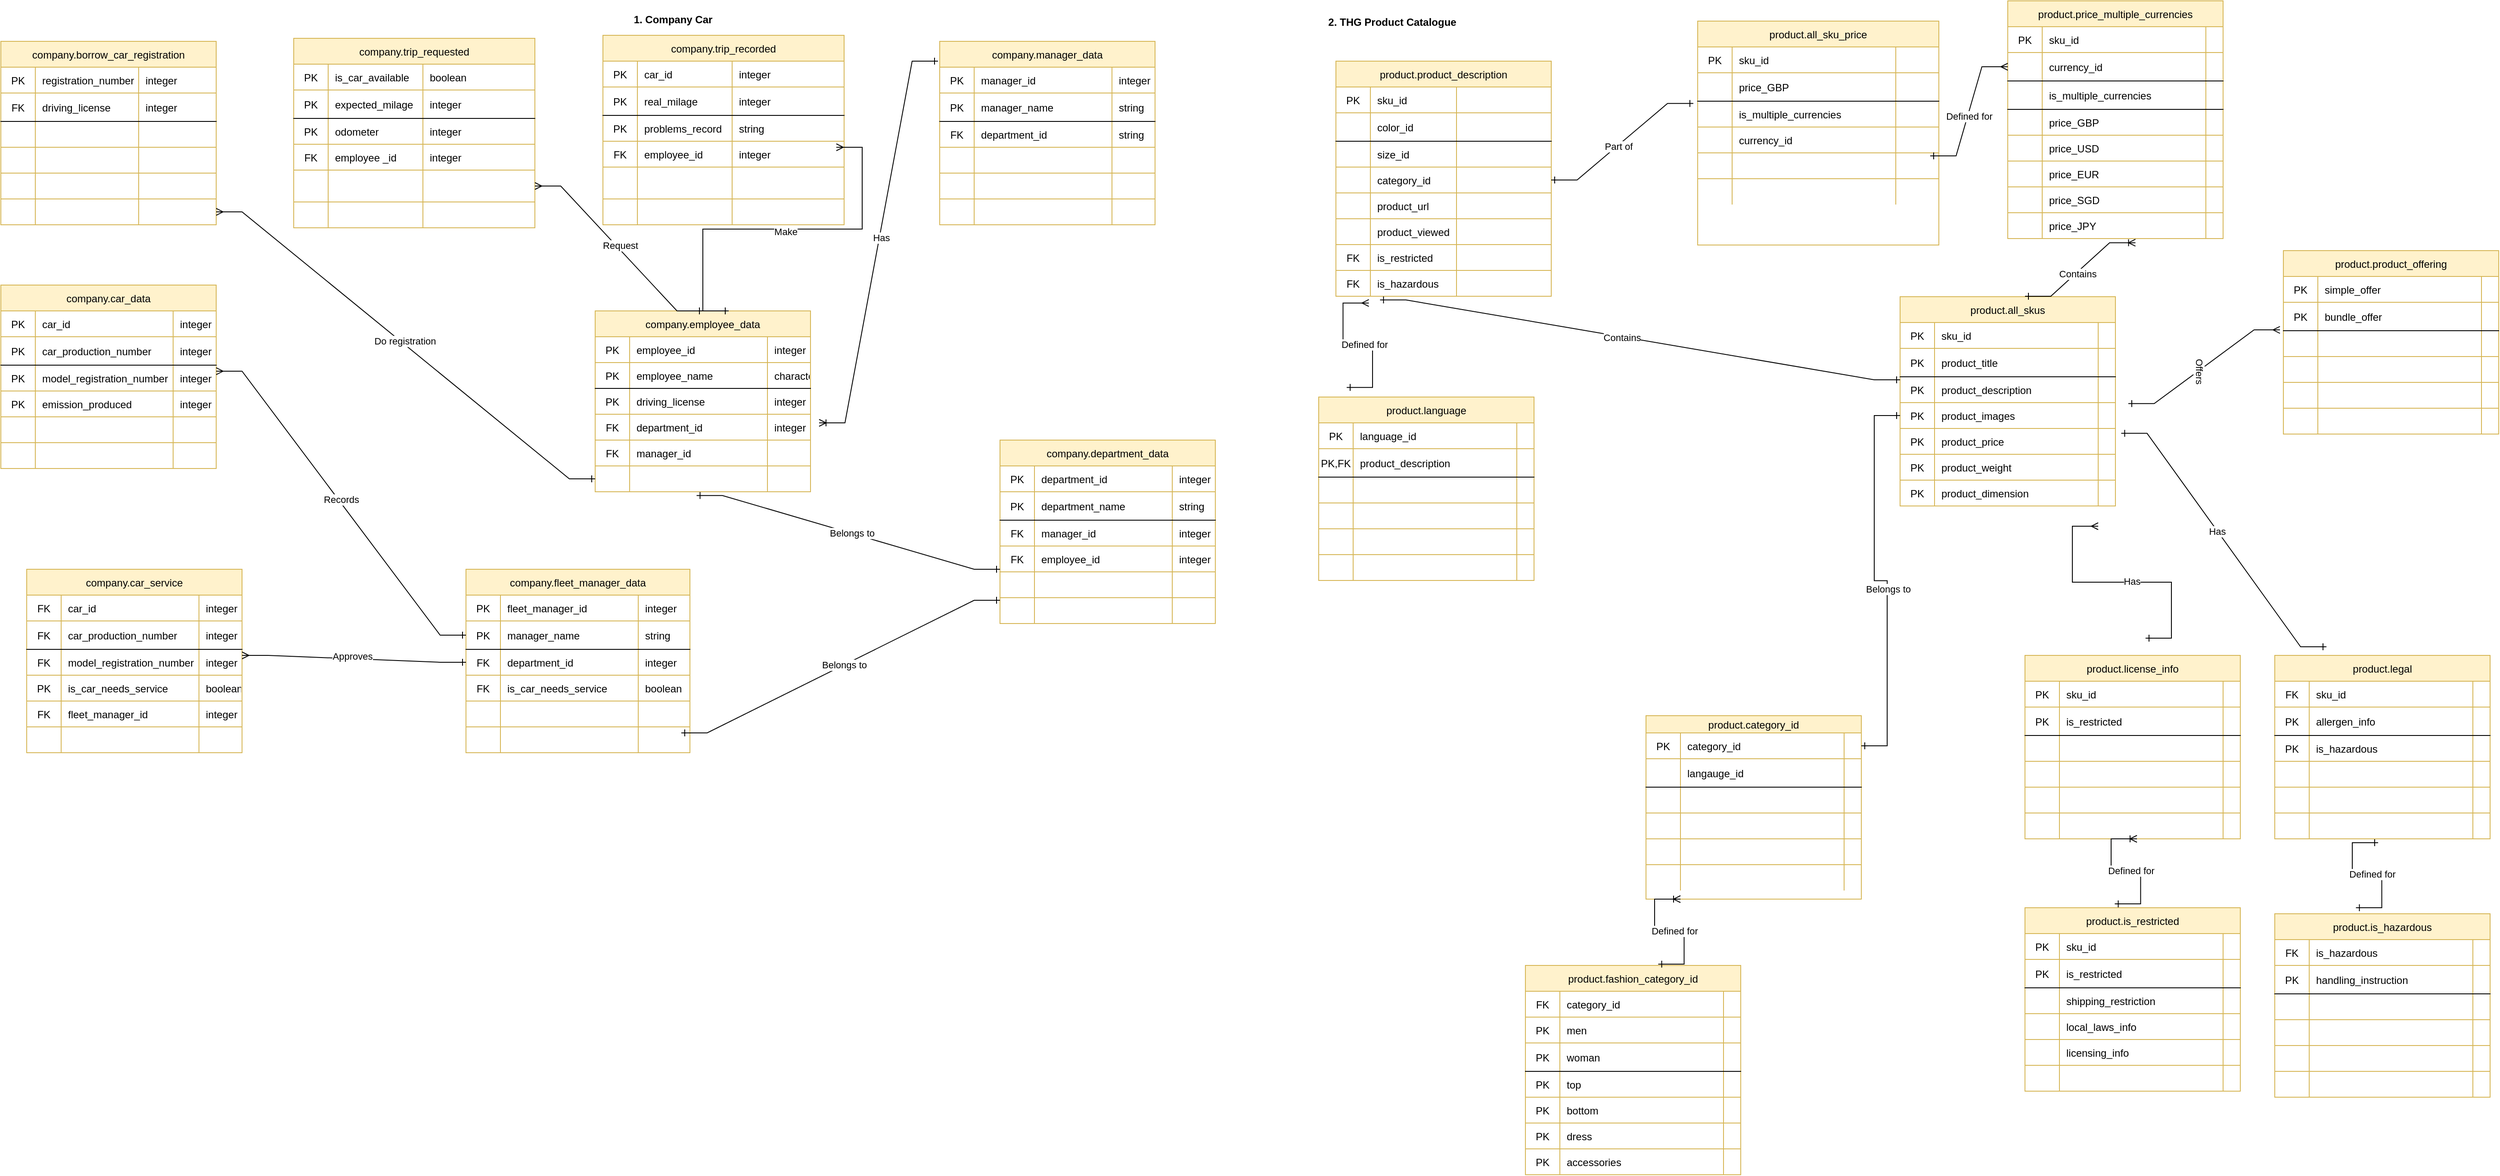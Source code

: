 <mxfile version="20.8.11" type="github">
  <diagram id="C5RBs43oDa-KdzZeNtuy" name="Page-1">
    <mxGraphModel dx="2052" dy="1386" grid="1" gridSize="10" guides="1" tooltips="1" connect="1" arrows="1" fold="1" page="1" pageScale="1" pageWidth="1600" pageHeight="900" math="0" shadow="0">
      <root>
        <mxCell id="WIyWlLk6GJQsqaUBKTNV-0" />
        <mxCell id="WIyWlLk6GJQsqaUBKTNV-1" parent="WIyWlLk6GJQsqaUBKTNV-0" />
        <mxCell id="npKh-YMs9BCN0Nl7EQKS-0" value="company.car_data" style="shape=table;startSize=30;container=1;collapsible=1;childLayout=tableLayout;fixedRows=1;rowLines=1;fontStyle=0;align=center;resizeLast=1;strokeColor=#d6b656;fillColor=#fff2cc;swimlaneLine=1;columnLines=1;swimlaneHead=1;swimlaneBody=1;horizontal=1;connectable=1;allowArrows=1;dropTarget=1;editable=1;movable=1;resizable=1;rotatable=1;deletable=1;" parent="WIyWlLk6GJQsqaUBKTNV-1" vertex="1">
          <mxGeometry x="70" y="330" width="250" height="213" as="geometry">
            <mxRectangle x="90" y="60" width="60" height="30" as="alternateBounds" />
          </mxGeometry>
        </mxCell>
        <mxCell id="npKh-YMs9BCN0Nl7EQKS-1" value="" style="shape=tableRow;horizontal=0;startSize=0;swimlaneHead=0;swimlaneBody=0;fillColor=none;collapsible=0;dropTarget=0;points=[[0,0.5],[1,0.5]];portConstraint=eastwest;top=0;left=0;right=0;bottom=0;" parent="npKh-YMs9BCN0Nl7EQKS-0" vertex="1">
          <mxGeometry y="30" width="250" height="30" as="geometry" />
        </mxCell>
        <mxCell id="npKh-YMs9BCN0Nl7EQKS-2" value="PK" style="shape=partialRectangle;connectable=0;fillColor=none;top=0;left=0;bottom=0;right=0;fontStyle=0;overflow=hidden;" parent="npKh-YMs9BCN0Nl7EQKS-1" vertex="1">
          <mxGeometry width="40" height="30" as="geometry">
            <mxRectangle width="40" height="30" as="alternateBounds" />
          </mxGeometry>
        </mxCell>
        <mxCell id="npKh-YMs9BCN0Nl7EQKS-3" value="car_id" style="shape=partialRectangle;connectable=0;fillColor=none;top=0;left=0;bottom=0;right=0;align=left;spacingLeft=6;fontStyle=0;overflow=hidden;" parent="npKh-YMs9BCN0Nl7EQKS-1" vertex="1">
          <mxGeometry x="40" width="160" height="30" as="geometry">
            <mxRectangle width="160" height="30" as="alternateBounds" />
          </mxGeometry>
        </mxCell>
        <mxCell id="npKh-YMs9BCN0Nl7EQKS-17" value="integer" style="shape=partialRectangle;connectable=0;fillColor=none;top=0;left=0;bottom=0;right=0;align=left;spacingLeft=6;fontStyle=0;overflow=hidden;" parent="npKh-YMs9BCN0Nl7EQKS-1" vertex="1">
          <mxGeometry x="200" width="50" height="30" as="geometry">
            <mxRectangle width="50" height="30" as="alternateBounds" />
          </mxGeometry>
        </mxCell>
        <mxCell id="npKh-YMs9BCN0Nl7EQKS-4" value="" style="shape=tableRow;horizontal=0;startSize=0;swimlaneHead=0;swimlaneBody=0;fillColor=none;collapsible=0;dropTarget=0;points=[[0,0.5],[1,0.5]];portConstraint=eastwest;top=0;left=0;right=0;bottom=1;" parent="npKh-YMs9BCN0Nl7EQKS-0" vertex="1">
          <mxGeometry y="60" width="250" height="33" as="geometry" />
        </mxCell>
        <mxCell id="npKh-YMs9BCN0Nl7EQKS-5" value="PK" style="shape=partialRectangle;connectable=0;fillColor=none;top=0;left=0;bottom=0;right=0;fontStyle=0;overflow=hidden;strokeColor=inherit;" parent="npKh-YMs9BCN0Nl7EQKS-4" vertex="1">
          <mxGeometry width="40" height="33" as="geometry">
            <mxRectangle width="40" height="33" as="alternateBounds" />
          </mxGeometry>
        </mxCell>
        <mxCell id="npKh-YMs9BCN0Nl7EQKS-6" value="car_production_number" style="shape=partialRectangle;connectable=0;fillColor=none;top=0;left=0;bottom=0;right=0;align=left;spacingLeft=6;fontStyle=0;overflow=hidden;strokeColor=inherit;" parent="npKh-YMs9BCN0Nl7EQKS-4" vertex="1">
          <mxGeometry x="40" width="160" height="33" as="geometry">
            <mxRectangle width="160" height="33" as="alternateBounds" />
          </mxGeometry>
        </mxCell>
        <mxCell id="npKh-YMs9BCN0Nl7EQKS-18" value="integer" style="shape=partialRectangle;connectable=0;fillColor=none;top=0;left=0;bottom=0;right=0;align=left;spacingLeft=6;fontStyle=0;overflow=hidden;strokeColor=inherit;" parent="npKh-YMs9BCN0Nl7EQKS-4" vertex="1">
          <mxGeometry x="200" width="50" height="33" as="geometry">
            <mxRectangle width="50" height="33" as="alternateBounds" />
          </mxGeometry>
        </mxCell>
        <mxCell id="npKh-YMs9BCN0Nl7EQKS-7" value="" style="shape=tableRow;horizontal=0;startSize=0;swimlaneHead=0;swimlaneBody=0;fillColor=none;collapsible=0;dropTarget=0;points=[[0,0.5],[1,0.5]];portConstraint=eastwest;top=0;left=0;right=0;bottom=0;" parent="npKh-YMs9BCN0Nl7EQKS-0" vertex="1">
          <mxGeometry y="93" width="250" height="30" as="geometry" />
        </mxCell>
        <mxCell id="npKh-YMs9BCN0Nl7EQKS-8" value="PK" style="shape=partialRectangle;connectable=0;fillColor=none;top=0;left=0;bottom=0;right=0;editable=1;overflow=hidden;strokeColor=inherit;" parent="npKh-YMs9BCN0Nl7EQKS-7" vertex="1">
          <mxGeometry width="40" height="30" as="geometry">
            <mxRectangle width="40" height="30" as="alternateBounds" />
          </mxGeometry>
        </mxCell>
        <mxCell id="npKh-YMs9BCN0Nl7EQKS-9" value="model_registration_number" style="shape=partialRectangle;connectable=0;fillColor=none;top=0;left=0;bottom=0;right=0;align=left;spacingLeft=6;overflow=hidden;" parent="npKh-YMs9BCN0Nl7EQKS-7" vertex="1">
          <mxGeometry x="40" width="160" height="30" as="geometry">
            <mxRectangle width="160" height="30" as="alternateBounds" />
          </mxGeometry>
        </mxCell>
        <mxCell id="npKh-YMs9BCN0Nl7EQKS-19" value="integer" style="shape=partialRectangle;connectable=0;fillColor=none;top=0;left=0;bottom=0;right=0;align=left;spacingLeft=6;overflow=hidden;" parent="npKh-YMs9BCN0Nl7EQKS-7" vertex="1">
          <mxGeometry x="200" width="50" height="30" as="geometry">
            <mxRectangle width="50" height="30" as="alternateBounds" />
          </mxGeometry>
        </mxCell>
        <mxCell id="npKh-YMs9BCN0Nl7EQKS-10" value="" style="shape=tableRow;horizontal=0;startSize=0;swimlaneHead=0;swimlaneBody=0;fillColor=none;collapsible=0;dropTarget=0;points=[[0,0.5],[1,0.5]];portConstraint=eastwest;top=0;left=0;right=0;bottom=0;" parent="npKh-YMs9BCN0Nl7EQKS-0" vertex="1">
          <mxGeometry y="123" width="250" height="30" as="geometry" />
        </mxCell>
        <mxCell id="npKh-YMs9BCN0Nl7EQKS-11" value="PK" style="shape=partialRectangle;connectable=0;fillColor=none;top=0;left=0;bottom=0;right=0;editable=1;overflow=hidden;" parent="npKh-YMs9BCN0Nl7EQKS-10" vertex="1">
          <mxGeometry width="40" height="30" as="geometry">
            <mxRectangle width="40" height="30" as="alternateBounds" />
          </mxGeometry>
        </mxCell>
        <mxCell id="npKh-YMs9BCN0Nl7EQKS-12" value="emission_produced" style="shape=partialRectangle;connectable=0;fillColor=none;top=0;left=0;bottom=0;right=0;align=left;spacingLeft=6;overflow=hidden;" parent="npKh-YMs9BCN0Nl7EQKS-10" vertex="1">
          <mxGeometry x="40" width="160" height="30" as="geometry">
            <mxRectangle width="160" height="30" as="alternateBounds" />
          </mxGeometry>
        </mxCell>
        <mxCell id="npKh-YMs9BCN0Nl7EQKS-20" value="integer" style="shape=partialRectangle;connectable=0;fillColor=none;top=0;left=0;bottom=0;right=0;align=left;spacingLeft=6;overflow=hidden;" parent="npKh-YMs9BCN0Nl7EQKS-10" vertex="1">
          <mxGeometry x="200" width="50" height="30" as="geometry">
            <mxRectangle width="50" height="30" as="alternateBounds" />
          </mxGeometry>
        </mxCell>
        <mxCell id="npKh-YMs9BCN0Nl7EQKS-21" style="shape=tableRow;horizontal=0;startSize=0;swimlaneHead=0;swimlaneBody=0;fillColor=none;collapsible=0;dropTarget=0;points=[[0,0.5],[1,0.5]];portConstraint=eastwest;top=0;left=0;right=0;bottom=0;" parent="npKh-YMs9BCN0Nl7EQKS-0" vertex="1">
          <mxGeometry y="153" width="250" height="30" as="geometry" />
        </mxCell>
        <mxCell id="npKh-YMs9BCN0Nl7EQKS-22" style="shape=partialRectangle;connectable=0;fillColor=none;top=0;left=0;bottom=0;right=0;editable=1;overflow=hidden;" parent="npKh-YMs9BCN0Nl7EQKS-21" vertex="1">
          <mxGeometry width="40" height="30" as="geometry">
            <mxRectangle width="40" height="30" as="alternateBounds" />
          </mxGeometry>
        </mxCell>
        <mxCell id="npKh-YMs9BCN0Nl7EQKS-23" style="shape=partialRectangle;connectable=0;fillColor=none;top=0;left=0;bottom=0;right=0;align=left;spacingLeft=6;overflow=hidden;" parent="npKh-YMs9BCN0Nl7EQKS-21" vertex="1">
          <mxGeometry x="40" width="160" height="30" as="geometry">
            <mxRectangle width="160" height="30" as="alternateBounds" />
          </mxGeometry>
        </mxCell>
        <mxCell id="npKh-YMs9BCN0Nl7EQKS-24" style="shape=partialRectangle;connectable=0;fillColor=none;top=0;left=0;bottom=0;right=0;align=left;spacingLeft=6;overflow=hidden;" parent="npKh-YMs9BCN0Nl7EQKS-21" vertex="1">
          <mxGeometry x="200" width="50" height="30" as="geometry">
            <mxRectangle width="50" height="30" as="alternateBounds" />
          </mxGeometry>
        </mxCell>
        <mxCell id="w_pM22GlNIXaSQ3IIwrL-0" style="shape=tableRow;horizontal=0;startSize=0;swimlaneHead=0;swimlaneBody=0;fillColor=none;collapsible=0;dropTarget=0;points=[[0,0.5],[1,0.5]];portConstraint=eastwest;top=0;left=0;right=0;bottom=0;" parent="npKh-YMs9BCN0Nl7EQKS-0" vertex="1">
          <mxGeometry y="183" width="250" height="30" as="geometry" />
        </mxCell>
        <mxCell id="w_pM22GlNIXaSQ3IIwrL-1" style="shape=partialRectangle;connectable=0;fillColor=none;top=0;left=0;bottom=0;right=0;editable=1;overflow=hidden;" parent="w_pM22GlNIXaSQ3IIwrL-0" vertex="1">
          <mxGeometry width="40" height="30" as="geometry">
            <mxRectangle width="40" height="30" as="alternateBounds" />
          </mxGeometry>
        </mxCell>
        <mxCell id="w_pM22GlNIXaSQ3IIwrL-2" style="shape=partialRectangle;connectable=0;fillColor=none;top=0;left=0;bottom=0;right=0;align=left;spacingLeft=6;overflow=hidden;" parent="w_pM22GlNIXaSQ3IIwrL-0" vertex="1">
          <mxGeometry x="40" width="160" height="30" as="geometry">
            <mxRectangle width="160" height="30" as="alternateBounds" />
          </mxGeometry>
        </mxCell>
        <mxCell id="w_pM22GlNIXaSQ3IIwrL-3" style="shape=partialRectangle;connectable=0;fillColor=none;top=0;left=0;bottom=0;right=0;align=left;spacingLeft=6;overflow=hidden;" parent="w_pM22GlNIXaSQ3IIwrL-0" vertex="1">
          <mxGeometry x="200" width="50" height="30" as="geometry">
            <mxRectangle width="50" height="30" as="alternateBounds" />
          </mxGeometry>
        </mxCell>
        <mxCell id="w_pM22GlNIXaSQ3IIwrL-11" value="" style="edgeStyle=entityRelationEdgeStyle;fontSize=12;html=1;endArrow=ERone;endFill=1;rounded=0;startArrow=ERoneToMany;startFill=0;entryX=-0.008;entryY=0.108;entryDx=0;entryDy=0;entryPerimeter=0;" parent="WIyWlLk6GJQsqaUBKTNV-1" target="w_pM22GlNIXaSQ3IIwrL-74" edge="1">
          <mxGeometry width="100" height="100" relative="1" as="geometry">
            <mxPoint x="1020" y="490" as="sourcePoint" />
            <mxPoint x="1100" y="200" as="targetPoint" />
          </mxGeometry>
        </mxCell>
        <mxCell id="w_pM22GlNIXaSQ3IIwrL-199" value="Has" style="edgeLabel;html=1;align=center;verticalAlign=middle;resizable=0;points=[];" parent="w_pM22GlNIXaSQ3IIwrL-11" vertex="1" connectable="0">
          <mxGeometry x="0.025" y="-2" relative="1" as="geometry">
            <mxPoint as="offset" />
          </mxGeometry>
        </mxCell>
        <mxCell id="w_pM22GlNIXaSQ3IIwrL-49" value="company.employee_data" style="shape=table;startSize=30;container=1;collapsible=1;childLayout=tableLayout;fixedRows=1;rowLines=1;fontStyle=0;align=center;resizeLast=1;strokeColor=#d6b656;fillColor=#fff2cc;swimlaneLine=1;columnLines=1;swimlaneHead=1;swimlaneBody=1;horizontal=1;connectable=1;allowArrows=1;dropTarget=1;editable=1;movable=1;resizable=1;rotatable=1;deletable=1;" parent="WIyWlLk6GJQsqaUBKTNV-1" vertex="1">
          <mxGeometry x="760" y="360" width="250" height="210.0" as="geometry">
            <mxRectangle x="90" y="60" width="60" height="30" as="alternateBounds" />
          </mxGeometry>
        </mxCell>
        <mxCell id="w_pM22GlNIXaSQ3IIwrL-50" value="" style="shape=tableRow;horizontal=0;startSize=0;swimlaneHead=0;swimlaneBody=0;fillColor=none;collapsible=0;dropTarget=0;points=[[0,0.5],[1,0.5]];portConstraint=eastwest;top=0;left=0;right=0;bottom=0;" parent="w_pM22GlNIXaSQ3IIwrL-49" vertex="1">
          <mxGeometry y="30" width="250" height="30" as="geometry" />
        </mxCell>
        <mxCell id="w_pM22GlNIXaSQ3IIwrL-51" value="PK" style="shape=partialRectangle;connectable=0;fillColor=none;top=0;left=0;bottom=0;right=0;fontStyle=0;overflow=hidden;" parent="w_pM22GlNIXaSQ3IIwrL-50" vertex="1">
          <mxGeometry width="40" height="30" as="geometry">
            <mxRectangle width="40" height="30" as="alternateBounds" />
          </mxGeometry>
        </mxCell>
        <mxCell id="w_pM22GlNIXaSQ3IIwrL-52" value="employee_id" style="shape=partialRectangle;connectable=0;fillColor=none;top=0;left=0;bottom=0;right=0;align=left;spacingLeft=6;fontStyle=0;overflow=hidden;" parent="w_pM22GlNIXaSQ3IIwrL-50" vertex="1">
          <mxGeometry x="40" width="160" height="30" as="geometry">
            <mxRectangle width="160" height="30" as="alternateBounds" />
          </mxGeometry>
        </mxCell>
        <mxCell id="w_pM22GlNIXaSQ3IIwrL-53" value="integer" style="shape=partialRectangle;connectable=0;fillColor=none;top=0;left=0;bottom=0;right=0;align=left;spacingLeft=6;fontStyle=0;overflow=hidden;" parent="w_pM22GlNIXaSQ3IIwrL-50" vertex="1">
          <mxGeometry x="200" width="50" height="30" as="geometry">
            <mxRectangle width="50" height="30" as="alternateBounds" />
          </mxGeometry>
        </mxCell>
        <mxCell id="w_pM22GlNIXaSQ3IIwrL-54" value="" style="shape=tableRow;horizontal=0;startSize=0;swimlaneHead=0;swimlaneBody=0;fillColor=none;collapsible=0;dropTarget=0;points=[[0,0.5],[1,0.5]];portConstraint=eastwest;top=0;left=0;right=0;bottom=1;" parent="w_pM22GlNIXaSQ3IIwrL-49" vertex="1">
          <mxGeometry y="60" width="250" height="30" as="geometry" />
        </mxCell>
        <mxCell id="w_pM22GlNIXaSQ3IIwrL-55" value="PK" style="shape=partialRectangle;connectable=0;fillColor=none;top=0;left=0;bottom=0;right=0;fontStyle=0;overflow=hidden;strokeColor=inherit;" parent="w_pM22GlNIXaSQ3IIwrL-54" vertex="1">
          <mxGeometry width="40" height="30" as="geometry">
            <mxRectangle width="40" height="30" as="alternateBounds" />
          </mxGeometry>
        </mxCell>
        <mxCell id="w_pM22GlNIXaSQ3IIwrL-56" value="employee_name" style="shape=partialRectangle;connectable=0;fillColor=none;top=0;left=0;bottom=0;right=0;align=left;spacingLeft=6;fontStyle=0;overflow=hidden;strokeColor=inherit;" parent="w_pM22GlNIXaSQ3IIwrL-54" vertex="1">
          <mxGeometry x="40" width="160" height="30" as="geometry">
            <mxRectangle width="160" height="30" as="alternateBounds" />
          </mxGeometry>
        </mxCell>
        <mxCell id="w_pM22GlNIXaSQ3IIwrL-57" value="character varying(50)" style="shape=partialRectangle;connectable=0;fillColor=none;top=0;left=0;bottom=0;right=0;align=left;spacingLeft=6;fontStyle=0;overflow=hidden;strokeColor=inherit;" parent="w_pM22GlNIXaSQ3IIwrL-54" vertex="1">
          <mxGeometry x="200" width="50" height="30" as="geometry">
            <mxRectangle width="50" height="30" as="alternateBounds" />
          </mxGeometry>
        </mxCell>
        <mxCell id="w_pM22GlNIXaSQ3IIwrL-58" value="" style="shape=tableRow;horizontal=0;startSize=0;swimlaneHead=0;swimlaneBody=0;fillColor=none;collapsible=0;dropTarget=0;points=[[0,0.5],[1,0.5]];portConstraint=eastwest;top=0;left=0;right=0;bottom=0;" parent="w_pM22GlNIXaSQ3IIwrL-49" vertex="1">
          <mxGeometry y="90" width="250" height="30" as="geometry" />
        </mxCell>
        <mxCell id="w_pM22GlNIXaSQ3IIwrL-59" value="PK" style="shape=partialRectangle;connectable=0;fillColor=none;top=0;left=0;bottom=0;right=0;editable=1;overflow=hidden;strokeColor=inherit;" parent="w_pM22GlNIXaSQ3IIwrL-58" vertex="1">
          <mxGeometry width="40" height="30" as="geometry">
            <mxRectangle width="40" height="30" as="alternateBounds" />
          </mxGeometry>
        </mxCell>
        <mxCell id="w_pM22GlNIXaSQ3IIwrL-60" value="driving_license" style="shape=partialRectangle;connectable=0;fillColor=none;top=0;left=0;bottom=0;right=0;align=left;spacingLeft=6;overflow=hidden;" parent="w_pM22GlNIXaSQ3IIwrL-58" vertex="1">
          <mxGeometry x="40" width="160" height="30" as="geometry">
            <mxRectangle width="160" height="30" as="alternateBounds" />
          </mxGeometry>
        </mxCell>
        <mxCell id="w_pM22GlNIXaSQ3IIwrL-61" value="integer" style="shape=partialRectangle;connectable=0;fillColor=none;top=0;left=0;bottom=0;right=0;align=left;spacingLeft=6;overflow=hidden;" parent="w_pM22GlNIXaSQ3IIwrL-58" vertex="1">
          <mxGeometry x="200" width="50" height="30" as="geometry">
            <mxRectangle width="50" height="30" as="alternateBounds" />
          </mxGeometry>
        </mxCell>
        <mxCell id="w_pM22GlNIXaSQ3IIwrL-62" value="" style="shape=tableRow;horizontal=0;startSize=0;swimlaneHead=0;swimlaneBody=0;fillColor=none;collapsible=0;dropTarget=0;points=[[0,0.5],[1,0.5]];portConstraint=eastwest;top=0;left=0;right=0;bottom=0;" parent="w_pM22GlNIXaSQ3IIwrL-49" vertex="1">
          <mxGeometry y="120" width="250" height="30" as="geometry" />
        </mxCell>
        <mxCell id="w_pM22GlNIXaSQ3IIwrL-63" value="FK" style="shape=partialRectangle;connectable=0;fillColor=none;top=0;left=0;bottom=0;right=0;editable=1;overflow=hidden;" parent="w_pM22GlNIXaSQ3IIwrL-62" vertex="1">
          <mxGeometry width="40" height="30" as="geometry">
            <mxRectangle width="40" height="30" as="alternateBounds" />
          </mxGeometry>
        </mxCell>
        <mxCell id="w_pM22GlNIXaSQ3IIwrL-64" value="department_id" style="shape=partialRectangle;connectable=0;fillColor=none;top=0;left=0;bottom=0;right=0;align=left;spacingLeft=6;overflow=hidden;" parent="w_pM22GlNIXaSQ3IIwrL-62" vertex="1">
          <mxGeometry x="40" width="160" height="30" as="geometry">
            <mxRectangle width="160" height="30" as="alternateBounds" />
          </mxGeometry>
        </mxCell>
        <mxCell id="w_pM22GlNIXaSQ3IIwrL-65" value="integer" style="shape=partialRectangle;connectable=0;fillColor=none;top=0;left=0;bottom=0;right=0;align=left;spacingLeft=6;overflow=hidden;" parent="w_pM22GlNIXaSQ3IIwrL-62" vertex="1">
          <mxGeometry x="200" width="50" height="30" as="geometry">
            <mxRectangle width="50" height="30" as="alternateBounds" />
          </mxGeometry>
        </mxCell>
        <mxCell id="w_pM22GlNIXaSQ3IIwrL-66" style="shape=tableRow;horizontal=0;startSize=0;swimlaneHead=0;swimlaneBody=0;fillColor=none;collapsible=0;dropTarget=0;points=[[0,0.5],[1,0.5]];portConstraint=eastwest;top=0;left=0;right=0;bottom=0;" parent="w_pM22GlNIXaSQ3IIwrL-49" vertex="1">
          <mxGeometry y="150" width="250" height="30" as="geometry" />
        </mxCell>
        <mxCell id="w_pM22GlNIXaSQ3IIwrL-67" value="FK" style="shape=partialRectangle;connectable=0;fillColor=none;top=0;left=0;bottom=0;right=0;editable=1;overflow=hidden;" parent="w_pM22GlNIXaSQ3IIwrL-66" vertex="1">
          <mxGeometry width="40" height="30" as="geometry">
            <mxRectangle width="40" height="30" as="alternateBounds" />
          </mxGeometry>
        </mxCell>
        <mxCell id="w_pM22GlNIXaSQ3IIwrL-68" value="manager_id" style="shape=partialRectangle;connectable=0;fillColor=none;top=0;left=0;bottom=0;right=0;align=left;spacingLeft=6;overflow=hidden;" parent="w_pM22GlNIXaSQ3IIwrL-66" vertex="1">
          <mxGeometry x="40" width="160" height="30" as="geometry">
            <mxRectangle width="160" height="30" as="alternateBounds" />
          </mxGeometry>
        </mxCell>
        <mxCell id="w_pM22GlNIXaSQ3IIwrL-69" style="shape=partialRectangle;connectable=0;fillColor=none;top=0;left=0;bottom=0;right=0;align=left;spacingLeft=6;overflow=hidden;" parent="w_pM22GlNIXaSQ3IIwrL-66" vertex="1">
          <mxGeometry x="200" width="50" height="30" as="geometry">
            <mxRectangle width="50" height="30" as="alternateBounds" />
          </mxGeometry>
        </mxCell>
        <mxCell id="w_pM22GlNIXaSQ3IIwrL-70" style="shape=tableRow;horizontal=0;startSize=0;swimlaneHead=0;swimlaneBody=0;fillColor=none;collapsible=0;dropTarget=0;points=[[0,0.5],[1,0.5]];portConstraint=eastwest;top=0;left=0;right=0;bottom=0;" parent="w_pM22GlNIXaSQ3IIwrL-49" vertex="1">
          <mxGeometry y="180" width="250" height="30" as="geometry" />
        </mxCell>
        <mxCell id="w_pM22GlNIXaSQ3IIwrL-71" style="shape=partialRectangle;connectable=0;fillColor=none;top=0;left=0;bottom=0;right=0;editable=1;overflow=hidden;" parent="w_pM22GlNIXaSQ3IIwrL-70" vertex="1">
          <mxGeometry width="40" height="30" as="geometry">
            <mxRectangle width="40" height="30" as="alternateBounds" />
          </mxGeometry>
        </mxCell>
        <mxCell id="w_pM22GlNIXaSQ3IIwrL-72" style="shape=partialRectangle;connectable=0;fillColor=none;top=0;left=0;bottom=0;right=0;align=left;spacingLeft=6;overflow=hidden;" parent="w_pM22GlNIXaSQ3IIwrL-70" vertex="1">
          <mxGeometry x="40" width="160" height="30" as="geometry">
            <mxRectangle width="160" height="30" as="alternateBounds" />
          </mxGeometry>
        </mxCell>
        <mxCell id="w_pM22GlNIXaSQ3IIwrL-73" style="shape=partialRectangle;connectable=0;fillColor=none;top=0;left=0;bottom=0;right=0;align=left;spacingLeft=6;overflow=hidden;" parent="w_pM22GlNIXaSQ3IIwrL-70" vertex="1">
          <mxGeometry x="200" width="50" height="30" as="geometry">
            <mxRectangle width="50" height="30" as="alternateBounds" />
          </mxGeometry>
        </mxCell>
        <mxCell id="w_pM22GlNIXaSQ3IIwrL-74" value="company.manager_data" style="shape=table;startSize=30;container=1;collapsible=1;childLayout=tableLayout;fixedRows=1;rowLines=1;fontStyle=0;align=center;resizeLast=1;strokeColor=#d6b656;fillColor=#fff2cc;swimlaneLine=1;columnLines=1;swimlaneHead=1;swimlaneBody=1;horizontal=1;connectable=1;allowArrows=1;dropTarget=1;editable=1;movable=1;resizable=1;rotatable=1;deletable=1;" parent="WIyWlLk6GJQsqaUBKTNV-1" vertex="1">
          <mxGeometry x="1160" y="47" width="250" height="213" as="geometry">
            <mxRectangle x="90" y="60" width="60" height="30" as="alternateBounds" />
          </mxGeometry>
        </mxCell>
        <mxCell id="w_pM22GlNIXaSQ3IIwrL-75" value="" style="shape=tableRow;horizontal=0;startSize=0;swimlaneHead=0;swimlaneBody=0;fillColor=none;collapsible=0;dropTarget=0;points=[[0,0.5],[1,0.5]];portConstraint=eastwest;top=0;left=0;right=0;bottom=0;" parent="w_pM22GlNIXaSQ3IIwrL-74" vertex="1">
          <mxGeometry y="30" width="250" height="30" as="geometry" />
        </mxCell>
        <mxCell id="w_pM22GlNIXaSQ3IIwrL-76" value="PK" style="shape=partialRectangle;connectable=0;fillColor=none;top=0;left=0;bottom=0;right=0;fontStyle=0;overflow=hidden;" parent="w_pM22GlNIXaSQ3IIwrL-75" vertex="1">
          <mxGeometry width="40" height="30" as="geometry">
            <mxRectangle width="40" height="30" as="alternateBounds" />
          </mxGeometry>
        </mxCell>
        <mxCell id="w_pM22GlNIXaSQ3IIwrL-77" value="manager_id" style="shape=partialRectangle;connectable=0;fillColor=none;top=0;left=0;bottom=0;right=0;align=left;spacingLeft=6;fontStyle=0;overflow=hidden;" parent="w_pM22GlNIXaSQ3IIwrL-75" vertex="1">
          <mxGeometry x="40" width="160" height="30" as="geometry">
            <mxRectangle width="160" height="30" as="alternateBounds" />
          </mxGeometry>
        </mxCell>
        <mxCell id="w_pM22GlNIXaSQ3IIwrL-78" value="integer" style="shape=partialRectangle;connectable=0;fillColor=none;top=0;left=0;bottom=0;right=0;align=left;spacingLeft=6;fontStyle=0;overflow=hidden;" parent="w_pM22GlNIXaSQ3IIwrL-75" vertex="1">
          <mxGeometry x="200" width="50" height="30" as="geometry">
            <mxRectangle width="50" height="30" as="alternateBounds" />
          </mxGeometry>
        </mxCell>
        <mxCell id="w_pM22GlNIXaSQ3IIwrL-79" value="" style="shape=tableRow;horizontal=0;startSize=0;swimlaneHead=0;swimlaneBody=0;fillColor=none;collapsible=0;dropTarget=0;points=[[0,0.5],[1,0.5]];portConstraint=eastwest;top=0;left=0;right=0;bottom=1;" parent="w_pM22GlNIXaSQ3IIwrL-74" vertex="1">
          <mxGeometry y="60" width="250" height="33" as="geometry" />
        </mxCell>
        <mxCell id="w_pM22GlNIXaSQ3IIwrL-80" value="PK" style="shape=partialRectangle;connectable=0;fillColor=none;top=0;left=0;bottom=0;right=0;fontStyle=0;overflow=hidden;strokeColor=inherit;" parent="w_pM22GlNIXaSQ3IIwrL-79" vertex="1">
          <mxGeometry width="40" height="33" as="geometry">
            <mxRectangle width="40" height="33" as="alternateBounds" />
          </mxGeometry>
        </mxCell>
        <mxCell id="w_pM22GlNIXaSQ3IIwrL-81" value="manager_name" style="shape=partialRectangle;connectable=0;fillColor=none;top=0;left=0;bottom=0;right=0;align=left;spacingLeft=6;fontStyle=0;overflow=hidden;strokeColor=inherit;" parent="w_pM22GlNIXaSQ3IIwrL-79" vertex="1">
          <mxGeometry x="40" width="160" height="33" as="geometry">
            <mxRectangle width="160" height="33" as="alternateBounds" />
          </mxGeometry>
        </mxCell>
        <mxCell id="w_pM22GlNIXaSQ3IIwrL-82" value="string" style="shape=partialRectangle;connectable=0;fillColor=none;top=0;left=0;bottom=0;right=0;align=left;spacingLeft=6;fontStyle=0;overflow=hidden;strokeColor=inherit;" parent="w_pM22GlNIXaSQ3IIwrL-79" vertex="1">
          <mxGeometry x="200" width="50" height="33" as="geometry">
            <mxRectangle width="50" height="33" as="alternateBounds" />
          </mxGeometry>
        </mxCell>
        <mxCell id="w_pM22GlNIXaSQ3IIwrL-83" value="" style="shape=tableRow;horizontal=0;startSize=0;swimlaneHead=0;swimlaneBody=0;fillColor=none;collapsible=0;dropTarget=0;points=[[0,0.5],[1,0.5]];portConstraint=eastwest;top=0;left=0;right=0;bottom=0;" parent="w_pM22GlNIXaSQ3IIwrL-74" vertex="1">
          <mxGeometry y="93" width="250" height="30" as="geometry" />
        </mxCell>
        <mxCell id="w_pM22GlNIXaSQ3IIwrL-84" value="FK" style="shape=partialRectangle;connectable=0;fillColor=none;top=0;left=0;bottom=0;right=0;editable=1;overflow=hidden;strokeColor=inherit;" parent="w_pM22GlNIXaSQ3IIwrL-83" vertex="1">
          <mxGeometry width="40" height="30" as="geometry">
            <mxRectangle width="40" height="30" as="alternateBounds" />
          </mxGeometry>
        </mxCell>
        <mxCell id="w_pM22GlNIXaSQ3IIwrL-85" value="department_id" style="shape=partialRectangle;connectable=0;fillColor=none;top=0;left=0;bottom=0;right=0;align=left;spacingLeft=6;overflow=hidden;" parent="w_pM22GlNIXaSQ3IIwrL-83" vertex="1">
          <mxGeometry x="40" width="160" height="30" as="geometry">
            <mxRectangle width="160" height="30" as="alternateBounds" />
          </mxGeometry>
        </mxCell>
        <mxCell id="w_pM22GlNIXaSQ3IIwrL-86" value="string" style="shape=partialRectangle;connectable=0;fillColor=none;top=0;left=0;bottom=0;right=0;align=left;spacingLeft=6;overflow=hidden;" parent="w_pM22GlNIXaSQ3IIwrL-83" vertex="1">
          <mxGeometry x="200" width="50" height="30" as="geometry">
            <mxRectangle width="50" height="30" as="alternateBounds" />
          </mxGeometry>
        </mxCell>
        <mxCell id="w_pM22GlNIXaSQ3IIwrL-87" value="" style="shape=tableRow;horizontal=0;startSize=0;swimlaneHead=0;swimlaneBody=0;fillColor=none;collapsible=0;dropTarget=0;points=[[0,0.5],[1,0.5]];portConstraint=eastwest;top=0;left=0;right=0;bottom=0;" parent="w_pM22GlNIXaSQ3IIwrL-74" vertex="1">
          <mxGeometry y="123" width="250" height="30" as="geometry" />
        </mxCell>
        <mxCell id="w_pM22GlNIXaSQ3IIwrL-88" value="" style="shape=partialRectangle;connectable=0;fillColor=none;top=0;left=0;bottom=0;right=0;editable=1;overflow=hidden;" parent="w_pM22GlNIXaSQ3IIwrL-87" vertex="1">
          <mxGeometry width="40" height="30" as="geometry">
            <mxRectangle width="40" height="30" as="alternateBounds" />
          </mxGeometry>
        </mxCell>
        <mxCell id="w_pM22GlNIXaSQ3IIwrL-89" value="" style="shape=partialRectangle;connectable=0;fillColor=none;top=0;left=0;bottom=0;right=0;align=left;spacingLeft=6;overflow=hidden;" parent="w_pM22GlNIXaSQ3IIwrL-87" vertex="1">
          <mxGeometry x="40" width="160" height="30" as="geometry">
            <mxRectangle width="160" height="30" as="alternateBounds" />
          </mxGeometry>
        </mxCell>
        <mxCell id="w_pM22GlNIXaSQ3IIwrL-90" style="shape=partialRectangle;connectable=0;fillColor=none;top=0;left=0;bottom=0;right=0;align=left;spacingLeft=6;overflow=hidden;" parent="w_pM22GlNIXaSQ3IIwrL-87" vertex="1">
          <mxGeometry x="200" width="50" height="30" as="geometry">
            <mxRectangle width="50" height="30" as="alternateBounds" />
          </mxGeometry>
        </mxCell>
        <mxCell id="w_pM22GlNIXaSQ3IIwrL-91" style="shape=tableRow;horizontal=0;startSize=0;swimlaneHead=0;swimlaneBody=0;fillColor=none;collapsible=0;dropTarget=0;points=[[0,0.5],[1,0.5]];portConstraint=eastwest;top=0;left=0;right=0;bottom=0;" parent="w_pM22GlNIXaSQ3IIwrL-74" vertex="1">
          <mxGeometry y="153" width="250" height="30" as="geometry" />
        </mxCell>
        <mxCell id="w_pM22GlNIXaSQ3IIwrL-92" style="shape=partialRectangle;connectable=0;fillColor=none;top=0;left=0;bottom=0;right=0;editable=1;overflow=hidden;" parent="w_pM22GlNIXaSQ3IIwrL-91" vertex="1">
          <mxGeometry width="40" height="30" as="geometry">
            <mxRectangle width="40" height="30" as="alternateBounds" />
          </mxGeometry>
        </mxCell>
        <mxCell id="w_pM22GlNIXaSQ3IIwrL-93" style="shape=partialRectangle;connectable=0;fillColor=none;top=0;left=0;bottom=0;right=0;align=left;spacingLeft=6;overflow=hidden;" parent="w_pM22GlNIXaSQ3IIwrL-91" vertex="1">
          <mxGeometry x="40" width="160" height="30" as="geometry">
            <mxRectangle width="160" height="30" as="alternateBounds" />
          </mxGeometry>
        </mxCell>
        <mxCell id="w_pM22GlNIXaSQ3IIwrL-94" style="shape=partialRectangle;connectable=0;fillColor=none;top=0;left=0;bottom=0;right=0;align=left;spacingLeft=6;overflow=hidden;" parent="w_pM22GlNIXaSQ3IIwrL-91" vertex="1">
          <mxGeometry x="200" width="50" height="30" as="geometry">
            <mxRectangle width="50" height="30" as="alternateBounds" />
          </mxGeometry>
        </mxCell>
        <mxCell id="w_pM22GlNIXaSQ3IIwrL-95" style="shape=tableRow;horizontal=0;startSize=0;swimlaneHead=0;swimlaneBody=0;fillColor=none;collapsible=0;dropTarget=0;points=[[0,0.5],[1,0.5]];portConstraint=eastwest;top=0;left=0;right=0;bottom=0;" parent="w_pM22GlNIXaSQ3IIwrL-74" vertex="1">
          <mxGeometry y="183" width="250" height="30" as="geometry" />
        </mxCell>
        <mxCell id="w_pM22GlNIXaSQ3IIwrL-96" style="shape=partialRectangle;connectable=0;fillColor=none;top=0;left=0;bottom=0;right=0;editable=1;overflow=hidden;" parent="w_pM22GlNIXaSQ3IIwrL-95" vertex="1">
          <mxGeometry width="40" height="30" as="geometry">
            <mxRectangle width="40" height="30" as="alternateBounds" />
          </mxGeometry>
        </mxCell>
        <mxCell id="w_pM22GlNIXaSQ3IIwrL-97" style="shape=partialRectangle;connectable=0;fillColor=none;top=0;left=0;bottom=0;right=0;align=left;spacingLeft=6;overflow=hidden;" parent="w_pM22GlNIXaSQ3IIwrL-95" vertex="1">
          <mxGeometry x="40" width="160" height="30" as="geometry">
            <mxRectangle width="160" height="30" as="alternateBounds" />
          </mxGeometry>
        </mxCell>
        <mxCell id="w_pM22GlNIXaSQ3IIwrL-98" style="shape=partialRectangle;connectable=0;fillColor=none;top=0;left=0;bottom=0;right=0;align=left;spacingLeft=6;overflow=hidden;" parent="w_pM22GlNIXaSQ3IIwrL-95" vertex="1">
          <mxGeometry x="200" width="50" height="30" as="geometry">
            <mxRectangle width="50" height="30" as="alternateBounds" />
          </mxGeometry>
        </mxCell>
        <mxCell id="w_pM22GlNIXaSQ3IIwrL-99" value="company.borrow_car_registration" style="shape=table;startSize=30;container=1;collapsible=1;childLayout=tableLayout;fixedRows=1;rowLines=1;fontStyle=0;align=center;resizeLast=1;strokeColor=#d6b656;fillColor=#fff2cc;swimlaneLine=1;columnLines=1;swimlaneHead=1;swimlaneBody=1;horizontal=1;connectable=1;allowArrows=1;dropTarget=1;editable=1;movable=1;resizable=1;rotatable=1;deletable=1;" parent="WIyWlLk6GJQsqaUBKTNV-1" vertex="1">
          <mxGeometry x="70" y="47" width="250" height="213" as="geometry">
            <mxRectangle x="90" y="60" width="60" height="30" as="alternateBounds" />
          </mxGeometry>
        </mxCell>
        <mxCell id="w_pM22GlNIXaSQ3IIwrL-100" value="" style="shape=tableRow;horizontal=0;startSize=0;swimlaneHead=0;swimlaneBody=0;fillColor=none;collapsible=0;dropTarget=0;points=[[0,0.5],[1,0.5]];portConstraint=eastwest;top=0;left=0;right=0;bottom=0;" parent="w_pM22GlNIXaSQ3IIwrL-99" vertex="1">
          <mxGeometry y="30" width="250" height="30" as="geometry" />
        </mxCell>
        <mxCell id="w_pM22GlNIXaSQ3IIwrL-101" value="PK" style="shape=partialRectangle;connectable=0;fillColor=none;top=0;left=0;bottom=0;right=0;fontStyle=0;overflow=hidden;" parent="w_pM22GlNIXaSQ3IIwrL-100" vertex="1">
          <mxGeometry width="40" height="30" as="geometry">
            <mxRectangle width="40" height="30" as="alternateBounds" />
          </mxGeometry>
        </mxCell>
        <mxCell id="w_pM22GlNIXaSQ3IIwrL-102" value="registration_number" style="shape=partialRectangle;connectable=0;fillColor=none;top=0;left=0;bottom=0;right=0;align=left;spacingLeft=6;fontStyle=0;overflow=hidden;" parent="w_pM22GlNIXaSQ3IIwrL-100" vertex="1">
          <mxGeometry x="40" width="120" height="30" as="geometry">
            <mxRectangle width="120" height="30" as="alternateBounds" />
          </mxGeometry>
        </mxCell>
        <mxCell id="w_pM22GlNIXaSQ3IIwrL-103" value="integer" style="shape=partialRectangle;connectable=0;fillColor=none;top=0;left=0;bottom=0;right=0;align=left;spacingLeft=6;fontStyle=0;overflow=hidden;" parent="w_pM22GlNIXaSQ3IIwrL-100" vertex="1">
          <mxGeometry x="160" width="90" height="30" as="geometry">
            <mxRectangle width="90" height="30" as="alternateBounds" />
          </mxGeometry>
        </mxCell>
        <mxCell id="w_pM22GlNIXaSQ3IIwrL-104" value="" style="shape=tableRow;horizontal=0;startSize=0;swimlaneHead=0;swimlaneBody=0;fillColor=none;collapsible=0;dropTarget=0;points=[[0,0.5],[1,0.5]];portConstraint=eastwest;top=0;left=0;right=0;bottom=1;" parent="w_pM22GlNIXaSQ3IIwrL-99" vertex="1">
          <mxGeometry y="60" width="250" height="33" as="geometry" />
        </mxCell>
        <mxCell id="w_pM22GlNIXaSQ3IIwrL-105" value="FK" style="shape=partialRectangle;connectable=0;fillColor=none;top=0;left=0;bottom=0;right=0;fontStyle=0;overflow=hidden;strokeColor=inherit;" parent="w_pM22GlNIXaSQ3IIwrL-104" vertex="1">
          <mxGeometry width="40" height="33" as="geometry">
            <mxRectangle width="40" height="33" as="alternateBounds" />
          </mxGeometry>
        </mxCell>
        <mxCell id="w_pM22GlNIXaSQ3IIwrL-106" value="driving_license" style="shape=partialRectangle;connectable=0;fillColor=none;top=0;left=0;bottom=0;right=0;align=left;spacingLeft=6;fontStyle=0;overflow=hidden;strokeColor=inherit;" parent="w_pM22GlNIXaSQ3IIwrL-104" vertex="1">
          <mxGeometry x="40" width="120" height="33" as="geometry">
            <mxRectangle width="120" height="33" as="alternateBounds" />
          </mxGeometry>
        </mxCell>
        <mxCell id="w_pM22GlNIXaSQ3IIwrL-107" value="integer" style="shape=partialRectangle;connectable=0;fillColor=none;top=0;left=0;bottom=0;right=0;align=left;spacingLeft=6;fontStyle=0;overflow=hidden;strokeColor=inherit;" parent="w_pM22GlNIXaSQ3IIwrL-104" vertex="1">
          <mxGeometry x="160" width="90" height="33" as="geometry">
            <mxRectangle width="90" height="33" as="alternateBounds" />
          </mxGeometry>
        </mxCell>
        <mxCell id="w_pM22GlNIXaSQ3IIwrL-108" value="" style="shape=tableRow;horizontal=0;startSize=0;swimlaneHead=0;swimlaneBody=0;fillColor=none;collapsible=0;dropTarget=0;points=[[0,0.5],[1,0.5]];portConstraint=eastwest;top=0;left=0;right=0;bottom=0;" parent="w_pM22GlNIXaSQ3IIwrL-99" vertex="1">
          <mxGeometry y="93" width="250" height="30" as="geometry" />
        </mxCell>
        <mxCell id="w_pM22GlNIXaSQ3IIwrL-109" value="" style="shape=partialRectangle;connectable=0;fillColor=none;top=0;left=0;bottom=0;right=0;editable=1;overflow=hidden;strokeColor=inherit;" parent="w_pM22GlNIXaSQ3IIwrL-108" vertex="1">
          <mxGeometry width="40" height="30" as="geometry">
            <mxRectangle width="40" height="30" as="alternateBounds" />
          </mxGeometry>
        </mxCell>
        <mxCell id="w_pM22GlNIXaSQ3IIwrL-110" value="" style="shape=partialRectangle;connectable=0;fillColor=none;top=0;left=0;bottom=0;right=0;align=left;spacingLeft=6;overflow=hidden;" parent="w_pM22GlNIXaSQ3IIwrL-108" vertex="1">
          <mxGeometry x="40" width="120" height="30" as="geometry">
            <mxRectangle width="120" height="30" as="alternateBounds" />
          </mxGeometry>
        </mxCell>
        <mxCell id="w_pM22GlNIXaSQ3IIwrL-111" value="" style="shape=partialRectangle;connectable=0;fillColor=none;top=0;left=0;bottom=0;right=0;align=left;spacingLeft=6;overflow=hidden;" parent="w_pM22GlNIXaSQ3IIwrL-108" vertex="1">
          <mxGeometry x="160" width="90" height="30" as="geometry">
            <mxRectangle width="90" height="30" as="alternateBounds" />
          </mxGeometry>
        </mxCell>
        <mxCell id="w_pM22GlNIXaSQ3IIwrL-112" value="" style="shape=tableRow;horizontal=0;startSize=0;swimlaneHead=0;swimlaneBody=0;fillColor=none;collapsible=0;dropTarget=0;points=[[0,0.5],[1,0.5]];portConstraint=eastwest;top=0;left=0;right=0;bottom=0;" parent="w_pM22GlNIXaSQ3IIwrL-99" vertex="1">
          <mxGeometry y="123" width="250" height="30" as="geometry" />
        </mxCell>
        <mxCell id="w_pM22GlNIXaSQ3IIwrL-113" value="" style="shape=partialRectangle;connectable=0;fillColor=none;top=0;left=0;bottom=0;right=0;editable=1;overflow=hidden;" parent="w_pM22GlNIXaSQ3IIwrL-112" vertex="1">
          <mxGeometry width="40" height="30" as="geometry">
            <mxRectangle width="40" height="30" as="alternateBounds" />
          </mxGeometry>
        </mxCell>
        <mxCell id="w_pM22GlNIXaSQ3IIwrL-114" value="" style="shape=partialRectangle;connectable=0;fillColor=none;top=0;left=0;bottom=0;right=0;align=left;spacingLeft=6;overflow=hidden;" parent="w_pM22GlNIXaSQ3IIwrL-112" vertex="1">
          <mxGeometry x="40" width="120" height="30" as="geometry">
            <mxRectangle width="120" height="30" as="alternateBounds" />
          </mxGeometry>
        </mxCell>
        <mxCell id="w_pM22GlNIXaSQ3IIwrL-115" style="shape=partialRectangle;connectable=0;fillColor=none;top=0;left=0;bottom=0;right=0;align=left;spacingLeft=6;overflow=hidden;" parent="w_pM22GlNIXaSQ3IIwrL-112" vertex="1">
          <mxGeometry x="160" width="90" height="30" as="geometry">
            <mxRectangle width="90" height="30" as="alternateBounds" />
          </mxGeometry>
        </mxCell>
        <mxCell id="w_pM22GlNIXaSQ3IIwrL-116" style="shape=tableRow;horizontal=0;startSize=0;swimlaneHead=0;swimlaneBody=0;fillColor=none;collapsible=0;dropTarget=0;points=[[0,0.5],[1,0.5]];portConstraint=eastwest;top=0;left=0;right=0;bottom=0;" parent="w_pM22GlNIXaSQ3IIwrL-99" vertex="1">
          <mxGeometry y="153" width="250" height="30" as="geometry" />
        </mxCell>
        <mxCell id="w_pM22GlNIXaSQ3IIwrL-117" style="shape=partialRectangle;connectable=0;fillColor=none;top=0;left=0;bottom=0;right=0;editable=1;overflow=hidden;" parent="w_pM22GlNIXaSQ3IIwrL-116" vertex="1">
          <mxGeometry width="40" height="30" as="geometry">
            <mxRectangle width="40" height="30" as="alternateBounds" />
          </mxGeometry>
        </mxCell>
        <mxCell id="w_pM22GlNIXaSQ3IIwrL-118" value="" style="shape=partialRectangle;connectable=0;fillColor=none;top=0;left=0;bottom=0;right=0;align=left;spacingLeft=6;overflow=hidden;" parent="w_pM22GlNIXaSQ3IIwrL-116" vertex="1">
          <mxGeometry x="40" width="120" height="30" as="geometry">
            <mxRectangle width="120" height="30" as="alternateBounds" />
          </mxGeometry>
        </mxCell>
        <mxCell id="w_pM22GlNIXaSQ3IIwrL-119" style="shape=partialRectangle;connectable=0;fillColor=none;top=0;left=0;bottom=0;right=0;align=left;spacingLeft=6;overflow=hidden;" parent="w_pM22GlNIXaSQ3IIwrL-116" vertex="1">
          <mxGeometry x="160" width="90" height="30" as="geometry">
            <mxRectangle width="90" height="30" as="alternateBounds" />
          </mxGeometry>
        </mxCell>
        <mxCell id="w_pM22GlNIXaSQ3IIwrL-120" style="shape=tableRow;horizontal=0;startSize=0;swimlaneHead=0;swimlaneBody=0;fillColor=none;collapsible=0;dropTarget=0;points=[[0,0.5],[1,0.5]];portConstraint=eastwest;top=0;left=0;right=0;bottom=0;" parent="w_pM22GlNIXaSQ3IIwrL-99" vertex="1">
          <mxGeometry y="183" width="250" height="30" as="geometry" />
        </mxCell>
        <mxCell id="w_pM22GlNIXaSQ3IIwrL-121" style="shape=partialRectangle;connectable=0;fillColor=none;top=0;left=0;bottom=0;right=0;editable=1;overflow=hidden;" parent="w_pM22GlNIXaSQ3IIwrL-120" vertex="1">
          <mxGeometry width="40" height="30" as="geometry">
            <mxRectangle width="40" height="30" as="alternateBounds" />
          </mxGeometry>
        </mxCell>
        <mxCell id="w_pM22GlNIXaSQ3IIwrL-122" value="" style="shape=partialRectangle;connectable=0;fillColor=none;top=0;left=0;bottom=0;right=0;align=left;spacingLeft=6;overflow=hidden;" parent="w_pM22GlNIXaSQ3IIwrL-120" vertex="1">
          <mxGeometry x="40" width="120" height="30" as="geometry">
            <mxRectangle width="120" height="30" as="alternateBounds" />
          </mxGeometry>
        </mxCell>
        <mxCell id="w_pM22GlNIXaSQ3IIwrL-123" style="shape=partialRectangle;connectable=0;fillColor=none;top=0;left=0;bottom=0;right=0;align=left;spacingLeft=6;overflow=hidden;" parent="w_pM22GlNIXaSQ3IIwrL-120" vertex="1">
          <mxGeometry x="160" width="90" height="30" as="geometry">
            <mxRectangle width="90" height="30" as="alternateBounds" />
          </mxGeometry>
        </mxCell>
        <mxCell id="w_pM22GlNIXaSQ3IIwrL-149" value="company.trip_recorded" style="shape=table;startSize=30;container=1;collapsible=1;childLayout=tableLayout;fixedRows=1;rowLines=1;fontStyle=0;align=center;resizeLast=1;strokeColor=#d6b656;fillColor=#fff2cc;swimlaneLine=1;columnLines=1;swimlaneHead=1;swimlaneBody=1;horizontal=1;connectable=1;allowArrows=1;dropTarget=1;editable=1;movable=1;resizable=1;rotatable=1;deletable=1;" parent="WIyWlLk6GJQsqaUBKTNV-1" vertex="1">
          <mxGeometry x="769" y="40" width="280" height="220" as="geometry">
            <mxRectangle x="90" y="60" width="60" height="30" as="alternateBounds" />
          </mxGeometry>
        </mxCell>
        <mxCell id="w_pM22GlNIXaSQ3IIwrL-150" value="" style="shape=tableRow;horizontal=0;startSize=0;swimlaneHead=0;swimlaneBody=0;fillColor=none;collapsible=0;dropTarget=0;points=[[0,0.5],[1,0.5]];portConstraint=eastwest;top=0;left=0;right=0;bottom=0;" parent="w_pM22GlNIXaSQ3IIwrL-149" vertex="1">
          <mxGeometry y="30" width="280" height="30" as="geometry" />
        </mxCell>
        <mxCell id="w_pM22GlNIXaSQ3IIwrL-151" value="PK" style="shape=partialRectangle;connectable=0;fillColor=none;top=0;left=0;bottom=0;right=0;fontStyle=0;overflow=hidden;" parent="w_pM22GlNIXaSQ3IIwrL-150" vertex="1">
          <mxGeometry width="40" height="30" as="geometry">
            <mxRectangle width="40" height="30" as="alternateBounds" />
          </mxGeometry>
        </mxCell>
        <mxCell id="w_pM22GlNIXaSQ3IIwrL-152" value="car_id" style="shape=partialRectangle;connectable=0;fillColor=none;top=0;left=0;bottom=0;right=0;align=left;spacingLeft=6;fontStyle=0;overflow=hidden;" parent="w_pM22GlNIXaSQ3IIwrL-150" vertex="1">
          <mxGeometry x="40" width="110" height="30" as="geometry">
            <mxRectangle width="110" height="30" as="alternateBounds" />
          </mxGeometry>
        </mxCell>
        <mxCell id="w_pM22GlNIXaSQ3IIwrL-153" value="integer" style="shape=partialRectangle;connectable=0;fillColor=none;top=0;left=0;bottom=0;right=0;align=left;spacingLeft=6;fontStyle=0;overflow=hidden;" parent="w_pM22GlNIXaSQ3IIwrL-150" vertex="1">
          <mxGeometry x="150" width="130" height="30" as="geometry">
            <mxRectangle width="130" height="30" as="alternateBounds" />
          </mxGeometry>
        </mxCell>
        <mxCell id="w_pM22GlNIXaSQ3IIwrL-154" value="" style="shape=tableRow;horizontal=0;startSize=0;swimlaneHead=0;swimlaneBody=0;fillColor=none;collapsible=0;dropTarget=0;points=[[0,0.5],[1,0.5]];portConstraint=eastwest;top=0;left=0;right=0;bottom=1;" parent="w_pM22GlNIXaSQ3IIwrL-149" vertex="1">
          <mxGeometry y="60" width="280" height="33" as="geometry" />
        </mxCell>
        <mxCell id="w_pM22GlNIXaSQ3IIwrL-155" value="PK" style="shape=partialRectangle;connectable=0;fillColor=none;top=0;left=0;bottom=0;right=0;fontStyle=0;overflow=hidden;strokeColor=inherit;" parent="w_pM22GlNIXaSQ3IIwrL-154" vertex="1">
          <mxGeometry width="40" height="33" as="geometry">
            <mxRectangle width="40" height="33" as="alternateBounds" />
          </mxGeometry>
        </mxCell>
        <mxCell id="w_pM22GlNIXaSQ3IIwrL-156" value="real_milage" style="shape=partialRectangle;connectable=0;fillColor=none;top=0;left=0;bottom=0;right=0;align=left;spacingLeft=6;fontStyle=0;overflow=hidden;strokeColor=inherit;" parent="w_pM22GlNIXaSQ3IIwrL-154" vertex="1">
          <mxGeometry x="40" width="110" height="33" as="geometry">
            <mxRectangle width="110" height="33" as="alternateBounds" />
          </mxGeometry>
        </mxCell>
        <mxCell id="w_pM22GlNIXaSQ3IIwrL-157" value="integer" style="shape=partialRectangle;connectable=0;fillColor=none;top=0;left=0;bottom=0;right=0;align=left;spacingLeft=6;fontStyle=0;overflow=hidden;strokeColor=inherit;" parent="w_pM22GlNIXaSQ3IIwrL-154" vertex="1">
          <mxGeometry x="150" width="130" height="33" as="geometry">
            <mxRectangle width="130" height="33" as="alternateBounds" />
          </mxGeometry>
        </mxCell>
        <mxCell id="w_pM22GlNIXaSQ3IIwrL-158" value="" style="shape=tableRow;horizontal=0;startSize=0;swimlaneHead=0;swimlaneBody=0;fillColor=none;collapsible=0;dropTarget=0;points=[[0,0.5],[1,0.5]];portConstraint=eastwest;top=0;left=0;right=0;bottom=0;" parent="w_pM22GlNIXaSQ3IIwrL-149" vertex="1">
          <mxGeometry y="93" width="280" height="30" as="geometry" />
        </mxCell>
        <mxCell id="w_pM22GlNIXaSQ3IIwrL-159" value="PK" style="shape=partialRectangle;connectable=0;fillColor=none;top=0;left=0;bottom=0;right=0;editable=1;overflow=hidden;strokeColor=inherit;" parent="w_pM22GlNIXaSQ3IIwrL-158" vertex="1">
          <mxGeometry width="40" height="30" as="geometry">
            <mxRectangle width="40" height="30" as="alternateBounds" />
          </mxGeometry>
        </mxCell>
        <mxCell id="w_pM22GlNIXaSQ3IIwrL-160" value="problems_record" style="shape=partialRectangle;connectable=0;fillColor=none;top=0;left=0;bottom=0;right=0;align=left;spacingLeft=6;overflow=hidden;" parent="w_pM22GlNIXaSQ3IIwrL-158" vertex="1">
          <mxGeometry x="40" width="110" height="30" as="geometry">
            <mxRectangle width="110" height="30" as="alternateBounds" />
          </mxGeometry>
        </mxCell>
        <mxCell id="w_pM22GlNIXaSQ3IIwrL-161" value="string" style="shape=partialRectangle;connectable=0;fillColor=none;top=0;left=0;bottom=0;right=0;align=left;spacingLeft=6;overflow=hidden;" parent="w_pM22GlNIXaSQ3IIwrL-158" vertex="1">
          <mxGeometry x="150" width="130" height="30" as="geometry">
            <mxRectangle width="130" height="30" as="alternateBounds" />
          </mxGeometry>
        </mxCell>
        <mxCell id="w_pM22GlNIXaSQ3IIwrL-162" value="" style="shape=tableRow;horizontal=0;startSize=0;swimlaneHead=0;swimlaneBody=0;fillColor=none;collapsible=0;dropTarget=0;points=[[0,0.5],[1,0.5]];portConstraint=eastwest;top=0;left=0;right=0;bottom=0;" parent="w_pM22GlNIXaSQ3IIwrL-149" vertex="1">
          <mxGeometry y="123" width="280" height="30" as="geometry" />
        </mxCell>
        <mxCell id="w_pM22GlNIXaSQ3IIwrL-163" value="FK" style="shape=partialRectangle;connectable=0;fillColor=none;top=0;left=0;bottom=0;right=0;editable=1;overflow=hidden;" parent="w_pM22GlNIXaSQ3IIwrL-162" vertex="1">
          <mxGeometry width="40" height="30" as="geometry">
            <mxRectangle width="40" height="30" as="alternateBounds" />
          </mxGeometry>
        </mxCell>
        <mxCell id="w_pM22GlNIXaSQ3IIwrL-164" value="employee_id" style="shape=partialRectangle;connectable=0;fillColor=none;top=0;left=0;bottom=0;right=0;align=left;spacingLeft=6;overflow=hidden;" parent="w_pM22GlNIXaSQ3IIwrL-162" vertex="1">
          <mxGeometry x="40" width="110" height="30" as="geometry">
            <mxRectangle width="110" height="30" as="alternateBounds" />
          </mxGeometry>
        </mxCell>
        <mxCell id="w_pM22GlNIXaSQ3IIwrL-165" value="integer" style="shape=partialRectangle;connectable=0;fillColor=none;top=0;left=0;bottom=0;right=0;align=left;spacingLeft=6;overflow=hidden;" parent="w_pM22GlNIXaSQ3IIwrL-162" vertex="1">
          <mxGeometry x="150" width="130" height="30" as="geometry">
            <mxRectangle width="130" height="30" as="alternateBounds" />
          </mxGeometry>
        </mxCell>
        <mxCell id="w_pM22GlNIXaSQ3IIwrL-166" style="shape=tableRow;horizontal=0;startSize=0;swimlaneHead=0;swimlaneBody=0;fillColor=none;collapsible=0;dropTarget=0;points=[[0,0.5],[1,0.5]];portConstraint=eastwest;top=0;left=0;right=0;bottom=0;" parent="w_pM22GlNIXaSQ3IIwrL-149" vertex="1">
          <mxGeometry y="153" width="280" height="37" as="geometry" />
        </mxCell>
        <mxCell id="w_pM22GlNIXaSQ3IIwrL-167" style="shape=partialRectangle;connectable=0;fillColor=none;top=0;left=0;bottom=0;right=0;editable=1;overflow=hidden;" parent="w_pM22GlNIXaSQ3IIwrL-166" vertex="1">
          <mxGeometry width="40" height="37" as="geometry">
            <mxRectangle width="40" height="37" as="alternateBounds" />
          </mxGeometry>
        </mxCell>
        <mxCell id="w_pM22GlNIXaSQ3IIwrL-168" value="" style="shape=partialRectangle;connectable=0;fillColor=none;top=0;left=0;bottom=0;right=0;align=left;spacingLeft=6;overflow=hidden;" parent="w_pM22GlNIXaSQ3IIwrL-166" vertex="1">
          <mxGeometry x="40" width="110" height="37" as="geometry">
            <mxRectangle width="110" height="37" as="alternateBounds" />
          </mxGeometry>
        </mxCell>
        <mxCell id="w_pM22GlNIXaSQ3IIwrL-169" style="shape=partialRectangle;connectable=0;fillColor=none;top=0;left=0;bottom=0;right=0;align=left;spacingLeft=6;overflow=hidden;" parent="w_pM22GlNIXaSQ3IIwrL-166" vertex="1">
          <mxGeometry x="150" width="130" height="37" as="geometry">
            <mxRectangle width="130" height="37" as="alternateBounds" />
          </mxGeometry>
        </mxCell>
        <mxCell id="w_pM22GlNIXaSQ3IIwrL-170" style="shape=tableRow;horizontal=0;startSize=0;swimlaneHead=0;swimlaneBody=0;fillColor=none;collapsible=0;dropTarget=0;points=[[0,0.5],[1,0.5]];portConstraint=eastwest;top=0;left=0;right=0;bottom=0;" parent="w_pM22GlNIXaSQ3IIwrL-149" vertex="1">
          <mxGeometry y="190" width="280" height="30" as="geometry" />
        </mxCell>
        <mxCell id="w_pM22GlNIXaSQ3IIwrL-171" style="shape=partialRectangle;connectable=0;fillColor=none;top=0;left=0;bottom=0;right=0;editable=1;overflow=hidden;" parent="w_pM22GlNIXaSQ3IIwrL-170" vertex="1">
          <mxGeometry width="40" height="30" as="geometry">
            <mxRectangle width="40" height="30" as="alternateBounds" />
          </mxGeometry>
        </mxCell>
        <mxCell id="w_pM22GlNIXaSQ3IIwrL-172" value="" style="shape=partialRectangle;connectable=0;fillColor=none;top=0;left=0;bottom=0;right=0;align=left;spacingLeft=6;overflow=hidden;" parent="w_pM22GlNIXaSQ3IIwrL-170" vertex="1">
          <mxGeometry x="40" width="110" height="30" as="geometry">
            <mxRectangle width="110" height="30" as="alternateBounds" />
          </mxGeometry>
        </mxCell>
        <mxCell id="w_pM22GlNIXaSQ3IIwrL-173" style="shape=partialRectangle;connectable=0;fillColor=none;top=0;left=0;bottom=0;right=0;align=left;spacingLeft=6;overflow=hidden;" parent="w_pM22GlNIXaSQ3IIwrL-170" vertex="1">
          <mxGeometry x="150" width="130" height="30" as="geometry">
            <mxRectangle width="130" height="30" as="alternateBounds" />
          </mxGeometry>
        </mxCell>
        <mxCell id="w_pM22GlNIXaSQ3IIwrL-174" value="company.car_service" style="shape=table;startSize=30;container=1;collapsible=1;childLayout=tableLayout;fixedRows=1;rowLines=1;fontStyle=0;align=center;resizeLast=1;strokeColor=#d6b656;fillColor=#fff2cc;swimlaneLine=1;columnLines=1;swimlaneHead=1;swimlaneBody=1;horizontal=1;connectable=1;allowArrows=1;dropTarget=1;editable=1;movable=1;resizable=1;rotatable=1;deletable=1;" parent="WIyWlLk6GJQsqaUBKTNV-1" vertex="1">
          <mxGeometry x="100" y="660" width="250" height="213" as="geometry">
            <mxRectangle x="90" y="60" width="60" height="30" as="alternateBounds" />
          </mxGeometry>
        </mxCell>
        <mxCell id="w_pM22GlNIXaSQ3IIwrL-175" value="" style="shape=tableRow;horizontal=0;startSize=0;swimlaneHead=0;swimlaneBody=0;fillColor=none;collapsible=0;dropTarget=0;points=[[0,0.5],[1,0.5]];portConstraint=eastwest;top=0;left=0;right=0;bottom=0;" parent="w_pM22GlNIXaSQ3IIwrL-174" vertex="1">
          <mxGeometry y="30" width="250" height="30" as="geometry" />
        </mxCell>
        <mxCell id="w_pM22GlNIXaSQ3IIwrL-176" value="FK" style="shape=partialRectangle;connectable=0;fillColor=none;top=0;left=0;bottom=0;right=0;fontStyle=0;overflow=hidden;" parent="w_pM22GlNIXaSQ3IIwrL-175" vertex="1">
          <mxGeometry width="40" height="30" as="geometry">
            <mxRectangle width="40" height="30" as="alternateBounds" />
          </mxGeometry>
        </mxCell>
        <mxCell id="w_pM22GlNIXaSQ3IIwrL-177" value="car_id" style="shape=partialRectangle;connectable=0;fillColor=none;top=0;left=0;bottom=0;right=0;align=left;spacingLeft=6;fontStyle=0;overflow=hidden;" parent="w_pM22GlNIXaSQ3IIwrL-175" vertex="1">
          <mxGeometry x="40" width="160" height="30" as="geometry">
            <mxRectangle width="160" height="30" as="alternateBounds" />
          </mxGeometry>
        </mxCell>
        <mxCell id="w_pM22GlNIXaSQ3IIwrL-178" value="integer" style="shape=partialRectangle;connectable=0;fillColor=none;top=0;left=0;bottom=0;right=0;align=left;spacingLeft=6;fontStyle=0;overflow=hidden;" parent="w_pM22GlNIXaSQ3IIwrL-175" vertex="1">
          <mxGeometry x="200" width="50" height="30" as="geometry">
            <mxRectangle width="50" height="30" as="alternateBounds" />
          </mxGeometry>
        </mxCell>
        <mxCell id="w_pM22GlNIXaSQ3IIwrL-179" value="" style="shape=tableRow;horizontal=0;startSize=0;swimlaneHead=0;swimlaneBody=0;fillColor=none;collapsible=0;dropTarget=0;points=[[0,0.5],[1,0.5]];portConstraint=eastwest;top=0;left=0;right=0;bottom=1;" parent="w_pM22GlNIXaSQ3IIwrL-174" vertex="1">
          <mxGeometry y="60" width="250" height="33" as="geometry" />
        </mxCell>
        <mxCell id="w_pM22GlNIXaSQ3IIwrL-180" value="FK" style="shape=partialRectangle;connectable=0;fillColor=none;top=0;left=0;bottom=0;right=0;fontStyle=0;overflow=hidden;strokeColor=inherit;" parent="w_pM22GlNIXaSQ3IIwrL-179" vertex="1">
          <mxGeometry width="40" height="33" as="geometry">
            <mxRectangle width="40" height="33" as="alternateBounds" />
          </mxGeometry>
        </mxCell>
        <mxCell id="w_pM22GlNIXaSQ3IIwrL-181" value="car_production_number" style="shape=partialRectangle;connectable=0;fillColor=none;top=0;left=0;bottom=0;right=0;align=left;spacingLeft=6;fontStyle=0;overflow=hidden;strokeColor=inherit;" parent="w_pM22GlNIXaSQ3IIwrL-179" vertex="1">
          <mxGeometry x="40" width="160" height="33" as="geometry">
            <mxRectangle width="160" height="33" as="alternateBounds" />
          </mxGeometry>
        </mxCell>
        <mxCell id="w_pM22GlNIXaSQ3IIwrL-182" value="integer" style="shape=partialRectangle;connectable=0;fillColor=none;top=0;left=0;bottom=0;right=0;align=left;spacingLeft=6;fontStyle=0;overflow=hidden;strokeColor=inherit;" parent="w_pM22GlNIXaSQ3IIwrL-179" vertex="1">
          <mxGeometry x="200" width="50" height="33" as="geometry">
            <mxRectangle width="50" height="33" as="alternateBounds" />
          </mxGeometry>
        </mxCell>
        <mxCell id="w_pM22GlNIXaSQ3IIwrL-183" value="" style="shape=tableRow;horizontal=0;startSize=0;swimlaneHead=0;swimlaneBody=0;fillColor=none;collapsible=0;dropTarget=0;points=[[0,0.5],[1,0.5]];portConstraint=eastwest;top=0;left=0;right=0;bottom=0;" parent="w_pM22GlNIXaSQ3IIwrL-174" vertex="1">
          <mxGeometry y="93" width="250" height="30" as="geometry" />
        </mxCell>
        <mxCell id="w_pM22GlNIXaSQ3IIwrL-184" value="FK" style="shape=partialRectangle;connectable=0;fillColor=none;top=0;left=0;bottom=0;right=0;editable=1;overflow=hidden;strokeColor=inherit;" parent="w_pM22GlNIXaSQ3IIwrL-183" vertex="1">
          <mxGeometry width="40" height="30" as="geometry">
            <mxRectangle width="40" height="30" as="alternateBounds" />
          </mxGeometry>
        </mxCell>
        <mxCell id="w_pM22GlNIXaSQ3IIwrL-185" value="model_registration_number" style="shape=partialRectangle;connectable=0;fillColor=none;top=0;left=0;bottom=0;right=0;align=left;spacingLeft=6;overflow=hidden;" parent="w_pM22GlNIXaSQ3IIwrL-183" vertex="1">
          <mxGeometry x="40" width="160" height="30" as="geometry">
            <mxRectangle width="160" height="30" as="alternateBounds" />
          </mxGeometry>
        </mxCell>
        <mxCell id="w_pM22GlNIXaSQ3IIwrL-186" value="integer" style="shape=partialRectangle;connectable=0;fillColor=none;top=0;left=0;bottom=0;right=0;align=left;spacingLeft=6;overflow=hidden;" parent="w_pM22GlNIXaSQ3IIwrL-183" vertex="1">
          <mxGeometry x="200" width="50" height="30" as="geometry">
            <mxRectangle width="50" height="30" as="alternateBounds" />
          </mxGeometry>
        </mxCell>
        <mxCell id="w_pM22GlNIXaSQ3IIwrL-187" value="" style="shape=tableRow;horizontal=0;startSize=0;swimlaneHead=0;swimlaneBody=0;fillColor=none;collapsible=0;dropTarget=0;points=[[0,0.5],[1,0.5]];portConstraint=eastwest;top=0;left=0;right=0;bottom=0;" parent="w_pM22GlNIXaSQ3IIwrL-174" vertex="1">
          <mxGeometry y="123" width="250" height="30" as="geometry" />
        </mxCell>
        <mxCell id="w_pM22GlNIXaSQ3IIwrL-188" value="PK" style="shape=partialRectangle;connectable=0;fillColor=none;top=0;left=0;bottom=0;right=0;editable=1;overflow=hidden;" parent="w_pM22GlNIXaSQ3IIwrL-187" vertex="1">
          <mxGeometry width="40" height="30" as="geometry">
            <mxRectangle width="40" height="30" as="alternateBounds" />
          </mxGeometry>
        </mxCell>
        <mxCell id="w_pM22GlNIXaSQ3IIwrL-189" value="is_car_needs_service" style="shape=partialRectangle;connectable=0;fillColor=none;top=0;left=0;bottom=0;right=0;align=left;spacingLeft=6;overflow=hidden;" parent="w_pM22GlNIXaSQ3IIwrL-187" vertex="1">
          <mxGeometry x="40" width="160" height="30" as="geometry">
            <mxRectangle width="160" height="30" as="alternateBounds" />
          </mxGeometry>
        </mxCell>
        <mxCell id="w_pM22GlNIXaSQ3IIwrL-190" value="boolean" style="shape=partialRectangle;connectable=0;fillColor=none;top=0;left=0;bottom=0;right=0;align=left;spacingLeft=6;overflow=hidden;" parent="w_pM22GlNIXaSQ3IIwrL-187" vertex="1">
          <mxGeometry x="200" width="50" height="30" as="geometry">
            <mxRectangle width="50" height="30" as="alternateBounds" />
          </mxGeometry>
        </mxCell>
        <mxCell id="w_pM22GlNIXaSQ3IIwrL-191" style="shape=tableRow;horizontal=0;startSize=0;swimlaneHead=0;swimlaneBody=0;fillColor=none;collapsible=0;dropTarget=0;points=[[0,0.5],[1,0.5]];portConstraint=eastwest;top=0;left=0;right=0;bottom=0;" parent="w_pM22GlNIXaSQ3IIwrL-174" vertex="1">
          <mxGeometry y="153" width="250" height="30" as="geometry" />
        </mxCell>
        <mxCell id="w_pM22GlNIXaSQ3IIwrL-192" value="FK" style="shape=partialRectangle;connectable=0;fillColor=none;top=0;left=0;bottom=0;right=0;editable=1;overflow=hidden;" parent="w_pM22GlNIXaSQ3IIwrL-191" vertex="1">
          <mxGeometry width="40" height="30" as="geometry">
            <mxRectangle width="40" height="30" as="alternateBounds" />
          </mxGeometry>
        </mxCell>
        <mxCell id="w_pM22GlNIXaSQ3IIwrL-193" value="fleet_manager_id" style="shape=partialRectangle;connectable=0;fillColor=none;top=0;left=0;bottom=0;right=0;align=left;spacingLeft=6;overflow=hidden;" parent="w_pM22GlNIXaSQ3IIwrL-191" vertex="1">
          <mxGeometry x="40" width="160" height="30" as="geometry">
            <mxRectangle width="160" height="30" as="alternateBounds" />
          </mxGeometry>
        </mxCell>
        <mxCell id="w_pM22GlNIXaSQ3IIwrL-194" value="integer" style="shape=partialRectangle;connectable=0;fillColor=none;top=0;left=0;bottom=0;right=0;align=left;spacingLeft=6;overflow=hidden;" parent="w_pM22GlNIXaSQ3IIwrL-191" vertex="1">
          <mxGeometry x="200" width="50" height="30" as="geometry">
            <mxRectangle width="50" height="30" as="alternateBounds" />
          </mxGeometry>
        </mxCell>
        <mxCell id="w_pM22GlNIXaSQ3IIwrL-195" style="shape=tableRow;horizontal=0;startSize=0;swimlaneHead=0;swimlaneBody=0;fillColor=none;collapsible=0;dropTarget=0;points=[[0,0.5],[1,0.5]];portConstraint=eastwest;top=0;left=0;right=0;bottom=0;" parent="w_pM22GlNIXaSQ3IIwrL-174" vertex="1">
          <mxGeometry y="183" width="250" height="30" as="geometry" />
        </mxCell>
        <mxCell id="w_pM22GlNIXaSQ3IIwrL-196" style="shape=partialRectangle;connectable=0;fillColor=none;top=0;left=0;bottom=0;right=0;editable=1;overflow=hidden;" parent="w_pM22GlNIXaSQ3IIwrL-195" vertex="1">
          <mxGeometry width="40" height="30" as="geometry">
            <mxRectangle width="40" height="30" as="alternateBounds" />
          </mxGeometry>
        </mxCell>
        <mxCell id="w_pM22GlNIXaSQ3IIwrL-197" style="shape=partialRectangle;connectable=0;fillColor=none;top=0;left=0;bottom=0;right=0;align=left;spacingLeft=6;overflow=hidden;" parent="w_pM22GlNIXaSQ3IIwrL-195" vertex="1">
          <mxGeometry x="40" width="160" height="30" as="geometry">
            <mxRectangle width="160" height="30" as="alternateBounds" />
          </mxGeometry>
        </mxCell>
        <mxCell id="w_pM22GlNIXaSQ3IIwrL-198" style="shape=partialRectangle;connectable=0;fillColor=none;top=0;left=0;bottom=0;right=0;align=left;spacingLeft=6;overflow=hidden;" parent="w_pM22GlNIXaSQ3IIwrL-195" vertex="1">
          <mxGeometry x="200" width="50" height="30" as="geometry">
            <mxRectangle width="50" height="30" as="alternateBounds" />
          </mxGeometry>
        </mxCell>
        <mxCell id="w_pM22GlNIXaSQ3IIwrL-202" value="" style="shape=partialRectangle;connectable=0;fillColor=none;top=0;left=0;bottom=0;right=0;align=left;spacingLeft=6;fontStyle=0;overflow=hidden;strokeColor=inherit;" parent="WIyWlLk6GJQsqaUBKTNV-1" vertex="1">
          <mxGeometry x="490" y="227" width="160" height="33" as="geometry">
            <mxRectangle width="160" height="33" as="alternateBounds" />
          </mxGeometry>
        </mxCell>
        <mxCell id="w_pM22GlNIXaSQ3IIwrL-207" value="" style="edgeStyle=entityRelationEdgeStyle;fontSize=12;html=1;endArrow=ERone;endFill=0;rounded=0;startArrow=ERmany;startFill=0;exitX=1;exitY=0.5;exitDx=0;exitDy=0;entryX=0;entryY=0.5;entryDx=0;entryDy=0;" parent="WIyWlLk6GJQsqaUBKTNV-1" source="w_pM22GlNIXaSQ3IIwrL-120" target="w_pM22GlNIXaSQ3IIwrL-70" edge="1">
          <mxGeometry width="100" height="100" relative="1" as="geometry">
            <mxPoint x="520" y="180" as="sourcePoint" />
            <mxPoint x="754" y="496" as="targetPoint" />
          </mxGeometry>
        </mxCell>
        <mxCell id="w_pM22GlNIXaSQ3IIwrL-208" value="Do registration" style="edgeLabel;html=1;align=center;verticalAlign=middle;resizable=0;points=[];" parent="w_pM22GlNIXaSQ3IIwrL-207" vertex="1" connectable="0">
          <mxGeometry x="-0.017" y="3" relative="1" as="geometry">
            <mxPoint as="offset" />
          </mxGeometry>
        </mxCell>
        <mxCell id="w_pM22GlNIXaSQ3IIwrL-234" value="company.department_data" style="shape=table;startSize=30;container=1;collapsible=1;childLayout=tableLayout;fixedRows=1;rowLines=1;fontStyle=0;align=center;resizeLast=1;strokeColor=#d6b656;fillColor=#fff2cc;swimlaneLine=1;columnLines=1;swimlaneHead=1;swimlaneBody=1;horizontal=1;connectable=1;allowArrows=1;dropTarget=1;editable=1;movable=1;resizable=1;rotatable=1;deletable=1;" parent="WIyWlLk6GJQsqaUBKTNV-1" vertex="1">
          <mxGeometry x="1230" y="510" width="250" height="213" as="geometry">
            <mxRectangle x="90" y="60" width="60" height="30" as="alternateBounds" />
          </mxGeometry>
        </mxCell>
        <mxCell id="w_pM22GlNIXaSQ3IIwrL-235" value="" style="shape=tableRow;horizontal=0;startSize=0;swimlaneHead=0;swimlaneBody=0;fillColor=none;collapsible=0;dropTarget=0;points=[[0,0.5],[1,0.5]];portConstraint=eastwest;top=0;left=0;right=0;bottom=0;" parent="w_pM22GlNIXaSQ3IIwrL-234" vertex="1">
          <mxGeometry y="30" width="250" height="30" as="geometry" />
        </mxCell>
        <mxCell id="w_pM22GlNIXaSQ3IIwrL-236" value="PK" style="shape=partialRectangle;connectable=0;fillColor=none;top=0;left=0;bottom=0;right=0;fontStyle=0;overflow=hidden;" parent="w_pM22GlNIXaSQ3IIwrL-235" vertex="1">
          <mxGeometry width="40" height="30" as="geometry">
            <mxRectangle width="40" height="30" as="alternateBounds" />
          </mxGeometry>
        </mxCell>
        <mxCell id="w_pM22GlNIXaSQ3IIwrL-237" value="department_id" style="shape=partialRectangle;connectable=0;fillColor=none;top=0;left=0;bottom=0;right=0;align=left;spacingLeft=6;fontStyle=0;overflow=hidden;" parent="w_pM22GlNIXaSQ3IIwrL-235" vertex="1">
          <mxGeometry x="40" width="160" height="30" as="geometry">
            <mxRectangle width="160" height="30" as="alternateBounds" />
          </mxGeometry>
        </mxCell>
        <mxCell id="w_pM22GlNIXaSQ3IIwrL-238" value="integer" style="shape=partialRectangle;connectable=0;fillColor=none;top=0;left=0;bottom=0;right=0;align=left;spacingLeft=6;fontStyle=0;overflow=hidden;" parent="w_pM22GlNIXaSQ3IIwrL-235" vertex="1">
          <mxGeometry x="200" width="50" height="30" as="geometry">
            <mxRectangle width="50" height="30" as="alternateBounds" />
          </mxGeometry>
        </mxCell>
        <mxCell id="w_pM22GlNIXaSQ3IIwrL-239" value="" style="shape=tableRow;horizontal=0;startSize=0;swimlaneHead=0;swimlaneBody=0;fillColor=none;collapsible=0;dropTarget=0;points=[[0,0.5],[1,0.5]];portConstraint=eastwest;top=0;left=0;right=0;bottom=1;" parent="w_pM22GlNIXaSQ3IIwrL-234" vertex="1">
          <mxGeometry y="60" width="250" height="33" as="geometry" />
        </mxCell>
        <mxCell id="w_pM22GlNIXaSQ3IIwrL-240" value="PK" style="shape=partialRectangle;connectable=0;fillColor=none;top=0;left=0;bottom=0;right=0;fontStyle=0;overflow=hidden;strokeColor=inherit;" parent="w_pM22GlNIXaSQ3IIwrL-239" vertex="1">
          <mxGeometry width="40" height="33" as="geometry">
            <mxRectangle width="40" height="33" as="alternateBounds" />
          </mxGeometry>
        </mxCell>
        <mxCell id="w_pM22GlNIXaSQ3IIwrL-241" value="department_name" style="shape=partialRectangle;connectable=0;fillColor=none;top=0;left=0;bottom=0;right=0;align=left;spacingLeft=6;fontStyle=0;overflow=hidden;strokeColor=inherit;" parent="w_pM22GlNIXaSQ3IIwrL-239" vertex="1">
          <mxGeometry x="40" width="160" height="33" as="geometry">
            <mxRectangle width="160" height="33" as="alternateBounds" />
          </mxGeometry>
        </mxCell>
        <mxCell id="w_pM22GlNIXaSQ3IIwrL-242" value="string" style="shape=partialRectangle;connectable=0;fillColor=none;top=0;left=0;bottom=0;right=0;align=left;spacingLeft=6;fontStyle=0;overflow=hidden;strokeColor=inherit;" parent="w_pM22GlNIXaSQ3IIwrL-239" vertex="1">
          <mxGeometry x="200" width="50" height="33" as="geometry">
            <mxRectangle width="50" height="33" as="alternateBounds" />
          </mxGeometry>
        </mxCell>
        <mxCell id="w_pM22GlNIXaSQ3IIwrL-243" value="" style="shape=tableRow;horizontal=0;startSize=0;swimlaneHead=0;swimlaneBody=0;fillColor=none;collapsible=0;dropTarget=0;points=[[0,0.5],[1,0.5]];portConstraint=eastwest;top=0;left=0;right=0;bottom=0;" parent="w_pM22GlNIXaSQ3IIwrL-234" vertex="1">
          <mxGeometry y="93" width="250" height="30" as="geometry" />
        </mxCell>
        <mxCell id="w_pM22GlNIXaSQ3IIwrL-244" value="FK" style="shape=partialRectangle;connectable=0;fillColor=none;top=0;left=0;bottom=0;right=0;editable=1;overflow=hidden;strokeColor=inherit;" parent="w_pM22GlNIXaSQ3IIwrL-243" vertex="1">
          <mxGeometry width="40" height="30" as="geometry">
            <mxRectangle width="40" height="30" as="alternateBounds" />
          </mxGeometry>
        </mxCell>
        <mxCell id="w_pM22GlNIXaSQ3IIwrL-245" value="manager_id" style="shape=partialRectangle;connectable=0;fillColor=none;top=0;left=0;bottom=0;right=0;align=left;spacingLeft=6;overflow=hidden;" parent="w_pM22GlNIXaSQ3IIwrL-243" vertex="1">
          <mxGeometry x="40" width="160" height="30" as="geometry">
            <mxRectangle width="160" height="30" as="alternateBounds" />
          </mxGeometry>
        </mxCell>
        <mxCell id="w_pM22GlNIXaSQ3IIwrL-246" value="integer" style="shape=partialRectangle;connectable=0;fillColor=none;top=0;left=0;bottom=0;right=0;align=left;spacingLeft=6;overflow=hidden;" parent="w_pM22GlNIXaSQ3IIwrL-243" vertex="1">
          <mxGeometry x="200" width="50" height="30" as="geometry">
            <mxRectangle width="50" height="30" as="alternateBounds" />
          </mxGeometry>
        </mxCell>
        <mxCell id="w_pM22GlNIXaSQ3IIwrL-247" value="" style="shape=tableRow;horizontal=0;startSize=0;swimlaneHead=0;swimlaneBody=0;fillColor=none;collapsible=0;dropTarget=0;points=[[0,0.5],[1,0.5]];portConstraint=eastwest;top=0;left=0;right=0;bottom=0;" parent="w_pM22GlNIXaSQ3IIwrL-234" vertex="1">
          <mxGeometry y="123" width="250" height="30" as="geometry" />
        </mxCell>
        <mxCell id="w_pM22GlNIXaSQ3IIwrL-248" value="FK" style="shape=partialRectangle;connectable=0;fillColor=none;top=0;left=0;bottom=0;right=0;editable=1;overflow=hidden;" parent="w_pM22GlNIXaSQ3IIwrL-247" vertex="1">
          <mxGeometry width="40" height="30" as="geometry">
            <mxRectangle width="40" height="30" as="alternateBounds" />
          </mxGeometry>
        </mxCell>
        <mxCell id="w_pM22GlNIXaSQ3IIwrL-249" value="employee_id" style="shape=partialRectangle;connectable=0;fillColor=none;top=0;left=0;bottom=0;right=0;align=left;spacingLeft=6;overflow=hidden;" parent="w_pM22GlNIXaSQ3IIwrL-247" vertex="1">
          <mxGeometry x="40" width="160" height="30" as="geometry">
            <mxRectangle width="160" height="30" as="alternateBounds" />
          </mxGeometry>
        </mxCell>
        <mxCell id="w_pM22GlNIXaSQ3IIwrL-250" value="integer" style="shape=partialRectangle;connectable=0;fillColor=none;top=0;left=0;bottom=0;right=0;align=left;spacingLeft=6;overflow=hidden;" parent="w_pM22GlNIXaSQ3IIwrL-247" vertex="1">
          <mxGeometry x="200" width="50" height="30" as="geometry">
            <mxRectangle width="50" height="30" as="alternateBounds" />
          </mxGeometry>
        </mxCell>
        <mxCell id="w_pM22GlNIXaSQ3IIwrL-251" style="shape=tableRow;horizontal=0;startSize=0;swimlaneHead=0;swimlaneBody=0;fillColor=none;collapsible=0;dropTarget=0;points=[[0,0.5],[1,0.5]];portConstraint=eastwest;top=0;left=0;right=0;bottom=0;" parent="w_pM22GlNIXaSQ3IIwrL-234" vertex="1">
          <mxGeometry y="153" width="250" height="30" as="geometry" />
        </mxCell>
        <mxCell id="w_pM22GlNIXaSQ3IIwrL-252" style="shape=partialRectangle;connectable=0;fillColor=none;top=0;left=0;bottom=0;right=0;editable=1;overflow=hidden;" parent="w_pM22GlNIXaSQ3IIwrL-251" vertex="1">
          <mxGeometry width="40" height="30" as="geometry">
            <mxRectangle width="40" height="30" as="alternateBounds" />
          </mxGeometry>
        </mxCell>
        <mxCell id="w_pM22GlNIXaSQ3IIwrL-253" style="shape=partialRectangle;connectable=0;fillColor=none;top=0;left=0;bottom=0;right=0;align=left;spacingLeft=6;overflow=hidden;" parent="w_pM22GlNIXaSQ3IIwrL-251" vertex="1">
          <mxGeometry x="40" width="160" height="30" as="geometry">
            <mxRectangle width="160" height="30" as="alternateBounds" />
          </mxGeometry>
        </mxCell>
        <mxCell id="w_pM22GlNIXaSQ3IIwrL-254" style="shape=partialRectangle;connectable=0;fillColor=none;top=0;left=0;bottom=0;right=0;align=left;spacingLeft=6;overflow=hidden;" parent="w_pM22GlNIXaSQ3IIwrL-251" vertex="1">
          <mxGeometry x="200" width="50" height="30" as="geometry">
            <mxRectangle width="50" height="30" as="alternateBounds" />
          </mxGeometry>
        </mxCell>
        <mxCell id="w_pM22GlNIXaSQ3IIwrL-255" style="shape=tableRow;horizontal=0;startSize=0;swimlaneHead=0;swimlaneBody=0;fillColor=none;collapsible=0;dropTarget=0;points=[[0,0.5],[1,0.5]];portConstraint=eastwest;top=0;left=0;right=0;bottom=0;" parent="w_pM22GlNIXaSQ3IIwrL-234" vertex="1">
          <mxGeometry y="183" width="250" height="30" as="geometry" />
        </mxCell>
        <mxCell id="w_pM22GlNIXaSQ3IIwrL-256" style="shape=partialRectangle;connectable=0;fillColor=none;top=0;left=0;bottom=0;right=0;editable=1;overflow=hidden;" parent="w_pM22GlNIXaSQ3IIwrL-255" vertex="1">
          <mxGeometry width="40" height="30" as="geometry">
            <mxRectangle width="40" height="30" as="alternateBounds" />
          </mxGeometry>
        </mxCell>
        <mxCell id="w_pM22GlNIXaSQ3IIwrL-257" style="shape=partialRectangle;connectable=0;fillColor=none;top=0;left=0;bottom=0;right=0;align=left;spacingLeft=6;overflow=hidden;" parent="w_pM22GlNIXaSQ3IIwrL-255" vertex="1">
          <mxGeometry x="40" width="160" height="30" as="geometry">
            <mxRectangle width="160" height="30" as="alternateBounds" />
          </mxGeometry>
        </mxCell>
        <mxCell id="w_pM22GlNIXaSQ3IIwrL-258" style="shape=partialRectangle;connectable=0;fillColor=none;top=0;left=0;bottom=0;right=0;align=left;spacingLeft=6;overflow=hidden;" parent="w_pM22GlNIXaSQ3IIwrL-255" vertex="1">
          <mxGeometry x="200" width="50" height="30" as="geometry">
            <mxRectangle width="50" height="30" as="alternateBounds" />
          </mxGeometry>
        </mxCell>
        <mxCell id="w_pM22GlNIXaSQ3IIwrL-271" value="company.fleet_manager_data" style="shape=table;startSize=30;container=1;collapsible=1;childLayout=tableLayout;fixedRows=1;rowLines=1;fontStyle=0;align=center;resizeLast=1;strokeColor=#d6b656;fillColor=#fff2cc;swimlaneLine=1;columnLines=1;swimlaneHead=1;swimlaneBody=1;horizontal=1;connectable=1;allowArrows=1;dropTarget=1;editable=1;movable=1;resizable=1;rotatable=1;deletable=1;" parent="WIyWlLk6GJQsqaUBKTNV-1" vertex="1">
          <mxGeometry x="610" y="660" width="260" height="213" as="geometry">
            <mxRectangle x="90" y="60" width="60" height="30" as="alternateBounds" />
          </mxGeometry>
        </mxCell>
        <mxCell id="w_pM22GlNIXaSQ3IIwrL-272" value="" style="shape=tableRow;horizontal=0;startSize=0;swimlaneHead=0;swimlaneBody=0;fillColor=none;collapsible=0;dropTarget=0;points=[[0,0.5],[1,0.5]];portConstraint=eastwest;top=0;left=0;right=0;bottom=0;" parent="w_pM22GlNIXaSQ3IIwrL-271" vertex="1">
          <mxGeometry y="30" width="260" height="30" as="geometry" />
        </mxCell>
        <mxCell id="w_pM22GlNIXaSQ3IIwrL-273" value="PK" style="shape=partialRectangle;connectable=0;fillColor=none;top=0;left=0;bottom=0;right=0;fontStyle=0;overflow=hidden;" parent="w_pM22GlNIXaSQ3IIwrL-272" vertex="1">
          <mxGeometry width="40" height="30" as="geometry">
            <mxRectangle width="40" height="30" as="alternateBounds" />
          </mxGeometry>
        </mxCell>
        <mxCell id="w_pM22GlNIXaSQ3IIwrL-274" value="fleet_manager_id" style="shape=partialRectangle;connectable=0;fillColor=none;top=0;left=0;bottom=0;right=0;align=left;spacingLeft=6;fontStyle=0;overflow=hidden;" parent="w_pM22GlNIXaSQ3IIwrL-272" vertex="1">
          <mxGeometry x="40" width="160" height="30" as="geometry">
            <mxRectangle width="160" height="30" as="alternateBounds" />
          </mxGeometry>
        </mxCell>
        <mxCell id="w_pM22GlNIXaSQ3IIwrL-275" value="integer" style="shape=partialRectangle;connectable=0;fillColor=none;top=0;left=0;bottom=0;right=0;align=left;spacingLeft=6;fontStyle=0;overflow=hidden;" parent="w_pM22GlNIXaSQ3IIwrL-272" vertex="1">
          <mxGeometry x="200" width="60" height="30" as="geometry">
            <mxRectangle width="60" height="30" as="alternateBounds" />
          </mxGeometry>
        </mxCell>
        <mxCell id="w_pM22GlNIXaSQ3IIwrL-276" value="" style="shape=tableRow;horizontal=0;startSize=0;swimlaneHead=0;swimlaneBody=0;fillColor=none;collapsible=0;dropTarget=0;points=[[0,0.5],[1,0.5]];portConstraint=eastwest;top=0;left=0;right=0;bottom=1;" parent="w_pM22GlNIXaSQ3IIwrL-271" vertex="1">
          <mxGeometry y="60" width="260" height="33" as="geometry" />
        </mxCell>
        <mxCell id="w_pM22GlNIXaSQ3IIwrL-277" value="PK" style="shape=partialRectangle;connectable=0;fillColor=none;top=0;left=0;bottom=0;right=0;fontStyle=0;overflow=hidden;strokeColor=inherit;" parent="w_pM22GlNIXaSQ3IIwrL-276" vertex="1">
          <mxGeometry width="40" height="33" as="geometry">
            <mxRectangle width="40" height="33" as="alternateBounds" />
          </mxGeometry>
        </mxCell>
        <mxCell id="w_pM22GlNIXaSQ3IIwrL-278" value="manager_name" style="shape=partialRectangle;connectable=0;fillColor=none;top=0;left=0;bottom=0;right=0;align=left;spacingLeft=6;fontStyle=0;overflow=hidden;strokeColor=inherit;" parent="w_pM22GlNIXaSQ3IIwrL-276" vertex="1">
          <mxGeometry x="40" width="160" height="33" as="geometry">
            <mxRectangle width="160" height="33" as="alternateBounds" />
          </mxGeometry>
        </mxCell>
        <mxCell id="w_pM22GlNIXaSQ3IIwrL-279" value="string" style="shape=partialRectangle;connectable=0;fillColor=none;top=0;left=0;bottom=0;right=0;align=left;spacingLeft=6;fontStyle=0;overflow=hidden;strokeColor=inherit;" parent="w_pM22GlNIXaSQ3IIwrL-276" vertex="1">
          <mxGeometry x="200" width="60" height="33" as="geometry">
            <mxRectangle width="60" height="33" as="alternateBounds" />
          </mxGeometry>
        </mxCell>
        <mxCell id="w_pM22GlNIXaSQ3IIwrL-280" value="" style="shape=tableRow;horizontal=0;startSize=0;swimlaneHead=0;swimlaneBody=0;fillColor=none;collapsible=0;dropTarget=0;points=[[0,0.5],[1,0.5]];portConstraint=eastwest;top=0;left=0;right=0;bottom=0;" parent="w_pM22GlNIXaSQ3IIwrL-271" vertex="1">
          <mxGeometry y="93" width="260" height="30" as="geometry" />
        </mxCell>
        <mxCell id="w_pM22GlNIXaSQ3IIwrL-281" value="FK" style="shape=partialRectangle;connectable=0;fillColor=none;top=0;left=0;bottom=0;right=0;editable=1;overflow=hidden;strokeColor=inherit;" parent="w_pM22GlNIXaSQ3IIwrL-280" vertex="1">
          <mxGeometry width="40" height="30" as="geometry">
            <mxRectangle width="40" height="30" as="alternateBounds" />
          </mxGeometry>
        </mxCell>
        <mxCell id="w_pM22GlNIXaSQ3IIwrL-282" value="department_id" style="shape=partialRectangle;connectable=0;fillColor=none;top=0;left=0;bottom=0;right=0;align=left;spacingLeft=6;overflow=hidden;" parent="w_pM22GlNIXaSQ3IIwrL-280" vertex="1">
          <mxGeometry x="40" width="160" height="30" as="geometry">
            <mxRectangle width="160" height="30" as="alternateBounds" />
          </mxGeometry>
        </mxCell>
        <mxCell id="w_pM22GlNIXaSQ3IIwrL-283" value="integer" style="shape=partialRectangle;connectable=0;fillColor=none;top=0;left=0;bottom=0;right=0;align=left;spacingLeft=6;overflow=hidden;" parent="w_pM22GlNIXaSQ3IIwrL-280" vertex="1">
          <mxGeometry x="200" width="60" height="30" as="geometry">
            <mxRectangle width="60" height="30" as="alternateBounds" />
          </mxGeometry>
        </mxCell>
        <mxCell id="w_pM22GlNIXaSQ3IIwrL-284" value="" style="shape=tableRow;horizontal=0;startSize=0;swimlaneHead=0;swimlaneBody=0;fillColor=none;collapsible=0;dropTarget=0;points=[[0,0.5],[1,0.5]];portConstraint=eastwest;top=0;left=0;right=0;bottom=0;" parent="w_pM22GlNIXaSQ3IIwrL-271" vertex="1">
          <mxGeometry y="123" width="260" height="30" as="geometry" />
        </mxCell>
        <mxCell id="w_pM22GlNIXaSQ3IIwrL-285" value="FK" style="shape=partialRectangle;connectable=0;fillColor=none;top=0;left=0;bottom=0;right=0;editable=1;overflow=hidden;" parent="w_pM22GlNIXaSQ3IIwrL-284" vertex="1">
          <mxGeometry width="40" height="30" as="geometry">
            <mxRectangle width="40" height="30" as="alternateBounds" />
          </mxGeometry>
        </mxCell>
        <mxCell id="w_pM22GlNIXaSQ3IIwrL-286" value="is_car_needs_service" style="shape=partialRectangle;connectable=0;fillColor=none;top=0;left=0;bottom=0;right=0;align=left;spacingLeft=6;overflow=hidden;" parent="w_pM22GlNIXaSQ3IIwrL-284" vertex="1">
          <mxGeometry x="40" width="160" height="30" as="geometry">
            <mxRectangle width="160" height="30" as="alternateBounds" />
          </mxGeometry>
        </mxCell>
        <mxCell id="w_pM22GlNIXaSQ3IIwrL-287" value="boolean" style="shape=partialRectangle;connectable=0;fillColor=none;top=0;left=0;bottom=0;right=0;align=left;spacingLeft=6;overflow=hidden;" parent="w_pM22GlNIXaSQ3IIwrL-284" vertex="1">
          <mxGeometry x="200" width="60" height="30" as="geometry">
            <mxRectangle width="60" height="30" as="alternateBounds" />
          </mxGeometry>
        </mxCell>
        <mxCell id="w_pM22GlNIXaSQ3IIwrL-288" style="shape=tableRow;horizontal=0;startSize=0;swimlaneHead=0;swimlaneBody=0;fillColor=none;collapsible=0;dropTarget=0;points=[[0,0.5],[1,0.5]];portConstraint=eastwest;top=0;left=0;right=0;bottom=0;" parent="w_pM22GlNIXaSQ3IIwrL-271" vertex="1">
          <mxGeometry y="153" width="260" height="30" as="geometry" />
        </mxCell>
        <mxCell id="w_pM22GlNIXaSQ3IIwrL-289" style="shape=partialRectangle;connectable=0;fillColor=none;top=0;left=0;bottom=0;right=0;editable=1;overflow=hidden;" parent="w_pM22GlNIXaSQ3IIwrL-288" vertex="1">
          <mxGeometry width="40" height="30" as="geometry">
            <mxRectangle width="40" height="30" as="alternateBounds" />
          </mxGeometry>
        </mxCell>
        <mxCell id="w_pM22GlNIXaSQ3IIwrL-290" style="shape=partialRectangle;connectable=0;fillColor=none;top=0;left=0;bottom=0;right=0;align=left;spacingLeft=6;overflow=hidden;" parent="w_pM22GlNIXaSQ3IIwrL-288" vertex="1">
          <mxGeometry x="40" width="160" height="30" as="geometry">
            <mxRectangle width="160" height="30" as="alternateBounds" />
          </mxGeometry>
        </mxCell>
        <mxCell id="w_pM22GlNIXaSQ3IIwrL-291" style="shape=partialRectangle;connectable=0;fillColor=none;top=0;left=0;bottom=0;right=0;align=left;spacingLeft=6;overflow=hidden;" parent="w_pM22GlNIXaSQ3IIwrL-288" vertex="1">
          <mxGeometry x="200" width="60" height="30" as="geometry">
            <mxRectangle width="60" height="30" as="alternateBounds" />
          </mxGeometry>
        </mxCell>
        <mxCell id="w_pM22GlNIXaSQ3IIwrL-292" style="shape=tableRow;horizontal=0;startSize=0;swimlaneHead=0;swimlaneBody=0;fillColor=none;collapsible=0;dropTarget=0;points=[[0,0.5],[1,0.5]];portConstraint=eastwest;top=0;left=0;right=0;bottom=0;" parent="w_pM22GlNIXaSQ3IIwrL-271" vertex="1">
          <mxGeometry y="183" width="260" height="30" as="geometry" />
        </mxCell>
        <mxCell id="w_pM22GlNIXaSQ3IIwrL-293" style="shape=partialRectangle;connectable=0;fillColor=none;top=0;left=0;bottom=0;right=0;editable=1;overflow=hidden;" parent="w_pM22GlNIXaSQ3IIwrL-292" vertex="1">
          <mxGeometry width="40" height="30" as="geometry">
            <mxRectangle width="40" height="30" as="alternateBounds" />
          </mxGeometry>
        </mxCell>
        <mxCell id="w_pM22GlNIXaSQ3IIwrL-294" style="shape=partialRectangle;connectable=0;fillColor=none;top=0;left=0;bottom=0;right=0;align=left;spacingLeft=6;overflow=hidden;" parent="w_pM22GlNIXaSQ3IIwrL-292" vertex="1">
          <mxGeometry x="40" width="160" height="30" as="geometry">
            <mxRectangle width="160" height="30" as="alternateBounds" />
          </mxGeometry>
        </mxCell>
        <mxCell id="w_pM22GlNIXaSQ3IIwrL-295" style="shape=partialRectangle;connectable=0;fillColor=none;top=0;left=0;bottom=0;right=0;align=left;spacingLeft=6;overflow=hidden;" parent="w_pM22GlNIXaSQ3IIwrL-292" vertex="1">
          <mxGeometry x="200" width="60" height="30" as="geometry">
            <mxRectangle width="60" height="30" as="alternateBounds" />
          </mxGeometry>
        </mxCell>
        <mxCell id="w_pM22GlNIXaSQ3IIwrL-296" value="" style="edgeStyle=entityRelationEdgeStyle;fontSize=12;html=1;endArrow=ERone;endFill=0;rounded=0;exitX=0.471;exitY=1.145;exitDx=0;exitDy=0;exitPerimeter=0;startArrow=ERone;startFill=0;" parent="WIyWlLk6GJQsqaUBKTNV-1" source="w_pM22GlNIXaSQ3IIwrL-70" edge="1">
          <mxGeometry width="100" height="100" relative="1" as="geometry">
            <mxPoint x="990" y="850" as="sourcePoint" />
            <mxPoint x="1230" y="660" as="targetPoint" />
          </mxGeometry>
        </mxCell>
        <mxCell id="w_pM22GlNIXaSQ3IIwrL-297" value="Belongs to" style="edgeLabel;html=1;align=center;verticalAlign=middle;resizable=0;points=[];" parent="w_pM22GlNIXaSQ3IIwrL-296" vertex="1" connectable="0">
          <mxGeometry x="0.021" relative="1" as="geometry">
            <mxPoint as="offset" />
          </mxGeometry>
        </mxCell>
        <mxCell id="w_pM22GlNIXaSQ3IIwrL-298" value="" style="edgeStyle=entityRelationEdgeStyle;fontSize=12;html=1;endArrow=ERone;endFill=0;rounded=0;exitX=0.471;exitY=1.145;exitDx=0;exitDy=0;exitPerimeter=0;startArrow=ERone;startFill=0;entryX=0;entryY=0.1;entryDx=0;entryDy=0;entryPerimeter=0;" parent="WIyWlLk6GJQsqaUBKTNV-1" target="w_pM22GlNIXaSQ3IIwrL-255" edge="1">
          <mxGeometry width="100" height="100" relative="1" as="geometry">
            <mxPoint x="860" y="850.0" as="sourcePoint" />
            <mxPoint x="1202.25" y="892.65" as="targetPoint" />
          </mxGeometry>
        </mxCell>
        <mxCell id="w_pM22GlNIXaSQ3IIwrL-299" value="Belongs to" style="edgeLabel;html=1;align=center;verticalAlign=middle;resizable=0;points=[];" parent="w_pM22GlNIXaSQ3IIwrL-298" vertex="1" connectable="0">
          <mxGeometry x="0.021" relative="1" as="geometry">
            <mxPoint as="offset" />
          </mxGeometry>
        </mxCell>
        <mxCell id="w_pM22GlNIXaSQ3IIwrL-300" value="" style="edgeStyle=entityRelationEdgeStyle;fontSize=12;html=1;endArrow=ERone;endFill=0;rounded=0;startArrow=ERmany;startFill=0;entryX=0;entryY=0.5;entryDx=0;entryDy=0;" parent="WIyWlLk6GJQsqaUBKTNV-1" target="w_pM22GlNIXaSQ3IIwrL-280" edge="1">
          <mxGeometry width="100" height="100" relative="1" as="geometry">
            <mxPoint x="350" y="760" as="sourcePoint" />
            <mxPoint x="584" y="1076" as="targetPoint" />
          </mxGeometry>
        </mxCell>
        <mxCell id="w_pM22GlNIXaSQ3IIwrL-301" value="Approves" style="edgeLabel;html=1;align=center;verticalAlign=middle;resizable=0;points=[];" parent="w_pM22GlNIXaSQ3IIwrL-300" vertex="1" connectable="0">
          <mxGeometry x="-0.017" y="3" relative="1" as="geometry">
            <mxPoint as="offset" />
          </mxGeometry>
        </mxCell>
        <mxCell id="w_pM22GlNIXaSQ3IIwrL-304" value="company.trip_requested" style="shape=table;startSize=30;container=1;collapsible=1;childLayout=tableLayout;fixedRows=1;rowLines=1;fontStyle=0;align=center;resizeLast=1;strokeColor=#d6b656;fillColor=#fff2cc;swimlaneLine=1;columnLines=1;swimlaneHead=1;swimlaneBody=1;horizontal=1;connectable=1;allowArrows=1;dropTarget=1;editable=1;movable=1;resizable=1;rotatable=1;deletable=1;" parent="WIyWlLk6GJQsqaUBKTNV-1" vertex="1">
          <mxGeometry x="410" y="43.5" width="280" height="220" as="geometry">
            <mxRectangle x="90" y="60" width="60" height="30" as="alternateBounds" />
          </mxGeometry>
        </mxCell>
        <mxCell id="w_pM22GlNIXaSQ3IIwrL-305" value="" style="shape=tableRow;horizontal=0;startSize=0;swimlaneHead=0;swimlaneBody=0;fillColor=none;collapsible=0;dropTarget=0;points=[[0,0.5],[1,0.5]];portConstraint=eastwest;top=0;left=0;right=0;bottom=0;" parent="w_pM22GlNIXaSQ3IIwrL-304" vertex="1">
          <mxGeometry y="30" width="280" height="30" as="geometry" />
        </mxCell>
        <mxCell id="w_pM22GlNIXaSQ3IIwrL-306" value="PK" style="shape=partialRectangle;connectable=0;fillColor=none;top=0;left=0;bottom=0;right=0;fontStyle=0;overflow=hidden;" parent="w_pM22GlNIXaSQ3IIwrL-305" vertex="1">
          <mxGeometry width="40" height="30" as="geometry">
            <mxRectangle width="40" height="30" as="alternateBounds" />
          </mxGeometry>
        </mxCell>
        <mxCell id="w_pM22GlNIXaSQ3IIwrL-307" value="is_car_available" style="shape=partialRectangle;connectable=0;fillColor=none;top=0;left=0;bottom=0;right=0;align=left;spacingLeft=6;fontStyle=0;overflow=hidden;" parent="w_pM22GlNIXaSQ3IIwrL-305" vertex="1">
          <mxGeometry x="40" width="110" height="30" as="geometry">
            <mxRectangle width="110" height="30" as="alternateBounds" />
          </mxGeometry>
        </mxCell>
        <mxCell id="w_pM22GlNIXaSQ3IIwrL-308" value="boolean" style="shape=partialRectangle;connectable=0;fillColor=none;top=0;left=0;bottom=0;right=0;align=left;spacingLeft=6;fontStyle=0;overflow=hidden;" parent="w_pM22GlNIXaSQ3IIwrL-305" vertex="1">
          <mxGeometry x="150" width="130" height="30" as="geometry">
            <mxRectangle width="130" height="30" as="alternateBounds" />
          </mxGeometry>
        </mxCell>
        <mxCell id="w_pM22GlNIXaSQ3IIwrL-309" value="" style="shape=tableRow;horizontal=0;startSize=0;swimlaneHead=0;swimlaneBody=0;fillColor=none;collapsible=0;dropTarget=0;points=[[0,0.5],[1,0.5]];portConstraint=eastwest;top=0;left=0;right=0;bottom=1;" parent="w_pM22GlNIXaSQ3IIwrL-304" vertex="1">
          <mxGeometry y="60" width="280" height="33" as="geometry" />
        </mxCell>
        <mxCell id="w_pM22GlNIXaSQ3IIwrL-310" value="PK" style="shape=partialRectangle;connectable=0;fillColor=none;top=0;left=0;bottom=0;right=0;fontStyle=0;overflow=hidden;strokeColor=inherit;" parent="w_pM22GlNIXaSQ3IIwrL-309" vertex="1">
          <mxGeometry width="40" height="33" as="geometry">
            <mxRectangle width="40" height="33" as="alternateBounds" />
          </mxGeometry>
        </mxCell>
        <mxCell id="w_pM22GlNIXaSQ3IIwrL-311" value="expected_milage" style="shape=partialRectangle;connectable=0;fillColor=none;top=0;left=0;bottom=0;right=0;align=left;spacingLeft=6;fontStyle=0;overflow=hidden;strokeColor=inherit;" parent="w_pM22GlNIXaSQ3IIwrL-309" vertex="1">
          <mxGeometry x="40" width="110" height="33" as="geometry">
            <mxRectangle width="110" height="33" as="alternateBounds" />
          </mxGeometry>
        </mxCell>
        <mxCell id="w_pM22GlNIXaSQ3IIwrL-312" value="integer" style="shape=partialRectangle;connectable=0;fillColor=none;top=0;left=0;bottom=0;right=0;align=left;spacingLeft=6;fontStyle=0;overflow=hidden;strokeColor=inherit;" parent="w_pM22GlNIXaSQ3IIwrL-309" vertex="1">
          <mxGeometry x="150" width="130" height="33" as="geometry">
            <mxRectangle width="130" height="33" as="alternateBounds" />
          </mxGeometry>
        </mxCell>
        <mxCell id="w_pM22GlNIXaSQ3IIwrL-313" value="" style="shape=tableRow;horizontal=0;startSize=0;swimlaneHead=0;swimlaneBody=0;fillColor=none;collapsible=0;dropTarget=0;points=[[0,0.5],[1,0.5]];portConstraint=eastwest;top=0;left=0;right=0;bottom=0;" parent="w_pM22GlNIXaSQ3IIwrL-304" vertex="1">
          <mxGeometry y="93" width="280" height="30" as="geometry" />
        </mxCell>
        <mxCell id="w_pM22GlNIXaSQ3IIwrL-314" value="PK" style="shape=partialRectangle;connectable=0;fillColor=none;top=0;left=0;bottom=0;right=0;editable=1;overflow=hidden;strokeColor=inherit;" parent="w_pM22GlNIXaSQ3IIwrL-313" vertex="1">
          <mxGeometry width="40" height="30" as="geometry">
            <mxRectangle width="40" height="30" as="alternateBounds" />
          </mxGeometry>
        </mxCell>
        <mxCell id="w_pM22GlNIXaSQ3IIwrL-315" value="odometer" style="shape=partialRectangle;connectable=0;fillColor=none;top=0;left=0;bottom=0;right=0;align=left;spacingLeft=6;overflow=hidden;" parent="w_pM22GlNIXaSQ3IIwrL-313" vertex="1">
          <mxGeometry x="40" width="110" height="30" as="geometry">
            <mxRectangle width="110" height="30" as="alternateBounds" />
          </mxGeometry>
        </mxCell>
        <mxCell id="w_pM22GlNIXaSQ3IIwrL-316" value="integer" style="shape=partialRectangle;connectable=0;fillColor=none;top=0;left=0;bottom=0;right=0;align=left;spacingLeft=6;overflow=hidden;" parent="w_pM22GlNIXaSQ3IIwrL-313" vertex="1">
          <mxGeometry x="150" width="130" height="30" as="geometry">
            <mxRectangle width="130" height="30" as="alternateBounds" />
          </mxGeometry>
        </mxCell>
        <mxCell id="w_pM22GlNIXaSQ3IIwrL-317" value="" style="shape=tableRow;horizontal=0;startSize=0;swimlaneHead=0;swimlaneBody=0;fillColor=none;collapsible=0;dropTarget=0;points=[[0,0.5],[1,0.5]];portConstraint=eastwest;top=0;left=0;right=0;bottom=0;" parent="w_pM22GlNIXaSQ3IIwrL-304" vertex="1">
          <mxGeometry y="123" width="280" height="30" as="geometry" />
        </mxCell>
        <mxCell id="w_pM22GlNIXaSQ3IIwrL-318" value="FK" style="shape=partialRectangle;connectable=0;fillColor=none;top=0;left=0;bottom=0;right=0;editable=1;overflow=hidden;" parent="w_pM22GlNIXaSQ3IIwrL-317" vertex="1">
          <mxGeometry width="40" height="30" as="geometry">
            <mxRectangle width="40" height="30" as="alternateBounds" />
          </mxGeometry>
        </mxCell>
        <mxCell id="w_pM22GlNIXaSQ3IIwrL-319" value="employee _id" style="shape=partialRectangle;connectable=0;fillColor=none;top=0;left=0;bottom=0;right=0;align=left;spacingLeft=6;overflow=hidden;" parent="w_pM22GlNIXaSQ3IIwrL-317" vertex="1">
          <mxGeometry x="40" width="110" height="30" as="geometry">
            <mxRectangle width="110" height="30" as="alternateBounds" />
          </mxGeometry>
        </mxCell>
        <mxCell id="w_pM22GlNIXaSQ3IIwrL-320" value="integer" style="shape=partialRectangle;connectable=0;fillColor=none;top=0;left=0;bottom=0;right=0;align=left;spacingLeft=6;overflow=hidden;" parent="w_pM22GlNIXaSQ3IIwrL-317" vertex="1">
          <mxGeometry x="150" width="130" height="30" as="geometry">
            <mxRectangle width="130" height="30" as="alternateBounds" />
          </mxGeometry>
        </mxCell>
        <mxCell id="w_pM22GlNIXaSQ3IIwrL-321" style="shape=tableRow;horizontal=0;startSize=0;swimlaneHead=0;swimlaneBody=0;fillColor=none;collapsible=0;dropTarget=0;points=[[0,0.5],[1,0.5]];portConstraint=eastwest;top=0;left=0;right=0;bottom=0;" parent="w_pM22GlNIXaSQ3IIwrL-304" vertex="1">
          <mxGeometry y="153" width="280" height="37" as="geometry" />
        </mxCell>
        <mxCell id="w_pM22GlNIXaSQ3IIwrL-322" style="shape=partialRectangle;connectable=0;fillColor=none;top=0;left=0;bottom=0;right=0;editable=1;overflow=hidden;" parent="w_pM22GlNIXaSQ3IIwrL-321" vertex="1">
          <mxGeometry width="40" height="37" as="geometry">
            <mxRectangle width="40" height="37" as="alternateBounds" />
          </mxGeometry>
        </mxCell>
        <mxCell id="w_pM22GlNIXaSQ3IIwrL-323" value="" style="shape=partialRectangle;connectable=0;fillColor=none;top=0;left=0;bottom=0;right=0;align=left;spacingLeft=6;overflow=hidden;" parent="w_pM22GlNIXaSQ3IIwrL-321" vertex="1">
          <mxGeometry x="40" width="110" height="37" as="geometry">
            <mxRectangle width="110" height="37" as="alternateBounds" />
          </mxGeometry>
        </mxCell>
        <mxCell id="w_pM22GlNIXaSQ3IIwrL-324" style="shape=partialRectangle;connectable=0;fillColor=none;top=0;left=0;bottom=0;right=0;align=left;spacingLeft=6;overflow=hidden;" parent="w_pM22GlNIXaSQ3IIwrL-321" vertex="1">
          <mxGeometry x="150" width="130" height="37" as="geometry">
            <mxRectangle width="130" height="37" as="alternateBounds" />
          </mxGeometry>
        </mxCell>
        <mxCell id="w_pM22GlNIXaSQ3IIwrL-325" style="shape=tableRow;horizontal=0;startSize=0;swimlaneHead=0;swimlaneBody=0;fillColor=none;collapsible=0;dropTarget=0;points=[[0,0.5],[1,0.5]];portConstraint=eastwest;top=0;left=0;right=0;bottom=0;" parent="w_pM22GlNIXaSQ3IIwrL-304" vertex="1">
          <mxGeometry y="190" width="280" height="30" as="geometry" />
        </mxCell>
        <mxCell id="w_pM22GlNIXaSQ3IIwrL-326" style="shape=partialRectangle;connectable=0;fillColor=none;top=0;left=0;bottom=0;right=0;editable=1;overflow=hidden;" parent="w_pM22GlNIXaSQ3IIwrL-325" vertex="1">
          <mxGeometry width="40" height="30" as="geometry">
            <mxRectangle width="40" height="30" as="alternateBounds" />
          </mxGeometry>
        </mxCell>
        <mxCell id="w_pM22GlNIXaSQ3IIwrL-327" value="" style="shape=partialRectangle;connectable=0;fillColor=none;top=0;left=0;bottom=0;right=0;align=left;spacingLeft=6;overflow=hidden;" parent="w_pM22GlNIXaSQ3IIwrL-325" vertex="1">
          <mxGeometry x="40" width="110" height="30" as="geometry">
            <mxRectangle width="110" height="30" as="alternateBounds" />
          </mxGeometry>
        </mxCell>
        <mxCell id="w_pM22GlNIXaSQ3IIwrL-328" style="shape=partialRectangle;connectable=0;fillColor=none;top=0;left=0;bottom=0;right=0;align=left;spacingLeft=6;overflow=hidden;" parent="w_pM22GlNIXaSQ3IIwrL-325" vertex="1">
          <mxGeometry x="150" width="130" height="30" as="geometry">
            <mxRectangle width="130" height="30" as="alternateBounds" />
          </mxGeometry>
        </mxCell>
        <mxCell id="w_pM22GlNIXaSQ3IIwrL-329" value="" style="edgeStyle=entityRelationEdgeStyle;fontSize=12;html=1;endArrow=ERone;endFill=0;rounded=0;startArrow=ERmany;startFill=0;entryX=0.5;entryY=0;entryDx=0;entryDy=0;" parent="WIyWlLk6GJQsqaUBKTNV-1" source="w_pM22GlNIXaSQ3IIwrL-321" target="w_pM22GlNIXaSQ3IIwrL-49" edge="1">
          <mxGeometry width="100" height="100" relative="1" as="geometry">
            <mxPoint x="550" y="267" as="sourcePoint" />
            <mxPoint x="990" y="580" as="targetPoint" />
          </mxGeometry>
        </mxCell>
        <mxCell id="w_pM22GlNIXaSQ3IIwrL-330" value="Request" style="edgeLabel;html=1;align=center;verticalAlign=middle;resizable=0;points=[];" parent="w_pM22GlNIXaSQ3IIwrL-329" vertex="1" connectable="0">
          <mxGeometry x="-0.017" y="3" relative="1" as="geometry">
            <mxPoint as="offset" />
          </mxGeometry>
        </mxCell>
        <mxCell id="w_pM22GlNIXaSQ3IIwrL-331" value="" style="edgeStyle=entityRelationEdgeStyle;fontSize=12;html=1;endArrow=ERone;endFill=0;rounded=0;startArrow=ERmany;startFill=0;entryX=0.5;entryY=0;entryDx=0;entryDy=0;" parent="WIyWlLk6GJQsqaUBKTNV-1" edge="1">
          <mxGeometry width="100" height="100" relative="1" as="geometry">
            <mxPoint x="1040" y="170" as="sourcePoint" />
            <mxPoint x="915" y="360" as="targetPoint" />
          </mxGeometry>
        </mxCell>
        <mxCell id="w_pM22GlNIXaSQ3IIwrL-332" value="Make" style="edgeLabel;html=1;align=center;verticalAlign=middle;resizable=0;points=[];" parent="w_pM22GlNIXaSQ3IIwrL-331" vertex="1" connectable="0">
          <mxGeometry x="-0.017" y="3" relative="1" as="geometry">
            <mxPoint as="offset" />
          </mxGeometry>
        </mxCell>
        <mxCell id="w_pM22GlNIXaSQ3IIwrL-333" value="" style="edgeStyle=entityRelationEdgeStyle;fontSize=12;html=1;endArrow=ERone;endFill=0;rounded=0;startArrow=ERmany;startFill=0;exitX=1;exitY=0.5;exitDx=0;exitDy=0;entryX=0;entryY=0.5;entryDx=0;entryDy=0;" parent="WIyWlLk6GJQsqaUBKTNV-1" target="w_pM22GlNIXaSQ3IIwrL-276" edge="1">
          <mxGeometry width="100" height="100" relative="1" as="geometry">
            <mxPoint x="320" y="430" as="sourcePoint" />
            <mxPoint x="600" y="740" as="targetPoint" />
          </mxGeometry>
        </mxCell>
        <mxCell id="w_pM22GlNIXaSQ3IIwrL-334" value="Records" style="edgeLabel;html=1;align=center;verticalAlign=middle;resizable=0;points=[];" parent="w_pM22GlNIXaSQ3IIwrL-333" vertex="1" connectable="0">
          <mxGeometry x="-0.017" y="3" relative="1" as="geometry">
            <mxPoint as="offset" />
          </mxGeometry>
        </mxCell>
        <mxCell id="w_pM22GlNIXaSQ3IIwrL-336" value="2. THG Product Catalogue" style="text;html=1;align=center;verticalAlign=middle;resizable=0;points=[];autosize=1;strokeColor=none;fillColor=none;fontStyle=1" parent="WIyWlLk6GJQsqaUBKTNV-1" vertex="1">
          <mxGeometry x="1600" y="10" width="170" height="30" as="geometry" />
        </mxCell>
        <mxCell id="w_pM22GlNIXaSQ3IIwrL-337" value="1. Company Car" style="text;html=1;align=center;verticalAlign=middle;resizable=0;points=[];autosize=1;strokeColor=none;fillColor=none;fontStyle=1" parent="WIyWlLk6GJQsqaUBKTNV-1" vertex="1">
          <mxGeometry x="795" y="7" width="110" height="30" as="geometry" />
        </mxCell>
        <mxCell id="w_pM22GlNIXaSQ3IIwrL-338" value="product.all_skus" style="shape=table;startSize=30;container=1;collapsible=1;childLayout=tableLayout;fixedRows=1;rowLines=1;fontStyle=0;align=center;resizeLast=1;strokeColor=#d6b656;fillColor=#fff2cc;swimlaneLine=1;columnLines=1;swimlaneHead=1;swimlaneBody=1;horizontal=1;connectable=1;allowArrows=1;dropTarget=1;editable=1;movable=1;resizable=1;rotatable=1;deletable=1;" parent="WIyWlLk6GJQsqaUBKTNV-1" vertex="1">
          <mxGeometry x="2275" y="343.5" width="250" height="243" as="geometry">
            <mxRectangle x="90" y="60" width="60" height="30" as="alternateBounds" />
          </mxGeometry>
        </mxCell>
        <mxCell id="w_pM22GlNIXaSQ3IIwrL-339" value="" style="shape=tableRow;horizontal=0;startSize=0;swimlaneHead=0;swimlaneBody=0;fillColor=none;collapsible=0;dropTarget=0;points=[[0,0.5],[1,0.5]];portConstraint=eastwest;top=0;left=0;right=0;bottom=0;" parent="w_pM22GlNIXaSQ3IIwrL-338" vertex="1">
          <mxGeometry y="30" width="250" height="30" as="geometry" />
        </mxCell>
        <mxCell id="w_pM22GlNIXaSQ3IIwrL-340" value="PK" style="shape=partialRectangle;connectable=0;fillColor=none;top=0;left=0;bottom=0;right=0;fontStyle=0;overflow=hidden;" parent="w_pM22GlNIXaSQ3IIwrL-339" vertex="1">
          <mxGeometry width="40" height="30" as="geometry">
            <mxRectangle width="40" height="30" as="alternateBounds" />
          </mxGeometry>
        </mxCell>
        <mxCell id="w_pM22GlNIXaSQ3IIwrL-341" value="sku_id" style="shape=partialRectangle;connectable=0;fillColor=none;top=0;left=0;bottom=0;right=0;align=left;spacingLeft=6;fontStyle=0;overflow=hidden;" parent="w_pM22GlNIXaSQ3IIwrL-339" vertex="1">
          <mxGeometry x="40" width="190" height="30" as="geometry">
            <mxRectangle width="190" height="30" as="alternateBounds" />
          </mxGeometry>
        </mxCell>
        <mxCell id="w_pM22GlNIXaSQ3IIwrL-342" value="" style="shape=partialRectangle;connectable=0;fillColor=none;top=0;left=0;bottom=0;right=0;align=left;spacingLeft=6;fontStyle=0;overflow=hidden;" parent="w_pM22GlNIXaSQ3IIwrL-339" vertex="1">
          <mxGeometry x="230" width="20" height="30" as="geometry">
            <mxRectangle width="20" height="30" as="alternateBounds" />
          </mxGeometry>
        </mxCell>
        <mxCell id="w_pM22GlNIXaSQ3IIwrL-343" value="" style="shape=tableRow;horizontal=0;startSize=0;swimlaneHead=0;swimlaneBody=0;fillColor=none;collapsible=0;dropTarget=0;points=[[0,0.5],[1,0.5]];portConstraint=eastwest;top=0;left=0;right=0;bottom=1;" parent="w_pM22GlNIXaSQ3IIwrL-338" vertex="1">
          <mxGeometry y="60" width="250" height="33" as="geometry" />
        </mxCell>
        <mxCell id="w_pM22GlNIXaSQ3IIwrL-344" value="PK" style="shape=partialRectangle;connectable=0;fillColor=none;top=0;left=0;bottom=0;right=0;fontStyle=0;overflow=hidden;strokeColor=inherit;" parent="w_pM22GlNIXaSQ3IIwrL-343" vertex="1">
          <mxGeometry width="40" height="33" as="geometry">
            <mxRectangle width="40" height="33" as="alternateBounds" />
          </mxGeometry>
        </mxCell>
        <mxCell id="w_pM22GlNIXaSQ3IIwrL-345" value="product_title" style="shape=partialRectangle;connectable=0;fillColor=none;top=0;left=0;bottom=0;right=0;align=left;spacingLeft=6;fontStyle=0;overflow=hidden;strokeColor=inherit;" parent="w_pM22GlNIXaSQ3IIwrL-343" vertex="1">
          <mxGeometry x="40" width="190" height="33" as="geometry">
            <mxRectangle width="190" height="33" as="alternateBounds" />
          </mxGeometry>
        </mxCell>
        <mxCell id="w_pM22GlNIXaSQ3IIwrL-346" value="" style="shape=partialRectangle;connectable=0;fillColor=none;top=0;left=0;bottom=0;right=0;align=left;spacingLeft=6;fontStyle=0;overflow=hidden;strokeColor=inherit;" parent="w_pM22GlNIXaSQ3IIwrL-343" vertex="1">
          <mxGeometry x="230" width="20" height="33" as="geometry">
            <mxRectangle width="20" height="33" as="alternateBounds" />
          </mxGeometry>
        </mxCell>
        <mxCell id="w_pM22GlNIXaSQ3IIwrL-347" value="" style="shape=tableRow;horizontal=0;startSize=0;swimlaneHead=0;swimlaneBody=0;fillColor=none;collapsible=0;dropTarget=0;points=[[0,0.5],[1,0.5]];portConstraint=eastwest;top=0;left=0;right=0;bottom=0;" parent="w_pM22GlNIXaSQ3IIwrL-338" vertex="1">
          <mxGeometry y="93" width="250" height="30" as="geometry" />
        </mxCell>
        <mxCell id="w_pM22GlNIXaSQ3IIwrL-348" value="PK" style="shape=partialRectangle;connectable=0;fillColor=none;top=0;left=0;bottom=0;right=0;editable=1;overflow=hidden;strokeColor=inherit;" parent="w_pM22GlNIXaSQ3IIwrL-347" vertex="1">
          <mxGeometry width="40" height="30" as="geometry">
            <mxRectangle width="40" height="30" as="alternateBounds" />
          </mxGeometry>
        </mxCell>
        <mxCell id="w_pM22GlNIXaSQ3IIwrL-349" value="product_description" style="shape=partialRectangle;connectable=0;fillColor=none;top=0;left=0;bottom=0;right=0;align=left;spacingLeft=6;overflow=hidden;" parent="w_pM22GlNIXaSQ3IIwrL-347" vertex="1">
          <mxGeometry x="40" width="190" height="30" as="geometry">
            <mxRectangle width="190" height="30" as="alternateBounds" />
          </mxGeometry>
        </mxCell>
        <mxCell id="w_pM22GlNIXaSQ3IIwrL-350" value="" style="shape=partialRectangle;connectable=0;fillColor=none;top=0;left=0;bottom=0;right=0;align=left;spacingLeft=6;overflow=hidden;" parent="w_pM22GlNIXaSQ3IIwrL-347" vertex="1">
          <mxGeometry x="230" width="20" height="30" as="geometry">
            <mxRectangle width="20" height="30" as="alternateBounds" />
          </mxGeometry>
        </mxCell>
        <mxCell id="w_pM22GlNIXaSQ3IIwrL-351" value="" style="shape=tableRow;horizontal=0;startSize=0;swimlaneHead=0;swimlaneBody=0;fillColor=none;collapsible=0;dropTarget=0;points=[[0,0.5],[1,0.5]];portConstraint=eastwest;top=0;left=0;right=0;bottom=0;" parent="w_pM22GlNIXaSQ3IIwrL-338" vertex="1">
          <mxGeometry y="123" width="250" height="30" as="geometry" />
        </mxCell>
        <mxCell id="w_pM22GlNIXaSQ3IIwrL-352" value="PK" style="shape=partialRectangle;connectable=0;fillColor=none;top=0;left=0;bottom=0;right=0;editable=1;overflow=hidden;" parent="w_pM22GlNIXaSQ3IIwrL-351" vertex="1">
          <mxGeometry width="40" height="30" as="geometry">
            <mxRectangle width="40" height="30" as="alternateBounds" />
          </mxGeometry>
        </mxCell>
        <mxCell id="w_pM22GlNIXaSQ3IIwrL-353" value="product_images" style="shape=partialRectangle;connectable=0;fillColor=none;top=0;left=0;bottom=0;right=0;align=left;spacingLeft=6;overflow=hidden;" parent="w_pM22GlNIXaSQ3IIwrL-351" vertex="1">
          <mxGeometry x="40" width="190" height="30" as="geometry">
            <mxRectangle width="190" height="30" as="alternateBounds" />
          </mxGeometry>
        </mxCell>
        <mxCell id="w_pM22GlNIXaSQ3IIwrL-354" value="" style="shape=partialRectangle;connectable=0;fillColor=none;top=0;left=0;bottom=0;right=0;align=left;spacingLeft=6;overflow=hidden;" parent="w_pM22GlNIXaSQ3IIwrL-351" vertex="1">
          <mxGeometry x="230" width="20" height="30" as="geometry">
            <mxRectangle width="20" height="30" as="alternateBounds" />
          </mxGeometry>
        </mxCell>
        <mxCell id="w_pM22GlNIXaSQ3IIwrL-355" style="shape=tableRow;horizontal=0;startSize=0;swimlaneHead=0;swimlaneBody=0;fillColor=none;collapsible=0;dropTarget=0;points=[[0,0.5],[1,0.5]];portConstraint=eastwest;top=0;left=0;right=0;bottom=0;" parent="w_pM22GlNIXaSQ3IIwrL-338" vertex="1">
          <mxGeometry y="153" width="250" height="30" as="geometry" />
        </mxCell>
        <mxCell id="w_pM22GlNIXaSQ3IIwrL-356" value="PK" style="shape=partialRectangle;connectable=0;fillColor=none;top=0;left=0;bottom=0;right=0;editable=1;overflow=hidden;" parent="w_pM22GlNIXaSQ3IIwrL-355" vertex="1">
          <mxGeometry width="40" height="30" as="geometry">
            <mxRectangle width="40" height="30" as="alternateBounds" />
          </mxGeometry>
        </mxCell>
        <mxCell id="w_pM22GlNIXaSQ3IIwrL-357" value="product_price" style="shape=partialRectangle;connectable=0;fillColor=none;top=0;left=0;bottom=0;right=0;align=left;spacingLeft=6;overflow=hidden;" parent="w_pM22GlNIXaSQ3IIwrL-355" vertex="1">
          <mxGeometry x="40" width="190" height="30" as="geometry">
            <mxRectangle width="190" height="30" as="alternateBounds" />
          </mxGeometry>
        </mxCell>
        <mxCell id="w_pM22GlNIXaSQ3IIwrL-358" style="shape=partialRectangle;connectable=0;fillColor=none;top=0;left=0;bottom=0;right=0;align=left;spacingLeft=6;overflow=hidden;" parent="w_pM22GlNIXaSQ3IIwrL-355" vertex="1">
          <mxGeometry x="230" width="20" height="30" as="geometry">
            <mxRectangle width="20" height="30" as="alternateBounds" />
          </mxGeometry>
        </mxCell>
        <mxCell id="w_pM22GlNIXaSQ3IIwrL-359" style="shape=tableRow;horizontal=0;startSize=0;swimlaneHead=0;swimlaneBody=0;fillColor=none;collapsible=0;dropTarget=0;points=[[0,0.5],[1,0.5]];portConstraint=eastwest;top=0;left=0;right=0;bottom=0;" parent="w_pM22GlNIXaSQ3IIwrL-338" vertex="1">
          <mxGeometry y="183" width="250" height="30" as="geometry" />
        </mxCell>
        <mxCell id="w_pM22GlNIXaSQ3IIwrL-360" value="PK" style="shape=partialRectangle;connectable=0;fillColor=none;top=0;left=0;bottom=0;right=0;editable=1;overflow=hidden;" parent="w_pM22GlNIXaSQ3IIwrL-359" vertex="1">
          <mxGeometry width="40" height="30" as="geometry">
            <mxRectangle width="40" height="30" as="alternateBounds" />
          </mxGeometry>
        </mxCell>
        <mxCell id="w_pM22GlNIXaSQ3IIwrL-361" value="product_weight" style="shape=partialRectangle;connectable=0;fillColor=none;top=0;left=0;bottom=0;right=0;align=left;spacingLeft=6;overflow=hidden;" parent="w_pM22GlNIXaSQ3IIwrL-359" vertex="1">
          <mxGeometry x="40" width="190" height="30" as="geometry">
            <mxRectangle width="190" height="30" as="alternateBounds" />
          </mxGeometry>
        </mxCell>
        <mxCell id="w_pM22GlNIXaSQ3IIwrL-362" style="shape=partialRectangle;connectable=0;fillColor=none;top=0;left=0;bottom=0;right=0;align=left;spacingLeft=6;overflow=hidden;" parent="w_pM22GlNIXaSQ3IIwrL-359" vertex="1">
          <mxGeometry x="230" width="20" height="30" as="geometry">
            <mxRectangle width="20" height="30" as="alternateBounds" />
          </mxGeometry>
        </mxCell>
        <mxCell id="w_pM22GlNIXaSQ3IIwrL-604" style="shape=tableRow;horizontal=0;startSize=0;swimlaneHead=0;swimlaneBody=0;fillColor=none;collapsible=0;dropTarget=0;points=[[0,0.5],[1,0.5]];portConstraint=eastwest;top=0;left=0;right=0;bottom=0;" parent="w_pM22GlNIXaSQ3IIwrL-338" vertex="1">
          <mxGeometry y="213" width="250" height="30" as="geometry" />
        </mxCell>
        <mxCell id="w_pM22GlNIXaSQ3IIwrL-605" value="PK" style="shape=partialRectangle;connectable=0;fillColor=none;top=0;left=0;bottom=0;right=0;editable=1;overflow=hidden;" parent="w_pM22GlNIXaSQ3IIwrL-604" vertex="1">
          <mxGeometry width="40" height="30" as="geometry">
            <mxRectangle width="40" height="30" as="alternateBounds" />
          </mxGeometry>
        </mxCell>
        <mxCell id="w_pM22GlNIXaSQ3IIwrL-606" value="product_dimension" style="shape=partialRectangle;connectable=0;fillColor=none;top=0;left=0;bottom=0;right=0;align=left;spacingLeft=6;overflow=hidden;" parent="w_pM22GlNIXaSQ3IIwrL-604" vertex="1">
          <mxGeometry x="40" width="190" height="30" as="geometry">
            <mxRectangle width="190" height="30" as="alternateBounds" />
          </mxGeometry>
        </mxCell>
        <mxCell id="w_pM22GlNIXaSQ3IIwrL-607" style="shape=partialRectangle;connectable=0;fillColor=none;top=0;left=0;bottom=0;right=0;align=left;spacingLeft=6;overflow=hidden;" parent="w_pM22GlNIXaSQ3IIwrL-604" vertex="1">
          <mxGeometry x="230" width="20" height="30" as="geometry">
            <mxRectangle width="20" height="30" as="alternateBounds" />
          </mxGeometry>
        </mxCell>
        <mxCell id="w_pM22GlNIXaSQ3IIwrL-363" value="product.product_description" style="shape=table;startSize=30;container=1;collapsible=1;childLayout=tableLayout;fixedRows=1;rowLines=1;fontStyle=0;align=center;resizeLast=1;strokeColor=#d6b656;fillColor=#fff2cc;swimlaneLine=1;columnLines=1;swimlaneHead=1;swimlaneBody=1;horizontal=1;connectable=1;allowArrows=1;dropTarget=1;editable=1;movable=1;resizable=1;rotatable=1;deletable=1;" parent="WIyWlLk6GJQsqaUBKTNV-1" vertex="1">
          <mxGeometry x="1620" y="70" width="250" height="273" as="geometry">
            <mxRectangle x="90" y="60" width="60" height="30" as="alternateBounds" />
          </mxGeometry>
        </mxCell>
        <mxCell id="w_pM22GlNIXaSQ3IIwrL-364" value="" style="shape=tableRow;horizontal=0;startSize=0;swimlaneHead=0;swimlaneBody=0;fillColor=none;collapsible=0;dropTarget=0;points=[[0,0.5],[1,0.5]];portConstraint=eastwest;top=0;left=0;right=0;bottom=0;" parent="w_pM22GlNIXaSQ3IIwrL-363" vertex="1">
          <mxGeometry y="30" width="250" height="30" as="geometry" />
        </mxCell>
        <mxCell id="w_pM22GlNIXaSQ3IIwrL-365" value="PK" style="shape=partialRectangle;connectable=0;fillColor=none;top=0;left=0;bottom=0;right=0;fontStyle=0;overflow=hidden;" parent="w_pM22GlNIXaSQ3IIwrL-364" vertex="1">
          <mxGeometry width="40" height="30" as="geometry">
            <mxRectangle width="40" height="30" as="alternateBounds" />
          </mxGeometry>
        </mxCell>
        <mxCell id="w_pM22GlNIXaSQ3IIwrL-366" value="sku_id" style="shape=partialRectangle;connectable=0;fillColor=none;top=0;left=0;bottom=0;right=0;align=left;spacingLeft=6;fontStyle=0;overflow=hidden;" parent="w_pM22GlNIXaSQ3IIwrL-364" vertex="1">
          <mxGeometry x="40" width="100" height="30" as="geometry">
            <mxRectangle width="100" height="30" as="alternateBounds" />
          </mxGeometry>
        </mxCell>
        <mxCell id="w_pM22GlNIXaSQ3IIwrL-367" value="" style="shape=partialRectangle;connectable=0;fillColor=none;top=0;left=0;bottom=0;right=0;align=left;spacingLeft=6;fontStyle=0;overflow=hidden;" parent="w_pM22GlNIXaSQ3IIwrL-364" vertex="1">
          <mxGeometry x="140" width="110" height="30" as="geometry">
            <mxRectangle width="110" height="30" as="alternateBounds" />
          </mxGeometry>
        </mxCell>
        <mxCell id="w_pM22GlNIXaSQ3IIwrL-368" value="" style="shape=tableRow;horizontal=0;startSize=0;swimlaneHead=0;swimlaneBody=0;fillColor=none;collapsible=0;dropTarget=0;points=[[0,0.5],[1,0.5]];portConstraint=eastwest;top=0;left=0;right=0;bottom=1;" parent="w_pM22GlNIXaSQ3IIwrL-363" vertex="1">
          <mxGeometry y="60" width="250" height="33" as="geometry" />
        </mxCell>
        <mxCell id="w_pM22GlNIXaSQ3IIwrL-369" value="" style="shape=partialRectangle;connectable=0;fillColor=none;top=0;left=0;bottom=0;right=0;fontStyle=0;overflow=hidden;strokeColor=inherit;" parent="w_pM22GlNIXaSQ3IIwrL-368" vertex="1">
          <mxGeometry width="40" height="33" as="geometry">
            <mxRectangle width="40" height="33" as="alternateBounds" />
          </mxGeometry>
        </mxCell>
        <mxCell id="w_pM22GlNIXaSQ3IIwrL-370" value="color_id" style="shape=partialRectangle;connectable=0;fillColor=none;top=0;left=0;bottom=0;right=0;align=left;spacingLeft=6;fontStyle=0;overflow=hidden;strokeColor=inherit;" parent="w_pM22GlNIXaSQ3IIwrL-368" vertex="1">
          <mxGeometry x="40" width="100" height="33" as="geometry">
            <mxRectangle width="100" height="33" as="alternateBounds" />
          </mxGeometry>
        </mxCell>
        <mxCell id="w_pM22GlNIXaSQ3IIwrL-371" value="" style="shape=partialRectangle;connectable=0;fillColor=none;top=0;left=0;bottom=0;right=0;align=left;spacingLeft=6;fontStyle=0;overflow=hidden;strokeColor=inherit;" parent="w_pM22GlNIXaSQ3IIwrL-368" vertex="1">
          <mxGeometry x="140" width="110" height="33" as="geometry">
            <mxRectangle width="110" height="33" as="alternateBounds" />
          </mxGeometry>
        </mxCell>
        <mxCell id="w_pM22GlNIXaSQ3IIwrL-372" value="" style="shape=tableRow;horizontal=0;startSize=0;swimlaneHead=0;swimlaneBody=0;fillColor=none;collapsible=0;dropTarget=0;points=[[0,0.5],[1,0.5]];portConstraint=eastwest;top=0;left=0;right=0;bottom=0;" parent="w_pM22GlNIXaSQ3IIwrL-363" vertex="1">
          <mxGeometry y="93" width="250" height="30" as="geometry" />
        </mxCell>
        <mxCell id="w_pM22GlNIXaSQ3IIwrL-373" value="" style="shape=partialRectangle;connectable=0;fillColor=none;top=0;left=0;bottom=0;right=0;editable=1;overflow=hidden;strokeColor=inherit;" parent="w_pM22GlNIXaSQ3IIwrL-372" vertex="1">
          <mxGeometry width="40" height="30" as="geometry">
            <mxRectangle width="40" height="30" as="alternateBounds" />
          </mxGeometry>
        </mxCell>
        <mxCell id="w_pM22GlNIXaSQ3IIwrL-374" value="size_id" style="shape=partialRectangle;connectable=0;fillColor=none;top=0;left=0;bottom=0;right=0;align=left;spacingLeft=6;overflow=hidden;" parent="w_pM22GlNIXaSQ3IIwrL-372" vertex="1">
          <mxGeometry x="40" width="100" height="30" as="geometry">
            <mxRectangle width="100" height="30" as="alternateBounds" />
          </mxGeometry>
        </mxCell>
        <mxCell id="w_pM22GlNIXaSQ3IIwrL-375" value="" style="shape=partialRectangle;connectable=0;fillColor=none;top=0;left=0;bottom=0;right=0;align=left;spacingLeft=6;overflow=hidden;" parent="w_pM22GlNIXaSQ3IIwrL-372" vertex="1">
          <mxGeometry x="140" width="110" height="30" as="geometry">
            <mxRectangle width="110" height="30" as="alternateBounds" />
          </mxGeometry>
        </mxCell>
        <mxCell id="w_pM22GlNIXaSQ3IIwrL-376" value="" style="shape=tableRow;horizontal=0;startSize=0;swimlaneHead=0;swimlaneBody=0;fillColor=none;collapsible=0;dropTarget=0;points=[[0,0.5],[1,0.5]];portConstraint=eastwest;top=0;left=0;right=0;bottom=0;" parent="w_pM22GlNIXaSQ3IIwrL-363" vertex="1">
          <mxGeometry y="123" width="250" height="30" as="geometry" />
        </mxCell>
        <mxCell id="w_pM22GlNIXaSQ3IIwrL-377" value="" style="shape=partialRectangle;connectable=0;fillColor=none;top=0;left=0;bottom=0;right=0;editable=1;overflow=hidden;" parent="w_pM22GlNIXaSQ3IIwrL-376" vertex="1">
          <mxGeometry width="40" height="30" as="geometry">
            <mxRectangle width="40" height="30" as="alternateBounds" />
          </mxGeometry>
        </mxCell>
        <mxCell id="w_pM22GlNIXaSQ3IIwrL-378" value="category_id" style="shape=partialRectangle;connectable=0;fillColor=none;top=0;left=0;bottom=0;right=0;align=left;spacingLeft=6;overflow=hidden;" parent="w_pM22GlNIXaSQ3IIwrL-376" vertex="1">
          <mxGeometry x="40" width="100" height="30" as="geometry">
            <mxRectangle width="100" height="30" as="alternateBounds" />
          </mxGeometry>
        </mxCell>
        <mxCell id="w_pM22GlNIXaSQ3IIwrL-379" value="" style="shape=partialRectangle;connectable=0;fillColor=none;top=0;left=0;bottom=0;right=0;align=left;spacingLeft=6;overflow=hidden;" parent="w_pM22GlNIXaSQ3IIwrL-376" vertex="1">
          <mxGeometry x="140" width="110" height="30" as="geometry">
            <mxRectangle width="110" height="30" as="alternateBounds" />
          </mxGeometry>
        </mxCell>
        <mxCell id="w_pM22GlNIXaSQ3IIwrL-380" style="shape=tableRow;horizontal=0;startSize=0;swimlaneHead=0;swimlaneBody=0;fillColor=none;collapsible=0;dropTarget=0;points=[[0,0.5],[1,0.5]];portConstraint=eastwest;top=0;left=0;right=0;bottom=0;" parent="w_pM22GlNIXaSQ3IIwrL-363" vertex="1">
          <mxGeometry y="153" width="250" height="30" as="geometry" />
        </mxCell>
        <mxCell id="w_pM22GlNIXaSQ3IIwrL-381" style="shape=partialRectangle;connectable=0;fillColor=none;top=0;left=0;bottom=0;right=0;editable=1;overflow=hidden;" parent="w_pM22GlNIXaSQ3IIwrL-380" vertex="1">
          <mxGeometry width="40" height="30" as="geometry">
            <mxRectangle width="40" height="30" as="alternateBounds" />
          </mxGeometry>
        </mxCell>
        <mxCell id="w_pM22GlNIXaSQ3IIwrL-382" value="product_url" style="shape=partialRectangle;connectable=0;fillColor=none;top=0;left=0;bottom=0;right=0;align=left;spacingLeft=6;overflow=hidden;" parent="w_pM22GlNIXaSQ3IIwrL-380" vertex="1">
          <mxGeometry x="40" width="100" height="30" as="geometry">
            <mxRectangle width="100" height="30" as="alternateBounds" />
          </mxGeometry>
        </mxCell>
        <mxCell id="w_pM22GlNIXaSQ3IIwrL-383" style="shape=partialRectangle;connectable=0;fillColor=none;top=0;left=0;bottom=0;right=0;align=left;spacingLeft=6;overflow=hidden;" parent="w_pM22GlNIXaSQ3IIwrL-380" vertex="1">
          <mxGeometry x="140" width="110" height="30" as="geometry">
            <mxRectangle width="110" height="30" as="alternateBounds" />
          </mxGeometry>
        </mxCell>
        <mxCell id="w_pM22GlNIXaSQ3IIwrL-384" style="shape=tableRow;horizontal=0;startSize=0;swimlaneHead=0;swimlaneBody=0;fillColor=none;collapsible=0;dropTarget=0;points=[[0,0.5],[1,0.5]];portConstraint=eastwest;top=0;left=0;right=0;bottom=0;" parent="w_pM22GlNIXaSQ3IIwrL-363" vertex="1">
          <mxGeometry y="183" width="250" height="30" as="geometry" />
        </mxCell>
        <mxCell id="w_pM22GlNIXaSQ3IIwrL-385" style="shape=partialRectangle;connectable=0;fillColor=none;top=0;left=0;bottom=0;right=0;editable=1;overflow=hidden;" parent="w_pM22GlNIXaSQ3IIwrL-384" vertex="1">
          <mxGeometry width="40" height="30" as="geometry">
            <mxRectangle width="40" height="30" as="alternateBounds" />
          </mxGeometry>
        </mxCell>
        <mxCell id="w_pM22GlNIXaSQ3IIwrL-386" value="product_viewed" style="shape=partialRectangle;connectable=0;fillColor=none;top=0;left=0;bottom=0;right=0;align=left;spacingLeft=6;overflow=hidden;" parent="w_pM22GlNIXaSQ3IIwrL-384" vertex="1">
          <mxGeometry x="40" width="100" height="30" as="geometry">
            <mxRectangle width="100" height="30" as="alternateBounds" />
          </mxGeometry>
        </mxCell>
        <mxCell id="w_pM22GlNIXaSQ3IIwrL-387" style="shape=partialRectangle;connectable=0;fillColor=none;top=0;left=0;bottom=0;right=0;align=left;spacingLeft=6;overflow=hidden;" parent="w_pM22GlNIXaSQ3IIwrL-384" vertex="1">
          <mxGeometry x="140" width="110" height="30" as="geometry">
            <mxRectangle width="110" height="30" as="alternateBounds" />
          </mxGeometry>
        </mxCell>
        <mxCell id="xPNGW1rXGg_nKOSvTn4w-0" style="shape=tableRow;horizontal=0;startSize=0;swimlaneHead=0;swimlaneBody=0;fillColor=none;collapsible=0;dropTarget=0;points=[[0,0.5],[1,0.5]];portConstraint=eastwest;top=0;left=0;right=0;bottom=0;" vertex="1" parent="w_pM22GlNIXaSQ3IIwrL-363">
          <mxGeometry y="213" width="250" height="30" as="geometry" />
        </mxCell>
        <mxCell id="xPNGW1rXGg_nKOSvTn4w-1" value="FK" style="shape=partialRectangle;connectable=0;fillColor=none;top=0;left=0;bottom=0;right=0;editable=1;overflow=hidden;" vertex="1" parent="xPNGW1rXGg_nKOSvTn4w-0">
          <mxGeometry width="40" height="30" as="geometry">
            <mxRectangle width="40" height="30" as="alternateBounds" />
          </mxGeometry>
        </mxCell>
        <mxCell id="xPNGW1rXGg_nKOSvTn4w-2" value="is_restricted" style="shape=partialRectangle;connectable=0;fillColor=none;top=0;left=0;bottom=0;right=0;align=left;spacingLeft=6;overflow=hidden;" vertex="1" parent="xPNGW1rXGg_nKOSvTn4w-0">
          <mxGeometry x="40" width="100" height="30" as="geometry">
            <mxRectangle width="100" height="30" as="alternateBounds" />
          </mxGeometry>
        </mxCell>
        <mxCell id="xPNGW1rXGg_nKOSvTn4w-3" style="shape=partialRectangle;connectable=0;fillColor=none;top=0;left=0;bottom=0;right=0;align=left;spacingLeft=6;overflow=hidden;" vertex="1" parent="xPNGW1rXGg_nKOSvTn4w-0">
          <mxGeometry x="140" width="110" height="30" as="geometry">
            <mxRectangle width="110" height="30" as="alternateBounds" />
          </mxGeometry>
        </mxCell>
        <mxCell id="xPNGW1rXGg_nKOSvTn4w-4" style="shape=tableRow;horizontal=0;startSize=0;swimlaneHead=0;swimlaneBody=0;fillColor=none;collapsible=0;dropTarget=0;points=[[0,0.5],[1,0.5]];portConstraint=eastwest;top=0;left=0;right=0;bottom=0;" vertex="1" parent="w_pM22GlNIXaSQ3IIwrL-363">
          <mxGeometry y="243" width="250" height="30" as="geometry" />
        </mxCell>
        <mxCell id="xPNGW1rXGg_nKOSvTn4w-5" value="FK" style="shape=partialRectangle;connectable=0;fillColor=none;top=0;left=0;bottom=0;right=0;editable=1;overflow=hidden;" vertex="1" parent="xPNGW1rXGg_nKOSvTn4w-4">
          <mxGeometry width="40" height="30" as="geometry">
            <mxRectangle width="40" height="30" as="alternateBounds" />
          </mxGeometry>
        </mxCell>
        <mxCell id="xPNGW1rXGg_nKOSvTn4w-6" value="is_hazardous" style="shape=partialRectangle;connectable=0;fillColor=none;top=0;left=0;bottom=0;right=0;align=left;spacingLeft=6;overflow=hidden;" vertex="1" parent="xPNGW1rXGg_nKOSvTn4w-4">
          <mxGeometry x="40" width="100" height="30" as="geometry">
            <mxRectangle width="100" height="30" as="alternateBounds" />
          </mxGeometry>
        </mxCell>
        <mxCell id="xPNGW1rXGg_nKOSvTn4w-7" style="shape=partialRectangle;connectable=0;fillColor=none;top=0;left=0;bottom=0;right=0;align=left;spacingLeft=6;overflow=hidden;" vertex="1" parent="xPNGW1rXGg_nKOSvTn4w-4">
          <mxGeometry x="140" width="110" height="30" as="geometry">
            <mxRectangle width="110" height="30" as="alternateBounds" />
          </mxGeometry>
        </mxCell>
        <mxCell id="w_pM22GlNIXaSQ3IIwrL-388" value="product.fashion_category_id" style="shape=table;startSize=30;container=1;collapsible=1;childLayout=tableLayout;fixedRows=1;rowLines=1;fontStyle=0;align=center;resizeLast=1;strokeColor=#d6b656;fillColor=#fff2cc;swimlaneLine=1;columnLines=1;swimlaneHead=1;swimlaneBody=1;horizontal=1;connectable=1;allowArrows=1;dropTarget=1;editable=1;movable=1;resizable=1;rotatable=1;deletable=1;" parent="WIyWlLk6GJQsqaUBKTNV-1" vertex="1">
          <mxGeometry x="1840" y="1120" width="250" height="243" as="geometry">
            <mxRectangle x="90" y="60" width="60" height="30" as="alternateBounds" />
          </mxGeometry>
        </mxCell>
        <mxCell id="xPNGW1rXGg_nKOSvTn4w-32" style="shape=tableRow;horizontal=0;startSize=0;swimlaneHead=0;swimlaneBody=0;fillColor=none;collapsible=0;dropTarget=0;points=[[0,0.5],[1,0.5]];portConstraint=eastwest;top=0;left=0;right=0;bottom=0;" vertex="1" parent="w_pM22GlNIXaSQ3IIwrL-388">
          <mxGeometry y="30" width="250" height="30" as="geometry" />
        </mxCell>
        <mxCell id="xPNGW1rXGg_nKOSvTn4w-33" value="FK" style="shape=partialRectangle;connectable=0;fillColor=none;top=0;left=0;bottom=0;right=0;fontStyle=0;overflow=hidden;" vertex="1" parent="xPNGW1rXGg_nKOSvTn4w-32">
          <mxGeometry width="40" height="30" as="geometry">
            <mxRectangle width="40" height="30" as="alternateBounds" />
          </mxGeometry>
        </mxCell>
        <mxCell id="xPNGW1rXGg_nKOSvTn4w-34" value="category_id" style="shape=partialRectangle;connectable=0;fillColor=none;top=0;left=0;bottom=0;right=0;align=left;spacingLeft=6;fontStyle=0;overflow=hidden;" vertex="1" parent="xPNGW1rXGg_nKOSvTn4w-32">
          <mxGeometry x="40" width="190" height="30" as="geometry">
            <mxRectangle width="190" height="30" as="alternateBounds" />
          </mxGeometry>
        </mxCell>
        <mxCell id="xPNGW1rXGg_nKOSvTn4w-35" style="shape=partialRectangle;connectable=0;fillColor=none;top=0;left=0;bottom=0;right=0;align=left;spacingLeft=6;fontStyle=0;overflow=hidden;" vertex="1" parent="xPNGW1rXGg_nKOSvTn4w-32">
          <mxGeometry x="230" width="20" height="30" as="geometry">
            <mxRectangle width="20" height="30" as="alternateBounds" />
          </mxGeometry>
        </mxCell>
        <mxCell id="w_pM22GlNIXaSQ3IIwrL-389" value="" style="shape=tableRow;horizontal=0;startSize=0;swimlaneHead=0;swimlaneBody=0;fillColor=none;collapsible=0;dropTarget=0;points=[[0,0.5],[1,0.5]];portConstraint=eastwest;top=0;left=0;right=0;bottom=0;" parent="w_pM22GlNIXaSQ3IIwrL-388" vertex="1">
          <mxGeometry y="60" width="250" height="30" as="geometry" />
        </mxCell>
        <mxCell id="w_pM22GlNIXaSQ3IIwrL-390" value="PK" style="shape=partialRectangle;connectable=0;fillColor=none;top=0;left=0;bottom=0;right=0;fontStyle=0;overflow=hidden;" parent="w_pM22GlNIXaSQ3IIwrL-389" vertex="1">
          <mxGeometry width="40" height="30" as="geometry">
            <mxRectangle width="40" height="30" as="alternateBounds" />
          </mxGeometry>
        </mxCell>
        <mxCell id="w_pM22GlNIXaSQ3IIwrL-391" value="men" style="shape=partialRectangle;connectable=0;fillColor=none;top=0;left=0;bottom=0;right=0;align=left;spacingLeft=6;fontStyle=0;overflow=hidden;" parent="w_pM22GlNIXaSQ3IIwrL-389" vertex="1">
          <mxGeometry x="40" width="190" height="30" as="geometry">
            <mxRectangle width="190" height="30" as="alternateBounds" />
          </mxGeometry>
        </mxCell>
        <mxCell id="w_pM22GlNIXaSQ3IIwrL-392" value="" style="shape=partialRectangle;connectable=0;fillColor=none;top=0;left=0;bottom=0;right=0;align=left;spacingLeft=6;fontStyle=0;overflow=hidden;" parent="w_pM22GlNIXaSQ3IIwrL-389" vertex="1">
          <mxGeometry x="230" width="20" height="30" as="geometry">
            <mxRectangle width="20" height="30" as="alternateBounds" />
          </mxGeometry>
        </mxCell>
        <mxCell id="w_pM22GlNIXaSQ3IIwrL-393" value="" style="shape=tableRow;horizontal=0;startSize=0;swimlaneHead=0;swimlaneBody=0;fillColor=none;collapsible=0;dropTarget=0;points=[[0,0.5],[1,0.5]];portConstraint=eastwest;top=0;left=0;right=0;bottom=1;" parent="w_pM22GlNIXaSQ3IIwrL-388" vertex="1">
          <mxGeometry y="90" width="250" height="33" as="geometry" />
        </mxCell>
        <mxCell id="w_pM22GlNIXaSQ3IIwrL-394" value="PK" style="shape=partialRectangle;connectable=0;fillColor=none;top=0;left=0;bottom=0;right=0;fontStyle=0;overflow=hidden;strokeColor=inherit;" parent="w_pM22GlNIXaSQ3IIwrL-393" vertex="1">
          <mxGeometry width="40" height="33" as="geometry">
            <mxRectangle width="40" height="33" as="alternateBounds" />
          </mxGeometry>
        </mxCell>
        <mxCell id="w_pM22GlNIXaSQ3IIwrL-395" value="woman" style="shape=partialRectangle;connectable=0;fillColor=none;top=0;left=0;bottom=0;right=0;align=left;spacingLeft=6;fontStyle=0;overflow=hidden;strokeColor=inherit;" parent="w_pM22GlNIXaSQ3IIwrL-393" vertex="1">
          <mxGeometry x="40" width="190" height="33" as="geometry">
            <mxRectangle width="190" height="33" as="alternateBounds" />
          </mxGeometry>
        </mxCell>
        <mxCell id="w_pM22GlNIXaSQ3IIwrL-396" value="" style="shape=partialRectangle;connectable=0;fillColor=none;top=0;left=0;bottom=0;right=0;align=left;spacingLeft=6;fontStyle=0;overflow=hidden;strokeColor=inherit;" parent="w_pM22GlNIXaSQ3IIwrL-393" vertex="1">
          <mxGeometry x="230" width="20" height="33" as="geometry">
            <mxRectangle width="20" height="33" as="alternateBounds" />
          </mxGeometry>
        </mxCell>
        <mxCell id="w_pM22GlNIXaSQ3IIwrL-397" value="" style="shape=tableRow;horizontal=0;startSize=0;swimlaneHead=0;swimlaneBody=0;fillColor=none;collapsible=0;dropTarget=0;points=[[0,0.5],[1,0.5]];portConstraint=eastwest;top=0;left=0;right=0;bottom=0;" parent="w_pM22GlNIXaSQ3IIwrL-388" vertex="1">
          <mxGeometry y="123" width="250" height="30" as="geometry" />
        </mxCell>
        <mxCell id="w_pM22GlNIXaSQ3IIwrL-398" value="PK" style="shape=partialRectangle;connectable=0;fillColor=none;top=0;left=0;bottom=0;right=0;editable=1;overflow=hidden;strokeColor=inherit;" parent="w_pM22GlNIXaSQ3IIwrL-397" vertex="1">
          <mxGeometry width="40" height="30" as="geometry">
            <mxRectangle width="40" height="30" as="alternateBounds" />
          </mxGeometry>
        </mxCell>
        <mxCell id="w_pM22GlNIXaSQ3IIwrL-399" value="top" style="shape=partialRectangle;connectable=0;fillColor=none;top=0;left=0;bottom=0;right=0;align=left;spacingLeft=6;overflow=hidden;" parent="w_pM22GlNIXaSQ3IIwrL-397" vertex="1">
          <mxGeometry x="40" width="190" height="30" as="geometry">
            <mxRectangle width="190" height="30" as="alternateBounds" />
          </mxGeometry>
        </mxCell>
        <mxCell id="w_pM22GlNIXaSQ3IIwrL-400" value="" style="shape=partialRectangle;connectable=0;fillColor=none;top=0;left=0;bottom=0;right=0;align=left;spacingLeft=6;overflow=hidden;" parent="w_pM22GlNIXaSQ3IIwrL-397" vertex="1">
          <mxGeometry x="230" width="20" height="30" as="geometry">
            <mxRectangle width="20" height="30" as="alternateBounds" />
          </mxGeometry>
        </mxCell>
        <mxCell id="w_pM22GlNIXaSQ3IIwrL-401" value="" style="shape=tableRow;horizontal=0;startSize=0;swimlaneHead=0;swimlaneBody=0;fillColor=none;collapsible=0;dropTarget=0;points=[[0,0.5],[1,0.5]];portConstraint=eastwest;top=0;left=0;right=0;bottom=0;" parent="w_pM22GlNIXaSQ3IIwrL-388" vertex="1">
          <mxGeometry y="153" width="250" height="30" as="geometry" />
        </mxCell>
        <mxCell id="w_pM22GlNIXaSQ3IIwrL-402" value="PK" style="shape=partialRectangle;connectable=0;fillColor=none;top=0;left=0;bottom=0;right=0;editable=1;overflow=hidden;" parent="w_pM22GlNIXaSQ3IIwrL-401" vertex="1">
          <mxGeometry width="40" height="30" as="geometry">
            <mxRectangle width="40" height="30" as="alternateBounds" />
          </mxGeometry>
        </mxCell>
        <mxCell id="w_pM22GlNIXaSQ3IIwrL-403" value="bottom" style="shape=partialRectangle;connectable=0;fillColor=none;top=0;left=0;bottom=0;right=0;align=left;spacingLeft=6;overflow=hidden;" parent="w_pM22GlNIXaSQ3IIwrL-401" vertex="1">
          <mxGeometry x="40" width="190" height="30" as="geometry">
            <mxRectangle width="190" height="30" as="alternateBounds" />
          </mxGeometry>
        </mxCell>
        <mxCell id="w_pM22GlNIXaSQ3IIwrL-404" value="" style="shape=partialRectangle;connectable=0;fillColor=none;top=0;left=0;bottom=0;right=0;align=left;spacingLeft=6;overflow=hidden;" parent="w_pM22GlNIXaSQ3IIwrL-401" vertex="1">
          <mxGeometry x="230" width="20" height="30" as="geometry">
            <mxRectangle width="20" height="30" as="alternateBounds" />
          </mxGeometry>
        </mxCell>
        <mxCell id="w_pM22GlNIXaSQ3IIwrL-405" style="shape=tableRow;horizontal=0;startSize=0;swimlaneHead=0;swimlaneBody=0;fillColor=none;collapsible=0;dropTarget=0;points=[[0,0.5],[1,0.5]];portConstraint=eastwest;top=0;left=0;right=0;bottom=0;" parent="w_pM22GlNIXaSQ3IIwrL-388" vertex="1">
          <mxGeometry y="183" width="250" height="30" as="geometry" />
        </mxCell>
        <mxCell id="w_pM22GlNIXaSQ3IIwrL-406" value="PK" style="shape=partialRectangle;connectable=0;fillColor=none;top=0;left=0;bottom=0;right=0;editable=1;overflow=hidden;" parent="w_pM22GlNIXaSQ3IIwrL-405" vertex="1">
          <mxGeometry width="40" height="30" as="geometry">
            <mxRectangle width="40" height="30" as="alternateBounds" />
          </mxGeometry>
        </mxCell>
        <mxCell id="w_pM22GlNIXaSQ3IIwrL-407" value="dress" style="shape=partialRectangle;connectable=0;fillColor=none;top=0;left=0;bottom=0;right=0;align=left;spacingLeft=6;overflow=hidden;" parent="w_pM22GlNIXaSQ3IIwrL-405" vertex="1">
          <mxGeometry x="40" width="190" height="30" as="geometry">
            <mxRectangle width="190" height="30" as="alternateBounds" />
          </mxGeometry>
        </mxCell>
        <mxCell id="w_pM22GlNIXaSQ3IIwrL-408" style="shape=partialRectangle;connectable=0;fillColor=none;top=0;left=0;bottom=0;right=0;align=left;spacingLeft=6;overflow=hidden;" parent="w_pM22GlNIXaSQ3IIwrL-405" vertex="1">
          <mxGeometry x="230" width="20" height="30" as="geometry">
            <mxRectangle width="20" height="30" as="alternateBounds" />
          </mxGeometry>
        </mxCell>
        <mxCell id="w_pM22GlNIXaSQ3IIwrL-409" style="shape=tableRow;horizontal=0;startSize=0;swimlaneHead=0;swimlaneBody=0;fillColor=none;collapsible=0;dropTarget=0;points=[[0,0.5],[1,0.5]];portConstraint=eastwest;top=0;left=0;right=0;bottom=0;" parent="w_pM22GlNIXaSQ3IIwrL-388" vertex="1">
          <mxGeometry y="213" width="250" height="30" as="geometry" />
        </mxCell>
        <mxCell id="w_pM22GlNIXaSQ3IIwrL-410" value="PK" style="shape=partialRectangle;connectable=0;fillColor=none;top=0;left=0;bottom=0;right=0;editable=1;overflow=hidden;" parent="w_pM22GlNIXaSQ3IIwrL-409" vertex="1">
          <mxGeometry width="40" height="30" as="geometry">
            <mxRectangle width="40" height="30" as="alternateBounds" />
          </mxGeometry>
        </mxCell>
        <mxCell id="w_pM22GlNIXaSQ3IIwrL-411" value="accessories" style="shape=partialRectangle;connectable=0;fillColor=none;top=0;left=0;bottom=0;right=0;align=left;spacingLeft=6;overflow=hidden;" parent="w_pM22GlNIXaSQ3IIwrL-409" vertex="1">
          <mxGeometry x="40" width="190" height="30" as="geometry">
            <mxRectangle width="190" height="30" as="alternateBounds" />
          </mxGeometry>
        </mxCell>
        <mxCell id="w_pM22GlNIXaSQ3IIwrL-412" style="shape=partialRectangle;connectable=0;fillColor=none;top=0;left=0;bottom=0;right=0;align=left;spacingLeft=6;overflow=hidden;" parent="w_pM22GlNIXaSQ3IIwrL-409" vertex="1">
          <mxGeometry x="230" width="20" height="30" as="geometry">
            <mxRectangle width="20" height="30" as="alternateBounds" />
          </mxGeometry>
        </mxCell>
        <mxCell id="w_pM22GlNIXaSQ3IIwrL-413" value="product.all_sku_price" style="shape=table;startSize=30;container=1;collapsible=1;childLayout=tableLayout;fixedRows=1;rowLines=1;fontStyle=0;align=center;resizeLast=1;strokeColor=#d6b656;fillColor=#fff2cc;swimlaneLine=1;columnLines=1;swimlaneHead=1;swimlaneBody=1;horizontal=1;connectable=1;allowArrows=1;dropTarget=1;editable=1;movable=1;resizable=1;rotatable=1;deletable=1;" parent="WIyWlLk6GJQsqaUBKTNV-1" vertex="1">
          <mxGeometry x="2040" y="23.5" width="280" height="260" as="geometry">
            <mxRectangle x="90" y="60" width="60" height="30" as="alternateBounds" />
          </mxGeometry>
        </mxCell>
        <mxCell id="w_pM22GlNIXaSQ3IIwrL-414" value="" style="shape=tableRow;horizontal=0;startSize=0;swimlaneHead=0;swimlaneBody=0;fillColor=none;collapsible=0;dropTarget=0;points=[[0,0.5],[1,0.5]];portConstraint=eastwest;top=0;left=0;right=0;bottom=0;" parent="w_pM22GlNIXaSQ3IIwrL-413" vertex="1">
          <mxGeometry y="30" width="280" height="30" as="geometry" />
        </mxCell>
        <mxCell id="w_pM22GlNIXaSQ3IIwrL-415" value="PK" style="shape=partialRectangle;connectable=0;fillColor=none;top=0;left=0;bottom=0;right=0;fontStyle=0;overflow=hidden;" parent="w_pM22GlNIXaSQ3IIwrL-414" vertex="1">
          <mxGeometry width="40" height="30" as="geometry">
            <mxRectangle width="40" height="30" as="alternateBounds" />
          </mxGeometry>
        </mxCell>
        <mxCell id="w_pM22GlNIXaSQ3IIwrL-416" value="sku_id" style="shape=partialRectangle;connectable=0;fillColor=none;top=0;left=0;bottom=0;right=0;align=left;spacingLeft=6;fontStyle=0;overflow=hidden;" parent="w_pM22GlNIXaSQ3IIwrL-414" vertex="1">
          <mxGeometry x="40" width="190" height="30" as="geometry">
            <mxRectangle width="190" height="30" as="alternateBounds" />
          </mxGeometry>
        </mxCell>
        <mxCell id="w_pM22GlNIXaSQ3IIwrL-417" value="" style="shape=partialRectangle;connectable=0;fillColor=none;top=0;left=0;bottom=0;right=0;align=left;spacingLeft=6;fontStyle=0;overflow=hidden;" parent="w_pM22GlNIXaSQ3IIwrL-414" vertex="1">
          <mxGeometry x="230" width="50" height="30" as="geometry">
            <mxRectangle width="50" height="30" as="alternateBounds" />
          </mxGeometry>
        </mxCell>
        <mxCell id="w_pM22GlNIXaSQ3IIwrL-418" value="" style="shape=tableRow;horizontal=0;startSize=0;swimlaneHead=0;swimlaneBody=0;fillColor=none;collapsible=0;dropTarget=0;points=[[0,0.5],[1,0.5]];portConstraint=eastwest;top=0;left=0;right=0;bottom=1;" parent="w_pM22GlNIXaSQ3IIwrL-413" vertex="1">
          <mxGeometry y="60" width="280" height="33" as="geometry" />
        </mxCell>
        <mxCell id="w_pM22GlNIXaSQ3IIwrL-419" value="" style="shape=partialRectangle;connectable=0;fillColor=none;top=0;left=0;bottom=0;right=0;fontStyle=0;overflow=hidden;strokeColor=inherit;" parent="w_pM22GlNIXaSQ3IIwrL-418" vertex="1">
          <mxGeometry width="40" height="33" as="geometry">
            <mxRectangle width="40" height="33" as="alternateBounds" />
          </mxGeometry>
        </mxCell>
        <mxCell id="w_pM22GlNIXaSQ3IIwrL-420" value="price_GBP" style="shape=partialRectangle;connectable=0;fillColor=none;top=0;left=0;bottom=0;right=0;align=left;spacingLeft=6;fontStyle=0;overflow=hidden;strokeColor=inherit;" parent="w_pM22GlNIXaSQ3IIwrL-418" vertex="1">
          <mxGeometry x="40" width="190" height="33" as="geometry">
            <mxRectangle width="190" height="33" as="alternateBounds" />
          </mxGeometry>
        </mxCell>
        <mxCell id="w_pM22GlNIXaSQ3IIwrL-421" value="" style="shape=partialRectangle;connectable=0;fillColor=none;top=0;left=0;bottom=0;right=0;align=left;spacingLeft=6;fontStyle=0;overflow=hidden;strokeColor=inherit;" parent="w_pM22GlNIXaSQ3IIwrL-418" vertex="1">
          <mxGeometry x="230" width="50" height="33" as="geometry">
            <mxRectangle width="50" height="33" as="alternateBounds" />
          </mxGeometry>
        </mxCell>
        <mxCell id="w_pM22GlNIXaSQ3IIwrL-422" value="" style="shape=tableRow;horizontal=0;startSize=0;swimlaneHead=0;swimlaneBody=0;fillColor=none;collapsible=0;dropTarget=0;points=[[0,0.5],[1,0.5]];portConstraint=eastwest;top=0;left=0;right=0;bottom=0;" parent="w_pM22GlNIXaSQ3IIwrL-413" vertex="1">
          <mxGeometry y="93" width="280" height="30" as="geometry" />
        </mxCell>
        <mxCell id="w_pM22GlNIXaSQ3IIwrL-423" value="" style="shape=partialRectangle;connectable=0;fillColor=none;top=0;left=0;bottom=0;right=0;editable=1;overflow=hidden;strokeColor=inherit;" parent="w_pM22GlNIXaSQ3IIwrL-422" vertex="1">
          <mxGeometry width="40" height="30" as="geometry">
            <mxRectangle width="40" height="30" as="alternateBounds" />
          </mxGeometry>
        </mxCell>
        <mxCell id="w_pM22GlNIXaSQ3IIwrL-424" value="is_multiple_currencies" style="shape=partialRectangle;connectable=0;fillColor=none;top=0;left=0;bottom=0;right=0;align=left;spacingLeft=6;overflow=hidden;" parent="w_pM22GlNIXaSQ3IIwrL-422" vertex="1">
          <mxGeometry x="40" width="190" height="30" as="geometry">
            <mxRectangle width="190" height="30" as="alternateBounds" />
          </mxGeometry>
        </mxCell>
        <mxCell id="w_pM22GlNIXaSQ3IIwrL-425" value="" style="shape=partialRectangle;connectable=0;fillColor=none;top=0;left=0;bottom=0;right=0;align=left;spacingLeft=6;overflow=hidden;" parent="w_pM22GlNIXaSQ3IIwrL-422" vertex="1">
          <mxGeometry x="230" width="50" height="30" as="geometry">
            <mxRectangle width="50" height="30" as="alternateBounds" />
          </mxGeometry>
        </mxCell>
        <mxCell id="w_pM22GlNIXaSQ3IIwrL-426" value="" style="shape=tableRow;horizontal=0;startSize=0;swimlaneHead=0;swimlaneBody=0;fillColor=none;collapsible=0;dropTarget=0;points=[[0,0.5],[1,0.5]];portConstraint=eastwest;top=0;left=0;right=0;bottom=0;" parent="w_pM22GlNIXaSQ3IIwrL-413" vertex="1">
          <mxGeometry y="123" width="280" height="30" as="geometry" />
        </mxCell>
        <mxCell id="w_pM22GlNIXaSQ3IIwrL-427" value="" style="shape=partialRectangle;connectable=0;fillColor=none;top=0;left=0;bottom=0;right=0;editable=1;overflow=hidden;" parent="w_pM22GlNIXaSQ3IIwrL-426" vertex="1">
          <mxGeometry width="40" height="30" as="geometry">
            <mxRectangle width="40" height="30" as="alternateBounds" />
          </mxGeometry>
        </mxCell>
        <mxCell id="w_pM22GlNIXaSQ3IIwrL-428" value="currency_id" style="shape=partialRectangle;connectable=0;fillColor=none;top=0;left=0;bottom=0;right=0;align=left;spacingLeft=6;overflow=hidden;" parent="w_pM22GlNIXaSQ3IIwrL-426" vertex="1">
          <mxGeometry x="40" width="190" height="30" as="geometry">
            <mxRectangle width="190" height="30" as="alternateBounds" />
          </mxGeometry>
        </mxCell>
        <mxCell id="w_pM22GlNIXaSQ3IIwrL-429" value="" style="shape=partialRectangle;connectable=0;fillColor=none;top=0;left=0;bottom=0;right=0;align=left;spacingLeft=6;overflow=hidden;" parent="w_pM22GlNIXaSQ3IIwrL-426" vertex="1">
          <mxGeometry x="230" width="50" height="30" as="geometry">
            <mxRectangle width="50" height="30" as="alternateBounds" />
          </mxGeometry>
        </mxCell>
        <mxCell id="w_pM22GlNIXaSQ3IIwrL-430" style="shape=tableRow;horizontal=0;startSize=0;swimlaneHead=0;swimlaneBody=0;fillColor=none;collapsible=0;dropTarget=0;points=[[0,0.5],[1,0.5]];portConstraint=eastwest;top=0;left=0;right=0;bottom=0;" parent="w_pM22GlNIXaSQ3IIwrL-413" vertex="1">
          <mxGeometry y="153" width="280" height="30" as="geometry" />
        </mxCell>
        <mxCell id="w_pM22GlNIXaSQ3IIwrL-431" style="shape=partialRectangle;connectable=0;fillColor=none;top=0;left=0;bottom=0;right=0;editable=1;overflow=hidden;" parent="w_pM22GlNIXaSQ3IIwrL-430" vertex="1">
          <mxGeometry width="40" height="30" as="geometry">
            <mxRectangle width="40" height="30" as="alternateBounds" />
          </mxGeometry>
        </mxCell>
        <mxCell id="w_pM22GlNIXaSQ3IIwrL-432" style="shape=partialRectangle;connectable=0;fillColor=none;top=0;left=0;bottom=0;right=0;align=left;spacingLeft=6;overflow=hidden;" parent="w_pM22GlNIXaSQ3IIwrL-430" vertex="1">
          <mxGeometry x="40" width="190" height="30" as="geometry">
            <mxRectangle width="190" height="30" as="alternateBounds" />
          </mxGeometry>
        </mxCell>
        <mxCell id="w_pM22GlNIXaSQ3IIwrL-433" style="shape=partialRectangle;connectable=0;fillColor=none;top=0;left=0;bottom=0;right=0;align=left;spacingLeft=6;overflow=hidden;" parent="w_pM22GlNIXaSQ3IIwrL-430" vertex="1">
          <mxGeometry x="230" width="50" height="30" as="geometry">
            <mxRectangle width="50" height="30" as="alternateBounds" />
          </mxGeometry>
        </mxCell>
        <mxCell id="w_pM22GlNIXaSQ3IIwrL-434" style="shape=tableRow;horizontal=0;startSize=0;swimlaneHead=0;swimlaneBody=0;fillColor=none;collapsible=0;dropTarget=0;points=[[0,0.5],[1,0.5]];portConstraint=eastwest;top=0;left=0;right=0;bottom=0;" parent="w_pM22GlNIXaSQ3IIwrL-413" vertex="1">
          <mxGeometry y="183" width="280" height="30" as="geometry" />
        </mxCell>
        <mxCell id="w_pM22GlNIXaSQ3IIwrL-435" style="shape=partialRectangle;connectable=0;fillColor=none;top=0;left=0;bottom=0;right=0;editable=1;overflow=hidden;" parent="w_pM22GlNIXaSQ3IIwrL-434" vertex="1">
          <mxGeometry width="40" height="30" as="geometry">
            <mxRectangle width="40" height="30" as="alternateBounds" />
          </mxGeometry>
        </mxCell>
        <mxCell id="w_pM22GlNIXaSQ3IIwrL-436" style="shape=partialRectangle;connectable=0;fillColor=none;top=0;left=0;bottom=0;right=0;align=left;spacingLeft=6;overflow=hidden;" parent="w_pM22GlNIXaSQ3IIwrL-434" vertex="1">
          <mxGeometry x="40" width="190" height="30" as="geometry">
            <mxRectangle width="190" height="30" as="alternateBounds" />
          </mxGeometry>
        </mxCell>
        <mxCell id="w_pM22GlNIXaSQ3IIwrL-437" style="shape=partialRectangle;connectable=0;fillColor=none;top=0;left=0;bottom=0;right=0;align=left;spacingLeft=6;overflow=hidden;" parent="w_pM22GlNIXaSQ3IIwrL-434" vertex="1">
          <mxGeometry x="230" width="50" height="30" as="geometry">
            <mxRectangle width="50" height="30" as="alternateBounds" />
          </mxGeometry>
        </mxCell>
        <mxCell id="w_pM22GlNIXaSQ3IIwrL-438" value="product.license_info" style="shape=table;startSize=30;container=1;collapsible=1;childLayout=tableLayout;fixedRows=1;rowLines=1;fontStyle=0;align=center;resizeLast=1;strokeColor=#d6b656;fillColor=#fff2cc;swimlaneLine=1;columnLines=1;swimlaneHead=1;swimlaneBody=1;horizontal=1;connectable=1;allowArrows=1;dropTarget=1;editable=1;movable=1;resizable=1;rotatable=1;deletable=1;" parent="WIyWlLk6GJQsqaUBKTNV-1" vertex="1">
          <mxGeometry x="2420" y="760" width="250" height="213" as="geometry">
            <mxRectangle x="90" y="60" width="60" height="30" as="alternateBounds" />
          </mxGeometry>
        </mxCell>
        <mxCell id="w_pM22GlNIXaSQ3IIwrL-439" value="" style="shape=tableRow;horizontal=0;startSize=0;swimlaneHead=0;swimlaneBody=0;fillColor=none;collapsible=0;dropTarget=0;points=[[0,0.5],[1,0.5]];portConstraint=eastwest;top=0;left=0;right=0;bottom=0;" parent="w_pM22GlNIXaSQ3IIwrL-438" vertex="1">
          <mxGeometry y="30" width="250" height="30" as="geometry" />
        </mxCell>
        <mxCell id="w_pM22GlNIXaSQ3IIwrL-440" value="PK" style="shape=partialRectangle;connectable=0;fillColor=none;top=0;left=0;bottom=0;right=0;fontStyle=0;overflow=hidden;" parent="w_pM22GlNIXaSQ3IIwrL-439" vertex="1">
          <mxGeometry width="40" height="30" as="geometry">
            <mxRectangle width="40" height="30" as="alternateBounds" />
          </mxGeometry>
        </mxCell>
        <mxCell id="w_pM22GlNIXaSQ3IIwrL-441" value="sku_id" style="shape=partialRectangle;connectable=0;fillColor=none;top=0;left=0;bottom=0;right=0;align=left;spacingLeft=6;fontStyle=0;overflow=hidden;" parent="w_pM22GlNIXaSQ3IIwrL-439" vertex="1">
          <mxGeometry x="40" width="190" height="30" as="geometry">
            <mxRectangle width="190" height="30" as="alternateBounds" />
          </mxGeometry>
        </mxCell>
        <mxCell id="w_pM22GlNIXaSQ3IIwrL-442" value="" style="shape=partialRectangle;connectable=0;fillColor=none;top=0;left=0;bottom=0;right=0;align=left;spacingLeft=6;fontStyle=0;overflow=hidden;" parent="w_pM22GlNIXaSQ3IIwrL-439" vertex="1">
          <mxGeometry x="230" width="20" height="30" as="geometry">
            <mxRectangle width="20" height="30" as="alternateBounds" />
          </mxGeometry>
        </mxCell>
        <mxCell id="w_pM22GlNIXaSQ3IIwrL-443" value="" style="shape=tableRow;horizontal=0;startSize=0;swimlaneHead=0;swimlaneBody=0;fillColor=none;collapsible=0;dropTarget=0;points=[[0,0.5],[1,0.5]];portConstraint=eastwest;top=0;left=0;right=0;bottom=1;" parent="w_pM22GlNIXaSQ3IIwrL-438" vertex="1">
          <mxGeometry y="60" width="250" height="33" as="geometry" />
        </mxCell>
        <mxCell id="w_pM22GlNIXaSQ3IIwrL-444" value="PK" style="shape=partialRectangle;connectable=0;fillColor=none;top=0;left=0;bottom=0;right=0;fontStyle=0;overflow=hidden;strokeColor=inherit;" parent="w_pM22GlNIXaSQ3IIwrL-443" vertex="1">
          <mxGeometry width="40" height="33" as="geometry">
            <mxRectangle width="40" height="33" as="alternateBounds" />
          </mxGeometry>
        </mxCell>
        <mxCell id="w_pM22GlNIXaSQ3IIwrL-445" value="is_restricted" style="shape=partialRectangle;connectable=0;fillColor=none;top=0;left=0;bottom=0;right=0;align=left;spacingLeft=6;fontStyle=0;overflow=hidden;strokeColor=inherit;" parent="w_pM22GlNIXaSQ3IIwrL-443" vertex="1">
          <mxGeometry x="40" width="190" height="33" as="geometry">
            <mxRectangle width="190" height="33" as="alternateBounds" />
          </mxGeometry>
        </mxCell>
        <mxCell id="w_pM22GlNIXaSQ3IIwrL-446" value="" style="shape=partialRectangle;connectable=0;fillColor=none;top=0;left=0;bottom=0;right=0;align=left;spacingLeft=6;fontStyle=0;overflow=hidden;strokeColor=inherit;" parent="w_pM22GlNIXaSQ3IIwrL-443" vertex="1">
          <mxGeometry x="230" width="20" height="33" as="geometry">
            <mxRectangle width="20" height="33" as="alternateBounds" />
          </mxGeometry>
        </mxCell>
        <mxCell id="w_pM22GlNIXaSQ3IIwrL-447" value="" style="shape=tableRow;horizontal=0;startSize=0;swimlaneHead=0;swimlaneBody=0;fillColor=none;collapsible=0;dropTarget=0;points=[[0,0.5],[1,0.5]];portConstraint=eastwest;top=0;left=0;right=0;bottom=0;" parent="w_pM22GlNIXaSQ3IIwrL-438" vertex="1">
          <mxGeometry y="93" width="250" height="30" as="geometry" />
        </mxCell>
        <mxCell id="w_pM22GlNIXaSQ3IIwrL-448" value="" style="shape=partialRectangle;connectable=0;fillColor=none;top=0;left=0;bottom=0;right=0;editable=1;overflow=hidden;strokeColor=inherit;" parent="w_pM22GlNIXaSQ3IIwrL-447" vertex="1">
          <mxGeometry width="40" height="30" as="geometry">
            <mxRectangle width="40" height="30" as="alternateBounds" />
          </mxGeometry>
        </mxCell>
        <mxCell id="w_pM22GlNIXaSQ3IIwrL-449" value="" style="shape=partialRectangle;connectable=0;fillColor=none;top=0;left=0;bottom=0;right=0;align=left;spacingLeft=6;overflow=hidden;" parent="w_pM22GlNIXaSQ3IIwrL-447" vertex="1">
          <mxGeometry x="40" width="190" height="30" as="geometry">
            <mxRectangle width="190" height="30" as="alternateBounds" />
          </mxGeometry>
        </mxCell>
        <mxCell id="w_pM22GlNIXaSQ3IIwrL-450" value="" style="shape=partialRectangle;connectable=0;fillColor=none;top=0;left=0;bottom=0;right=0;align=left;spacingLeft=6;overflow=hidden;" parent="w_pM22GlNIXaSQ3IIwrL-447" vertex="1">
          <mxGeometry x="230" width="20" height="30" as="geometry">
            <mxRectangle width="20" height="30" as="alternateBounds" />
          </mxGeometry>
        </mxCell>
        <mxCell id="w_pM22GlNIXaSQ3IIwrL-451" value="" style="shape=tableRow;horizontal=0;startSize=0;swimlaneHead=0;swimlaneBody=0;fillColor=none;collapsible=0;dropTarget=0;points=[[0,0.5],[1,0.5]];portConstraint=eastwest;top=0;left=0;right=0;bottom=0;" parent="w_pM22GlNIXaSQ3IIwrL-438" vertex="1">
          <mxGeometry y="123" width="250" height="30" as="geometry" />
        </mxCell>
        <mxCell id="w_pM22GlNIXaSQ3IIwrL-452" value="" style="shape=partialRectangle;connectable=0;fillColor=none;top=0;left=0;bottom=0;right=0;editable=1;overflow=hidden;" parent="w_pM22GlNIXaSQ3IIwrL-451" vertex="1">
          <mxGeometry width="40" height="30" as="geometry">
            <mxRectangle width="40" height="30" as="alternateBounds" />
          </mxGeometry>
        </mxCell>
        <mxCell id="w_pM22GlNIXaSQ3IIwrL-453" value="" style="shape=partialRectangle;connectable=0;fillColor=none;top=0;left=0;bottom=0;right=0;align=left;spacingLeft=6;overflow=hidden;" parent="w_pM22GlNIXaSQ3IIwrL-451" vertex="1">
          <mxGeometry x="40" width="190" height="30" as="geometry">
            <mxRectangle width="190" height="30" as="alternateBounds" />
          </mxGeometry>
        </mxCell>
        <mxCell id="w_pM22GlNIXaSQ3IIwrL-454" value="" style="shape=partialRectangle;connectable=0;fillColor=none;top=0;left=0;bottom=0;right=0;align=left;spacingLeft=6;overflow=hidden;" parent="w_pM22GlNIXaSQ3IIwrL-451" vertex="1">
          <mxGeometry x="230" width="20" height="30" as="geometry">
            <mxRectangle width="20" height="30" as="alternateBounds" />
          </mxGeometry>
        </mxCell>
        <mxCell id="w_pM22GlNIXaSQ3IIwrL-455" style="shape=tableRow;horizontal=0;startSize=0;swimlaneHead=0;swimlaneBody=0;fillColor=none;collapsible=0;dropTarget=0;points=[[0,0.5],[1,0.5]];portConstraint=eastwest;top=0;left=0;right=0;bottom=0;" parent="w_pM22GlNIXaSQ3IIwrL-438" vertex="1">
          <mxGeometry y="153" width="250" height="30" as="geometry" />
        </mxCell>
        <mxCell id="w_pM22GlNIXaSQ3IIwrL-456" style="shape=partialRectangle;connectable=0;fillColor=none;top=0;left=0;bottom=0;right=0;editable=1;overflow=hidden;" parent="w_pM22GlNIXaSQ3IIwrL-455" vertex="1">
          <mxGeometry width="40" height="30" as="geometry">
            <mxRectangle width="40" height="30" as="alternateBounds" />
          </mxGeometry>
        </mxCell>
        <mxCell id="w_pM22GlNIXaSQ3IIwrL-457" style="shape=partialRectangle;connectable=0;fillColor=none;top=0;left=0;bottom=0;right=0;align=left;spacingLeft=6;overflow=hidden;" parent="w_pM22GlNIXaSQ3IIwrL-455" vertex="1">
          <mxGeometry x="40" width="190" height="30" as="geometry">
            <mxRectangle width="190" height="30" as="alternateBounds" />
          </mxGeometry>
        </mxCell>
        <mxCell id="w_pM22GlNIXaSQ3IIwrL-458" style="shape=partialRectangle;connectable=0;fillColor=none;top=0;left=0;bottom=0;right=0;align=left;spacingLeft=6;overflow=hidden;" parent="w_pM22GlNIXaSQ3IIwrL-455" vertex="1">
          <mxGeometry x="230" width="20" height="30" as="geometry">
            <mxRectangle width="20" height="30" as="alternateBounds" />
          </mxGeometry>
        </mxCell>
        <mxCell id="w_pM22GlNIXaSQ3IIwrL-459" style="shape=tableRow;horizontal=0;startSize=0;swimlaneHead=0;swimlaneBody=0;fillColor=none;collapsible=0;dropTarget=0;points=[[0,0.5],[1,0.5]];portConstraint=eastwest;top=0;left=0;right=0;bottom=0;" parent="w_pM22GlNIXaSQ3IIwrL-438" vertex="1">
          <mxGeometry y="183" width="250" height="30" as="geometry" />
        </mxCell>
        <mxCell id="w_pM22GlNIXaSQ3IIwrL-460" style="shape=partialRectangle;connectable=0;fillColor=none;top=0;left=0;bottom=0;right=0;editable=1;overflow=hidden;" parent="w_pM22GlNIXaSQ3IIwrL-459" vertex="1">
          <mxGeometry width="40" height="30" as="geometry">
            <mxRectangle width="40" height="30" as="alternateBounds" />
          </mxGeometry>
        </mxCell>
        <mxCell id="w_pM22GlNIXaSQ3IIwrL-461" style="shape=partialRectangle;connectable=0;fillColor=none;top=0;left=0;bottom=0;right=0;align=left;spacingLeft=6;overflow=hidden;" parent="w_pM22GlNIXaSQ3IIwrL-459" vertex="1">
          <mxGeometry x="40" width="190" height="30" as="geometry">
            <mxRectangle width="190" height="30" as="alternateBounds" />
          </mxGeometry>
        </mxCell>
        <mxCell id="w_pM22GlNIXaSQ3IIwrL-462" style="shape=partialRectangle;connectable=0;fillColor=none;top=0;left=0;bottom=0;right=0;align=left;spacingLeft=6;overflow=hidden;" parent="w_pM22GlNIXaSQ3IIwrL-459" vertex="1">
          <mxGeometry x="230" width="20" height="30" as="geometry">
            <mxRectangle width="20" height="30" as="alternateBounds" />
          </mxGeometry>
        </mxCell>
        <mxCell id="w_pM22GlNIXaSQ3IIwrL-463" value="product.legal" style="shape=table;startSize=30;container=1;collapsible=1;childLayout=tableLayout;fixedRows=1;rowLines=1;fontStyle=0;align=center;resizeLast=1;strokeColor=#d6b656;fillColor=#fff2cc;swimlaneLine=1;columnLines=1;swimlaneHead=1;swimlaneBody=1;horizontal=1;connectable=1;allowArrows=1;dropTarget=1;editable=1;movable=1;resizable=1;rotatable=1;deletable=1;" parent="WIyWlLk6GJQsqaUBKTNV-1" vertex="1">
          <mxGeometry x="2710" y="760" width="250" height="213" as="geometry">
            <mxRectangle x="90" y="60" width="60" height="30" as="alternateBounds" />
          </mxGeometry>
        </mxCell>
        <mxCell id="w_pM22GlNIXaSQ3IIwrL-464" value="" style="shape=tableRow;horizontal=0;startSize=0;swimlaneHead=0;swimlaneBody=0;fillColor=none;collapsible=0;dropTarget=0;points=[[0,0.5],[1,0.5]];portConstraint=eastwest;top=0;left=0;right=0;bottom=0;" parent="w_pM22GlNIXaSQ3IIwrL-463" vertex="1">
          <mxGeometry y="30" width="250" height="30" as="geometry" />
        </mxCell>
        <mxCell id="w_pM22GlNIXaSQ3IIwrL-465" value="FK" style="shape=partialRectangle;connectable=0;fillColor=none;top=0;left=0;bottom=0;right=0;fontStyle=0;overflow=hidden;" parent="w_pM22GlNIXaSQ3IIwrL-464" vertex="1">
          <mxGeometry width="40" height="30" as="geometry">
            <mxRectangle width="40" height="30" as="alternateBounds" />
          </mxGeometry>
        </mxCell>
        <mxCell id="w_pM22GlNIXaSQ3IIwrL-466" value="sku_id" style="shape=partialRectangle;connectable=0;fillColor=none;top=0;left=0;bottom=0;right=0;align=left;spacingLeft=6;fontStyle=0;overflow=hidden;" parent="w_pM22GlNIXaSQ3IIwrL-464" vertex="1">
          <mxGeometry x="40" width="190" height="30" as="geometry">
            <mxRectangle width="190" height="30" as="alternateBounds" />
          </mxGeometry>
        </mxCell>
        <mxCell id="w_pM22GlNIXaSQ3IIwrL-467" value="" style="shape=partialRectangle;connectable=0;fillColor=none;top=0;left=0;bottom=0;right=0;align=left;spacingLeft=6;fontStyle=0;overflow=hidden;" parent="w_pM22GlNIXaSQ3IIwrL-464" vertex="1">
          <mxGeometry x="230" width="20" height="30" as="geometry">
            <mxRectangle width="20" height="30" as="alternateBounds" />
          </mxGeometry>
        </mxCell>
        <mxCell id="w_pM22GlNIXaSQ3IIwrL-468" value="" style="shape=tableRow;horizontal=0;startSize=0;swimlaneHead=0;swimlaneBody=0;fillColor=none;collapsible=0;dropTarget=0;points=[[0,0.5],[1,0.5]];portConstraint=eastwest;top=0;left=0;right=0;bottom=1;" parent="w_pM22GlNIXaSQ3IIwrL-463" vertex="1">
          <mxGeometry y="60" width="250" height="33" as="geometry" />
        </mxCell>
        <mxCell id="w_pM22GlNIXaSQ3IIwrL-469" value="PK" style="shape=partialRectangle;connectable=0;fillColor=none;top=0;left=0;bottom=0;right=0;fontStyle=0;overflow=hidden;strokeColor=inherit;" parent="w_pM22GlNIXaSQ3IIwrL-468" vertex="1">
          <mxGeometry width="40" height="33" as="geometry">
            <mxRectangle width="40" height="33" as="alternateBounds" />
          </mxGeometry>
        </mxCell>
        <mxCell id="w_pM22GlNIXaSQ3IIwrL-470" value="allergen_info" style="shape=partialRectangle;connectable=0;fillColor=none;top=0;left=0;bottom=0;right=0;align=left;spacingLeft=6;fontStyle=0;overflow=hidden;strokeColor=inherit;" parent="w_pM22GlNIXaSQ3IIwrL-468" vertex="1">
          <mxGeometry x="40" width="190" height="33" as="geometry">
            <mxRectangle width="190" height="33" as="alternateBounds" />
          </mxGeometry>
        </mxCell>
        <mxCell id="w_pM22GlNIXaSQ3IIwrL-471" value="" style="shape=partialRectangle;connectable=0;fillColor=none;top=0;left=0;bottom=0;right=0;align=left;spacingLeft=6;fontStyle=0;overflow=hidden;strokeColor=inherit;" parent="w_pM22GlNIXaSQ3IIwrL-468" vertex="1">
          <mxGeometry x="230" width="20" height="33" as="geometry">
            <mxRectangle width="20" height="33" as="alternateBounds" />
          </mxGeometry>
        </mxCell>
        <mxCell id="w_pM22GlNIXaSQ3IIwrL-472" value="" style="shape=tableRow;horizontal=0;startSize=0;swimlaneHead=0;swimlaneBody=0;fillColor=none;collapsible=0;dropTarget=0;points=[[0,0.5],[1,0.5]];portConstraint=eastwest;top=0;left=0;right=0;bottom=0;" parent="w_pM22GlNIXaSQ3IIwrL-463" vertex="1">
          <mxGeometry y="93" width="250" height="30" as="geometry" />
        </mxCell>
        <mxCell id="w_pM22GlNIXaSQ3IIwrL-473" value="PK" style="shape=partialRectangle;connectable=0;fillColor=none;top=0;left=0;bottom=0;right=0;editable=1;overflow=hidden;strokeColor=inherit;" parent="w_pM22GlNIXaSQ3IIwrL-472" vertex="1">
          <mxGeometry width="40" height="30" as="geometry">
            <mxRectangle width="40" height="30" as="alternateBounds" />
          </mxGeometry>
        </mxCell>
        <mxCell id="w_pM22GlNIXaSQ3IIwrL-474" value="is_hazardous" style="shape=partialRectangle;connectable=0;fillColor=none;top=0;left=0;bottom=0;right=0;align=left;spacingLeft=6;overflow=hidden;" parent="w_pM22GlNIXaSQ3IIwrL-472" vertex="1">
          <mxGeometry x="40" width="190" height="30" as="geometry">
            <mxRectangle width="190" height="30" as="alternateBounds" />
          </mxGeometry>
        </mxCell>
        <mxCell id="w_pM22GlNIXaSQ3IIwrL-475" value="" style="shape=partialRectangle;connectable=0;fillColor=none;top=0;left=0;bottom=0;right=0;align=left;spacingLeft=6;overflow=hidden;" parent="w_pM22GlNIXaSQ3IIwrL-472" vertex="1">
          <mxGeometry x="230" width="20" height="30" as="geometry">
            <mxRectangle width="20" height="30" as="alternateBounds" />
          </mxGeometry>
        </mxCell>
        <mxCell id="w_pM22GlNIXaSQ3IIwrL-476" value="" style="shape=tableRow;horizontal=0;startSize=0;swimlaneHead=0;swimlaneBody=0;fillColor=none;collapsible=0;dropTarget=0;points=[[0,0.5],[1,0.5]];portConstraint=eastwest;top=0;left=0;right=0;bottom=0;" parent="w_pM22GlNIXaSQ3IIwrL-463" vertex="1">
          <mxGeometry y="123" width="250" height="30" as="geometry" />
        </mxCell>
        <mxCell id="w_pM22GlNIXaSQ3IIwrL-477" value="" style="shape=partialRectangle;connectable=0;fillColor=none;top=0;left=0;bottom=0;right=0;editable=1;overflow=hidden;" parent="w_pM22GlNIXaSQ3IIwrL-476" vertex="1">
          <mxGeometry width="40" height="30" as="geometry">
            <mxRectangle width="40" height="30" as="alternateBounds" />
          </mxGeometry>
        </mxCell>
        <mxCell id="w_pM22GlNIXaSQ3IIwrL-478" value="" style="shape=partialRectangle;connectable=0;fillColor=none;top=0;left=0;bottom=0;right=0;align=left;spacingLeft=6;overflow=hidden;" parent="w_pM22GlNIXaSQ3IIwrL-476" vertex="1">
          <mxGeometry x="40" width="190" height="30" as="geometry">
            <mxRectangle width="190" height="30" as="alternateBounds" />
          </mxGeometry>
        </mxCell>
        <mxCell id="w_pM22GlNIXaSQ3IIwrL-479" value="" style="shape=partialRectangle;connectable=0;fillColor=none;top=0;left=0;bottom=0;right=0;align=left;spacingLeft=6;overflow=hidden;" parent="w_pM22GlNIXaSQ3IIwrL-476" vertex="1">
          <mxGeometry x="230" width="20" height="30" as="geometry">
            <mxRectangle width="20" height="30" as="alternateBounds" />
          </mxGeometry>
        </mxCell>
        <mxCell id="w_pM22GlNIXaSQ3IIwrL-480" style="shape=tableRow;horizontal=0;startSize=0;swimlaneHead=0;swimlaneBody=0;fillColor=none;collapsible=0;dropTarget=0;points=[[0,0.5],[1,0.5]];portConstraint=eastwest;top=0;left=0;right=0;bottom=0;" parent="w_pM22GlNIXaSQ3IIwrL-463" vertex="1">
          <mxGeometry y="153" width="250" height="30" as="geometry" />
        </mxCell>
        <mxCell id="w_pM22GlNIXaSQ3IIwrL-481" style="shape=partialRectangle;connectable=0;fillColor=none;top=0;left=0;bottom=0;right=0;editable=1;overflow=hidden;" parent="w_pM22GlNIXaSQ3IIwrL-480" vertex="1">
          <mxGeometry width="40" height="30" as="geometry">
            <mxRectangle width="40" height="30" as="alternateBounds" />
          </mxGeometry>
        </mxCell>
        <mxCell id="w_pM22GlNIXaSQ3IIwrL-482" style="shape=partialRectangle;connectable=0;fillColor=none;top=0;left=0;bottom=0;right=0;align=left;spacingLeft=6;overflow=hidden;" parent="w_pM22GlNIXaSQ3IIwrL-480" vertex="1">
          <mxGeometry x="40" width="190" height="30" as="geometry">
            <mxRectangle width="190" height="30" as="alternateBounds" />
          </mxGeometry>
        </mxCell>
        <mxCell id="w_pM22GlNIXaSQ3IIwrL-483" style="shape=partialRectangle;connectable=0;fillColor=none;top=0;left=0;bottom=0;right=0;align=left;spacingLeft=6;overflow=hidden;" parent="w_pM22GlNIXaSQ3IIwrL-480" vertex="1">
          <mxGeometry x="230" width="20" height="30" as="geometry">
            <mxRectangle width="20" height="30" as="alternateBounds" />
          </mxGeometry>
        </mxCell>
        <mxCell id="w_pM22GlNIXaSQ3IIwrL-484" style="shape=tableRow;horizontal=0;startSize=0;swimlaneHead=0;swimlaneBody=0;fillColor=none;collapsible=0;dropTarget=0;points=[[0,0.5],[1,0.5]];portConstraint=eastwest;top=0;left=0;right=0;bottom=0;" parent="w_pM22GlNIXaSQ3IIwrL-463" vertex="1">
          <mxGeometry y="183" width="250" height="30" as="geometry" />
        </mxCell>
        <mxCell id="w_pM22GlNIXaSQ3IIwrL-485" style="shape=partialRectangle;connectable=0;fillColor=none;top=0;left=0;bottom=0;right=0;editable=1;overflow=hidden;" parent="w_pM22GlNIXaSQ3IIwrL-484" vertex="1">
          <mxGeometry width="40" height="30" as="geometry">
            <mxRectangle width="40" height="30" as="alternateBounds" />
          </mxGeometry>
        </mxCell>
        <mxCell id="w_pM22GlNIXaSQ3IIwrL-486" style="shape=partialRectangle;connectable=0;fillColor=none;top=0;left=0;bottom=0;right=0;align=left;spacingLeft=6;overflow=hidden;" parent="w_pM22GlNIXaSQ3IIwrL-484" vertex="1">
          <mxGeometry x="40" width="190" height="30" as="geometry">
            <mxRectangle width="190" height="30" as="alternateBounds" />
          </mxGeometry>
        </mxCell>
        <mxCell id="w_pM22GlNIXaSQ3IIwrL-487" style="shape=partialRectangle;connectable=0;fillColor=none;top=0;left=0;bottom=0;right=0;align=left;spacingLeft=6;overflow=hidden;" parent="w_pM22GlNIXaSQ3IIwrL-484" vertex="1">
          <mxGeometry x="230" width="20" height="30" as="geometry">
            <mxRectangle width="20" height="30" as="alternateBounds" />
          </mxGeometry>
        </mxCell>
        <mxCell id="w_pM22GlNIXaSQ3IIwrL-488" value="product.category_id" style="shape=table;startSize=20;container=1;collapsible=1;childLayout=tableLayout;fixedRows=1;rowLines=1;fontStyle=0;align=center;resizeLast=1;strokeColor=#d6b656;fillColor=#fff2cc;swimlaneLine=1;columnLines=1;swimlaneHead=1;swimlaneBody=1;horizontal=1;connectable=1;allowArrows=1;dropTarget=1;editable=1;movable=1;resizable=1;rotatable=1;deletable=1;" parent="WIyWlLk6GJQsqaUBKTNV-1" vertex="1">
          <mxGeometry x="1980" y="830" width="250" height="213" as="geometry">
            <mxRectangle x="90" y="60" width="60" height="30" as="alternateBounds" />
          </mxGeometry>
        </mxCell>
        <mxCell id="w_pM22GlNIXaSQ3IIwrL-489" value="" style="shape=tableRow;horizontal=0;startSize=0;swimlaneHead=0;swimlaneBody=0;fillColor=none;collapsible=0;dropTarget=0;points=[[0,0.5],[1,0.5]];portConstraint=eastwest;top=0;left=0;right=0;bottom=0;" parent="w_pM22GlNIXaSQ3IIwrL-488" vertex="1">
          <mxGeometry y="20" width="250" height="30" as="geometry" />
        </mxCell>
        <mxCell id="w_pM22GlNIXaSQ3IIwrL-490" value="PK" style="shape=partialRectangle;connectable=0;fillColor=none;top=0;left=0;bottom=0;right=0;fontStyle=0;overflow=hidden;" parent="w_pM22GlNIXaSQ3IIwrL-489" vertex="1">
          <mxGeometry width="40" height="30" as="geometry">
            <mxRectangle width="40" height="30" as="alternateBounds" />
          </mxGeometry>
        </mxCell>
        <mxCell id="w_pM22GlNIXaSQ3IIwrL-491" value="category_id" style="shape=partialRectangle;connectable=0;fillColor=none;top=0;left=0;bottom=0;right=0;align=left;spacingLeft=6;fontStyle=0;overflow=hidden;" parent="w_pM22GlNIXaSQ3IIwrL-489" vertex="1">
          <mxGeometry x="40" width="190" height="30" as="geometry">
            <mxRectangle width="190" height="30" as="alternateBounds" />
          </mxGeometry>
        </mxCell>
        <mxCell id="w_pM22GlNIXaSQ3IIwrL-492" value="" style="shape=partialRectangle;connectable=0;fillColor=none;top=0;left=0;bottom=0;right=0;align=left;spacingLeft=6;fontStyle=0;overflow=hidden;" parent="w_pM22GlNIXaSQ3IIwrL-489" vertex="1">
          <mxGeometry x="230" width="20" height="30" as="geometry">
            <mxRectangle width="20" height="30" as="alternateBounds" />
          </mxGeometry>
        </mxCell>
        <mxCell id="w_pM22GlNIXaSQ3IIwrL-493" value="" style="shape=tableRow;horizontal=0;startSize=0;swimlaneHead=0;swimlaneBody=0;fillColor=none;collapsible=0;dropTarget=0;points=[[0,0.5],[1,0.5]];portConstraint=eastwest;top=0;left=0;right=0;bottom=1;" parent="w_pM22GlNIXaSQ3IIwrL-488" vertex="1">
          <mxGeometry y="50" width="250" height="33" as="geometry" />
        </mxCell>
        <mxCell id="w_pM22GlNIXaSQ3IIwrL-494" value="" style="shape=partialRectangle;connectable=0;fillColor=none;top=0;left=0;bottom=0;right=0;fontStyle=0;overflow=hidden;strokeColor=inherit;" parent="w_pM22GlNIXaSQ3IIwrL-493" vertex="1">
          <mxGeometry width="40" height="33" as="geometry">
            <mxRectangle width="40" height="33" as="alternateBounds" />
          </mxGeometry>
        </mxCell>
        <mxCell id="w_pM22GlNIXaSQ3IIwrL-495" value="langauge_id" style="shape=partialRectangle;connectable=0;fillColor=none;top=0;left=0;bottom=0;right=0;align=left;spacingLeft=6;fontStyle=0;overflow=hidden;strokeColor=inherit;" parent="w_pM22GlNIXaSQ3IIwrL-493" vertex="1">
          <mxGeometry x="40" width="190" height="33" as="geometry">
            <mxRectangle width="190" height="33" as="alternateBounds" />
          </mxGeometry>
        </mxCell>
        <mxCell id="w_pM22GlNIXaSQ3IIwrL-496" value="" style="shape=partialRectangle;connectable=0;fillColor=none;top=0;left=0;bottom=0;right=0;align=left;spacingLeft=6;fontStyle=0;overflow=hidden;strokeColor=inherit;" parent="w_pM22GlNIXaSQ3IIwrL-493" vertex="1">
          <mxGeometry x="230" width="20" height="33" as="geometry">
            <mxRectangle width="20" height="33" as="alternateBounds" />
          </mxGeometry>
        </mxCell>
        <mxCell id="w_pM22GlNIXaSQ3IIwrL-497" value="" style="shape=tableRow;horizontal=0;startSize=0;swimlaneHead=0;swimlaneBody=0;fillColor=none;collapsible=0;dropTarget=0;points=[[0,0.5],[1,0.5]];portConstraint=eastwest;top=0;left=0;right=0;bottom=0;" parent="w_pM22GlNIXaSQ3IIwrL-488" vertex="1">
          <mxGeometry y="83" width="250" height="30" as="geometry" />
        </mxCell>
        <mxCell id="w_pM22GlNIXaSQ3IIwrL-498" value="" style="shape=partialRectangle;connectable=0;fillColor=none;top=0;left=0;bottom=0;right=0;editable=1;overflow=hidden;strokeColor=inherit;" parent="w_pM22GlNIXaSQ3IIwrL-497" vertex="1">
          <mxGeometry width="40" height="30" as="geometry">
            <mxRectangle width="40" height="30" as="alternateBounds" />
          </mxGeometry>
        </mxCell>
        <mxCell id="w_pM22GlNIXaSQ3IIwrL-499" value="" style="shape=partialRectangle;connectable=0;fillColor=none;top=0;left=0;bottom=0;right=0;align=left;spacingLeft=6;overflow=hidden;" parent="w_pM22GlNIXaSQ3IIwrL-497" vertex="1">
          <mxGeometry x="40" width="190" height="30" as="geometry">
            <mxRectangle width="190" height="30" as="alternateBounds" />
          </mxGeometry>
        </mxCell>
        <mxCell id="w_pM22GlNIXaSQ3IIwrL-500" value="" style="shape=partialRectangle;connectable=0;fillColor=none;top=0;left=0;bottom=0;right=0;align=left;spacingLeft=6;overflow=hidden;" parent="w_pM22GlNIXaSQ3IIwrL-497" vertex="1">
          <mxGeometry x="230" width="20" height="30" as="geometry">
            <mxRectangle width="20" height="30" as="alternateBounds" />
          </mxGeometry>
        </mxCell>
        <mxCell id="w_pM22GlNIXaSQ3IIwrL-501" value="" style="shape=tableRow;horizontal=0;startSize=0;swimlaneHead=0;swimlaneBody=0;fillColor=none;collapsible=0;dropTarget=0;points=[[0,0.5],[1,0.5]];portConstraint=eastwest;top=0;left=0;right=0;bottom=0;" parent="w_pM22GlNIXaSQ3IIwrL-488" vertex="1">
          <mxGeometry y="113" width="250" height="30" as="geometry" />
        </mxCell>
        <mxCell id="w_pM22GlNIXaSQ3IIwrL-502" value="" style="shape=partialRectangle;connectable=0;fillColor=none;top=0;left=0;bottom=0;right=0;editable=1;overflow=hidden;" parent="w_pM22GlNIXaSQ3IIwrL-501" vertex="1">
          <mxGeometry width="40" height="30" as="geometry">
            <mxRectangle width="40" height="30" as="alternateBounds" />
          </mxGeometry>
        </mxCell>
        <mxCell id="w_pM22GlNIXaSQ3IIwrL-503" value="" style="shape=partialRectangle;connectable=0;fillColor=none;top=0;left=0;bottom=0;right=0;align=left;spacingLeft=6;overflow=hidden;" parent="w_pM22GlNIXaSQ3IIwrL-501" vertex="1">
          <mxGeometry x="40" width="190" height="30" as="geometry">
            <mxRectangle width="190" height="30" as="alternateBounds" />
          </mxGeometry>
        </mxCell>
        <mxCell id="w_pM22GlNIXaSQ3IIwrL-504" value="" style="shape=partialRectangle;connectable=0;fillColor=none;top=0;left=0;bottom=0;right=0;align=left;spacingLeft=6;overflow=hidden;" parent="w_pM22GlNIXaSQ3IIwrL-501" vertex="1">
          <mxGeometry x="230" width="20" height="30" as="geometry">
            <mxRectangle width="20" height="30" as="alternateBounds" />
          </mxGeometry>
        </mxCell>
        <mxCell id="w_pM22GlNIXaSQ3IIwrL-505" style="shape=tableRow;horizontal=0;startSize=0;swimlaneHead=0;swimlaneBody=0;fillColor=none;collapsible=0;dropTarget=0;points=[[0,0.5],[1,0.5]];portConstraint=eastwest;top=0;left=0;right=0;bottom=0;" parent="w_pM22GlNIXaSQ3IIwrL-488" vertex="1">
          <mxGeometry y="143" width="250" height="30" as="geometry" />
        </mxCell>
        <mxCell id="w_pM22GlNIXaSQ3IIwrL-506" style="shape=partialRectangle;connectable=0;fillColor=none;top=0;left=0;bottom=0;right=0;editable=1;overflow=hidden;" parent="w_pM22GlNIXaSQ3IIwrL-505" vertex="1">
          <mxGeometry width="40" height="30" as="geometry">
            <mxRectangle width="40" height="30" as="alternateBounds" />
          </mxGeometry>
        </mxCell>
        <mxCell id="w_pM22GlNIXaSQ3IIwrL-507" value="" style="shape=partialRectangle;connectable=0;fillColor=none;top=0;left=0;bottom=0;right=0;align=left;spacingLeft=6;overflow=hidden;" parent="w_pM22GlNIXaSQ3IIwrL-505" vertex="1">
          <mxGeometry x="40" width="190" height="30" as="geometry">
            <mxRectangle width="190" height="30" as="alternateBounds" />
          </mxGeometry>
        </mxCell>
        <mxCell id="w_pM22GlNIXaSQ3IIwrL-508" style="shape=partialRectangle;connectable=0;fillColor=none;top=0;left=0;bottom=0;right=0;align=left;spacingLeft=6;overflow=hidden;" parent="w_pM22GlNIXaSQ3IIwrL-505" vertex="1">
          <mxGeometry x="230" width="20" height="30" as="geometry">
            <mxRectangle width="20" height="30" as="alternateBounds" />
          </mxGeometry>
        </mxCell>
        <mxCell id="w_pM22GlNIXaSQ3IIwrL-509" style="shape=tableRow;horizontal=0;startSize=0;swimlaneHead=0;swimlaneBody=0;fillColor=none;collapsible=0;dropTarget=0;points=[[0,0.5],[1,0.5]];portConstraint=eastwest;top=0;left=0;right=0;bottom=0;" parent="w_pM22GlNIXaSQ3IIwrL-488" vertex="1">
          <mxGeometry y="173" width="250" height="30" as="geometry" />
        </mxCell>
        <mxCell id="w_pM22GlNIXaSQ3IIwrL-510" style="shape=partialRectangle;connectable=0;fillColor=none;top=0;left=0;bottom=0;right=0;editable=1;overflow=hidden;" parent="w_pM22GlNIXaSQ3IIwrL-509" vertex="1">
          <mxGeometry width="40" height="30" as="geometry">
            <mxRectangle width="40" height="30" as="alternateBounds" />
          </mxGeometry>
        </mxCell>
        <mxCell id="w_pM22GlNIXaSQ3IIwrL-511" style="shape=partialRectangle;connectable=0;fillColor=none;top=0;left=0;bottom=0;right=0;align=left;spacingLeft=6;overflow=hidden;" parent="w_pM22GlNIXaSQ3IIwrL-509" vertex="1">
          <mxGeometry x="40" width="190" height="30" as="geometry">
            <mxRectangle width="190" height="30" as="alternateBounds" />
          </mxGeometry>
        </mxCell>
        <mxCell id="w_pM22GlNIXaSQ3IIwrL-512" style="shape=partialRectangle;connectable=0;fillColor=none;top=0;left=0;bottom=0;right=0;align=left;spacingLeft=6;overflow=hidden;" parent="w_pM22GlNIXaSQ3IIwrL-509" vertex="1">
          <mxGeometry x="230" width="20" height="30" as="geometry">
            <mxRectangle width="20" height="30" as="alternateBounds" />
          </mxGeometry>
        </mxCell>
        <mxCell id="w_pM22GlNIXaSQ3IIwrL-513" value="product.is_hazardous" style="shape=table;startSize=30;container=1;collapsible=1;childLayout=tableLayout;fixedRows=1;rowLines=1;fontStyle=0;align=center;resizeLast=1;strokeColor=#d6b656;fillColor=#fff2cc;swimlaneLine=1;columnLines=1;swimlaneHead=1;swimlaneBody=1;horizontal=1;connectable=1;allowArrows=1;dropTarget=1;editable=1;movable=1;resizable=1;rotatable=1;deletable=1;" parent="WIyWlLk6GJQsqaUBKTNV-1" vertex="1">
          <mxGeometry x="2710" y="1060" width="250" height="213" as="geometry">
            <mxRectangle x="90" y="60" width="60" height="30" as="alternateBounds" />
          </mxGeometry>
        </mxCell>
        <mxCell id="w_pM22GlNIXaSQ3IIwrL-514" value="" style="shape=tableRow;horizontal=0;startSize=0;swimlaneHead=0;swimlaneBody=0;fillColor=none;collapsible=0;dropTarget=0;points=[[0,0.5],[1,0.5]];portConstraint=eastwest;top=0;left=0;right=0;bottom=0;" parent="w_pM22GlNIXaSQ3IIwrL-513" vertex="1">
          <mxGeometry y="30" width="250" height="30" as="geometry" />
        </mxCell>
        <mxCell id="w_pM22GlNIXaSQ3IIwrL-515" value="FK" style="shape=partialRectangle;connectable=0;fillColor=none;top=0;left=0;bottom=0;right=0;fontStyle=0;overflow=hidden;" parent="w_pM22GlNIXaSQ3IIwrL-514" vertex="1">
          <mxGeometry width="40" height="30" as="geometry">
            <mxRectangle width="40" height="30" as="alternateBounds" />
          </mxGeometry>
        </mxCell>
        <mxCell id="w_pM22GlNIXaSQ3IIwrL-516" value="is_hazardous" style="shape=partialRectangle;connectable=0;fillColor=none;top=0;left=0;bottom=0;right=0;align=left;spacingLeft=6;fontStyle=0;overflow=hidden;" parent="w_pM22GlNIXaSQ3IIwrL-514" vertex="1">
          <mxGeometry x="40" width="190" height="30" as="geometry">
            <mxRectangle width="190" height="30" as="alternateBounds" />
          </mxGeometry>
        </mxCell>
        <mxCell id="w_pM22GlNIXaSQ3IIwrL-517" value="" style="shape=partialRectangle;connectable=0;fillColor=none;top=0;left=0;bottom=0;right=0;align=left;spacingLeft=6;fontStyle=0;overflow=hidden;" parent="w_pM22GlNIXaSQ3IIwrL-514" vertex="1">
          <mxGeometry x="230" width="20" height="30" as="geometry">
            <mxRectangle width="20" height="30" as="alternateBounds" />
          </mxGeometry>
        </mxCell>
        <mxCell id="w_pM22GlNIXaSQ3IIwrL-518" value="" style="shape=tableRow;horizontal=0;startSize=0;swimlaneHead=0;swimlaneBody=0;fillColor=none;collapsible=0;dropTarget=0;points=[[0,0.5],[1,0.5]];portConstraint=eastwest;top=0;left=0;right=0;bottom=1;" parent="w_pM22GlNIXaSQ3IIwrL-513" vertex="1">
          <mxGeometry y="60" width="250" height="33" as="geometry" />
        </mxCell>
        <mxCell id="w_pM22GlNIXaSQ3IIwrL-519" value="PK" style="shape=partialRectangle;connectable=0;fillColor=none;top=0;left=0;bottom=0;right=0;fontStyle=0;overflow=hidden;strokeColor=inherit;" parent="w_pM22GlNIXaSQ3IIwrL-518" vertex="1">
          <mxGeometry width="40" height="33" as="geometry">
            <mxRectangle width="40" height="33" as="alternateBounds" />
          </mxGeometry>
        </mxCell>
        <mxCell id="w_pM22GlNIXaSQ3IIwrL-520" value="handling_instruction" style="shape=partialRectangle;connectable=0;fillColor=none;top=0;left=0;bottom=0;right=0;align=left;spacingLeft=6;fontStyle=0;overflow=hidden;strokeColor=inherit;" parent="w_pM22GlNIXaSQ3IIwrL-518" vertex="1">
          <mxGeometry x="40" width="190" height="33" as="geometry">
            <mxRectangle width="190" height="33" as="alternateBounds" />
          </mxGeometry>
        </mxCell>
        <mxCell id="w_pM22GlNIXaSQ3IIwrL-521" value="" style="shape=partialRectangle;connectable=0;fillColor=none;top=0;left=0;bottom=0;right=0;align=left;spacingLeft=6;fontStyle=0;overflow=hidden;strokeColor=inherit;" parent="w_pM22GlNIXaSQ3IIwrL-518" vertex="1">
          <mxGeometry x="230" width="20" height="33" as="geometry">
            <mxRectangle width="20" height="33" as="alternateBounds" />
          </mxGeometry>
        </mxCell>
        <mxCell id="w_pM22GlNIXaSQ3IIwrL-522" value="" style="shape=tableRow;horizontal=0;startSize=0;swimlaneHead=0;swimlaneBody=0;fillColor=none;collapsible=0;dropTarget=0;points=[[0,0.5],[1,0.5]];portConstraint=eastwest;top=0;left=0;right=0;bottom=0;" parent="w_pM22GlNIXaSQ3IIwrL-513" vertex="1">
          <mxGeometry y="93" width="250" height="30" as="geometry" />
        </mxCell>
        <mxCell id="w_pM22GlNIXaSQ3IIwrL-523" value="" style="shape=partialRectangle;connectable=0;fillColor=none;top=0;left=0;bottom=0;right=0;editable=1;overflow=hidden;strokeColor=inherit;" parent="w_pM22GlNIXaSQ3IIwrL-522" vertex="1">
          <mxGeometry width="40" height="30" as="geometry">
            <mxRectangle width="40" height="30" as="alternateBounds" />
          </mxGeometry>
        </mxCell>
        <mxCell id="w_pM22GlNIXaSQ3IIwrL-524" value="" style="shape=partialRectangle;connectable=0;fillColor=none;top=0;left=0;bottom=0;right=0;align=left;spacingLeft=6;overflow=hidden;" parent="w_pM22GlNIXaSQ3IIwrL-522" vertex="1">
          <mxGeometry x="40" width="190" height="30" as="geometry">
            <mxRectangle width="190" height="30" as="alternateBounds" />
          </mxGeometry>
        </mxCell>
        <mxCell id="w_pM22GlNIXaSQ3IIwrL-525" value="" style="shape=partialRectangle;connectable=0;fillColor=none;top=0;left=0;bottom=0;right=0;align=left;spacingLeft=6;overflow=hidden;" parent="w_pM22GlNIXaSQ3IIwrL-522" vertex="1">
          <mxGeometry x="230" width="20" height="30" as="geometry">
            <mxRectangle width="20" height="30" as="alternateBounds" />
          </mxGeometry>
        </mxCell>
        <mxCell id="w_pM22GlNIXaSQ3IIwrL-526" value="" style="shape=tableRow;horizontal=0;startSize=0;swimlaneHead=0;swimlaneBody=0;fillColor=none;collapsible=0;dropTarget=0;points=[[0,0.5],[1,0.5]];portConstraint=eastwest;top=0;left=0;right=0;bottom=0;" parent="w_pM22GlNIXaSQ3IIwrL-513" vertex="1">
          <mxGeometry y="123" width="250" height="30" as="geometry" />
        </mxCell>
        <mxCell id="w_pM22GlNIXaSQ3IIwrL-527" value="" style="shape=partialRectangle;connectable=0;fillColor=none;top=0;left=0;bottom=0;right=0;editable=1;overflow=hidden;" parent="w_pM22GlNIXaSQ3IIwrL-526" vertex="1">
          <mxGeometry width="40" height="30" as="geometry">
            <mxRectangle width="40" height="30" as="alternateBounds" />
          </mxGeometry>
        </mxCell>
        <mxCell id="w_pM22GlNIXaSQ3IIwrL-528" value="" style="shape=partialRectangle;connectable=0;fillColor=none;top=0;left=0;bottom=0;right=0;align=left;spacingLeft=6;overflow=hidden;" parent="w_pM22GlNIXaSQ3IIwrL-526" vertex="1">
          <mxGeometry x="40" width="190" height="30" as="geometry">
            <mxRectangle width="190" height="30" as="alternateBounds" />
          </mxGeometry>
        </mxCell>
        <mxCell id="w_pM22GlNIXaSQ3IIwrL-529" value="" style="shape=partialRectangle;connectable=0;fillColor=none;top=0;left=0;bottom=0;right=0;align=left;spacingLeft=6;overflow=hidden;" parent="w_pM22GlNIXaSQ3IIwrL-526" vertex="1">
          <mxGeometry x="230" width="20" height="30" as="geometry">
            <mxRectangle width="20" height="30" as="alternateBounds" />
          </mxGeometry>
        </mxCell>
        <mxCell id="w_pM22GlNIXaSQ3IIwrL-530" style="shape=tableRow;horizontal=0;startSize=0;swimlaneHead=0;swimlaneBody=0;fillColor=none;collapsible=0;dropTarget=0;points=[[0,0.5],[1,0.5]];portConstraint=eastwest;top=0;left=0;right=0;bottom=0;" parent="w_pM22GlNIXaSQ3IIwrL-513" vertex="1">
          <mxGeometry y="153" width="250" height="30" as="geometry" />
        </mxCell>
        <mxCell id="w_pM22GlNIXaSQ3IIwrL-531" style="shape=partialRectangle;connectable=0;fillColor=none;top=0;left=0;bottom=0;right=0;editable=1;overflow=hidden;" parent="w_pM22GlNIXaSQ3IIwrL-530" vertex="1">
          <mxGeometry width="40" height="30" as="geometry">
            <mxRectangle width="40" height="30" as="alternateBounds" />
          </mxGeometry>
        </mxCell>
        <mxCell id="w_pM22GlNIXaSQ3IIwrL-532" style="shape=partialRectangle;connectable=0;fillColor=none;top=0;left=0;bottom=0;right=0;align=left;spacingLeft=6;overflow=hidden;" parent="w_pM22GlNIXaSQ3IIwrL-530" vertex="1">
          <mxGeometry x="40" width="190" height="30" as="geometry">
            <mxRectangle width="190" height="30" as="alternateBounds" />
          </mxGeometry>
        </mxCell>
        <mxCell id="w_pM22GlNIXaSQ3IIwrL-533" style="shape=partialRectangle;connectable=0;fillColor=none;top=0;left=0;bottom=0;right=0;align=left;spacingLeft=6;overflow=hidden;" parent="w_pM22GlNIXaSQ3IIwrL-530" vertex="1">
          <mxGeometry x="230" width="20" height="30" as="geometry">
            <mxRectangle width="20" height="30" as="alternateBounds" />
          </mxGeometry>
        </mxCell>
        <mxCell id="w_pM22GlNIXaSQ3IIwrL-534" style="shape=tableRow;horizontal=0;startSize=0;swimlaneHead=0;swimlaneBody=0;fillColor=none;collapsible=0;dropTarget=0;points=[[0,0.5],[1,0.5]];portConstraint=eastwest;top=0;left=0;right=0;bottom=0;" parent="w_pM22GlNIXaSQ3IIwrL-513" vertex="1">
          <mxGeometry y="183" width="250" height="30" as="geometry" />
        </mxCell>
        <mxCell id="w_pM22GlNIXaSQ3IIwrL-535" style="shape=partialRectangle;connectable=0;fillColor=none;top=0;left=0;bottom=0;right=0;editable=1;overflow=hidden;" parent="w_pM22GlNIXaSQ3IIwrL-534" vertex="1">
          <mxGeometry width="40" height="30" as="geometry">
            <mxRectangle width="40" height="30" as="alternateBounds" />
          </mxGeometry>
        </mxCell>
        <mxCell id="w_pM22GlNIXaSQ3IIwrL-536" style="shape=partialRectangle;connectable=0;fillColor=none;top=0;left=0;bottom=0;right=0;align=left;spacingLeft=6;overflow=hidden;" parent="w_pM22GlNIXaSQ3IIwrL-534" vertex="1">
          <mxGeometry x="40" width="190" height="30" as="geometry">
            <mxRectangle width="190" height="30" as="alternateBounds" />
          </mxGeometry>
        </mxCell>
        <mxCell id="w_pM22GlNIXaSQ3IIwrL-537" style="shape=partialRectangle;connectable=0;fillColor=none;top=0;left=0;bottom=0;right=0;align=left;spacingLeft=6;overflow=hidden;" parent="w_pM22GlNIXaSQ3IIwrL-534" vertex="1">
          <mxGeometry x="230" width="20" height="30" as="geometry">
            <mxRectangle width="20" height="30" as="alternateBounds" />
          </mxGeometry>
        </mxCell>
        <mxCell id="w_pM22GlNIXaSQ3IIwrL-538" value="product.is_restricted" style="shape=table;startSize=30;container=1;collapsible=1;childLayout=tableLayout;fixedRows=1;rowLines=1;fontStyle=0;align=center;resizeLast=1;strokeColor=#d6b656;fillColor=#fff2cc;swimlaneLine=1;columnLines=1;swimlaneHead=1;swimlaneBody=1;horizontal=1;connectable=1;allowArrows=1;dropTarget=1;editable=1;movable=1;resizable=1;rotatable=1;deletable=1;" parent="WIyWlLk6GJQsqaUBKTNV-1" vertex="1">
          <mxGeometry x="2420" y="1053" width="250" height="213" as="geometry">
            <mxRectangle x="90" y="60" width="60" height="30" as="alternateBounds" />
          </mxGeometry>
        </mxCell>
        <mxCell id="w_pM22GlNIXaSQ3IIwrL-539" value="" style="shape=tableRow;horizontal=0;startSize=0;swimlaneHead=0;swimlaneBody=0;fillColor=none;collapsible=0;dropTarget=0;points=[[0,0.5],[1,0.5]];portConstraint=eastwest;top=0;left=0;right=0;bottom=0;" parent="w_pM22GlNIXaSQ3IIwrL-538" vertex="1">
          <mxGeometry y="30" width="250" height="30" as="geometry" />
        </mxCell>
        <mxCell id="w_pM22GlNIXaSQ3IIwrL-540" value="PK" style="shape=partialRectangle;connectable=0;fillColor=none;top=0;left=0;bottom=0;right=0;fontStyle=0;overflow=hidden;" parent="w_pM22GlNIXaSQ3IIwrL-539" vertex="1">
          <mxGeometry width="40" height="30" as="geometry">
            <mxRectangle width="40" height="30" as="alternateBounds" />
          </mxGeometry>
        </mxCell>
        <mxCell id="w_pM22GlNIXaSQ3IIwrL-541" value="sku_id" style="shape=partialRectangle;connectable=0;fillColor=none;top=0;left=0;bottom=0;right=0;align=left;spacingLeft=6;fontStyle=0;overflow=hidden;" parent="w_pM22GlNIXaSQ3IIwrL-539" vertex="1">
          <mxGeometry x="40" width="190" height="30" as="geometry">
            <mxRectangle width="190" height="30" as="alternateBounds" />
          </mxGeometry>
        </mxCell>
        <mxCell id="w_pM22GlNIXaSQ3IIwrL-542" value="" style="shape=partialRectangle;connectable=0;fillColor=none;top=0;left=0;bottom=0;right=0;align=left;spacingLeft=6;fontStyle=0;overflow=hidden;" parent="w_pM22GlNIXaSQ3IIwrL-539" vertex="1">
          <mxGeometry x="230" width="20" height="30" as="geometry">
            <mxRectangle width="20" height="30" as="alternateBounds" />
          </mxGeometry>
        </mxCell>
        <mxCell id="w_pM22GlNIXaSQ3IIwrL-543" value="" style="shape=tableRow;horizontal=0;startSize=0;swimlaneHead=0;swimlaneBody=0;fillColor=none;collapsible=0;dropTarget=0;points=[[0,0.5],[1,0.5]];portConstraint=eastwest;top=0;left=0;right=0;bottom=1;" parent="w_pM22GlNIXaSQ3IIwrL-538" vertex="1">
          <mxGeometry y="60" width="250" height="33" as="geometry" />
        </mxCell>
        <mxCell id="w_pM22GlNIXaSQ3IIwrL-544" value="PK" style="shape=partialRectangle;connectable=0;fillColor=none;top=0;left=0;bottom=0;right=0;fontStyle=0;overflow=hidden;strokeColor=inherit;" parent="w_pM22GlNIXaSQ3IIwrL-543" vertex="1">
          <mxGeometry width="40" height="33" as="geometry">
            <mxRectangle width="40" height="33" as="alternateBounds" />
          </mxGeometry>
        </mxCell>
        <mxCell id="w_pM22GlNIXaSQ3IIwrL-545" value="is_restricted" style="shape=partialRectangle;connectable=0;fillColor=none;top=0;left=0;bottom=0;right=0;align=left;spacingLeft=6;fontStyle=0;overflow=hidden;strokeColor=inherit;" parent="w_pM22GlNIXaSQ3IIwrL-543" vertex="1">
          <mxGeometry x="40" width="190" height="33" as="geometry">
            <mxRectangle width="190" height="33" as="alternateBounds" />
          </mxGeometry>
        </mxCell>
        <mxCell id="w_pM22GlNIXaSQ3IIwrL-546" value="" style="shape=partialRectangle;connectable=0;fillColor=none;top=0;left=0;bottom=0;right=0;align=left;spacingLeft=6;fontStyle=0;overflow=hidden;strokeColor=inherit;" parent="w_pM22GlNIXaSQ3IIwrL-543" vertex="1">
          <mxGeometry x="230" width="20" height="33" as="geometry">
            <mxRectangle width="20" height="33" as="alternateBounds" />
          </mxGeometry>
        </mxCell>
        <mxCell id="w_pM22GlNIXaSQ3IIwrL-547" value="" style="shape=tableRow;horizontal=0;startSize=0;swimlaneHead=0;swimlaneBody=0;fillColor=none;collapsible=0;dropTarget=0;points=[[0,0.5],[1,0.5]];portConstraint=eastwest;top=0;left=0;right=0;bottom=0;" parent="w_pM22GlNIXaSQ3IIwrL-538" vertex="1">
          <mxGeometry y="93" width="250" height="30" as="geometry" />
        </mxCell>
        <mxCell id="w_pM22GlNIXaSQ3IIwrL-548" value="" style="shape=partialRectangle;connectable=0;fillColor=none;top=0;left=0;bottom=0;right=0;editable=1;overflow=hidden;strokeColor=inherit;" parent="w_pM22GlNIXaSQ3IIwrL-547" vertex="1">
          <mxGeometry width="40" height="30" as="geometry">
            <mxRectangle width="40" height="30" as="alternateBounds" />
          </mxGeometry>
        </mxCell>
        <mxCell id="w_pM22GlNIXaSQ3IIwrL-549" value="shipping_restriction" style="shape=partialRectangle;connectable=0;fillColor=none;top=0;left=0;bottom=0;right=0;align=left;spacingLeft=6;overflow=hidden;" parent="w_pM22GlNIXaSQ3IIwrL-547" vertex="1">
          <mxGeometry x="40" width="190" height="30" as="geometry">
            <mxRectangle width="190" height="30" as="alternateBounds" />
          </mxGeometry>
        </mxCell>
        <mxCell id="w_pM22GlNIXaSQ3IIwrL-550" value="" style="shape=partialRectangle;connectable=0;fillColor=none;top=0;left=0;bottom=0;right=0;align=left;spacingLeft=6;overflow=hidden;" parent="w_pM22GlNIXaSQ3IIwrL-547" vertex="1">
          <mxGeometry x="230" width="20" height="30" as="geometry">
            <mxRectangle width="20" height="30" as="alternateBounds" />
          </mxGeometry>
        </mxCell>
        <mxCell id="w_pM22GlNIXaSQ3IIwrL-551" value="" style="shape=tableRow;horizontal=0;startSize=0;swimlaneHead=0;swimlaneBody=0;fillColor=none;collapsible=0;dropTarget=0;points=[[0,0.5],[1,0.5]];portConstraint=eastwest;top=0;left=0;right=0;bottom=0;" parent="w_pM22GlNIXaSQ3IIwrL-538" vertex="1">
          <mxGeometry y="123" width="250" height="30" as="geometry" />
        </mxCell>
        <mxCell id="w_pM22GlNIXaSQ3IIwrL-552" value="" style="shape=partialRectangle;connectable=0;fillColor=none;top=0;left=0;bottom=0;right=0;editable=1;overflow=hidden;" parent="w_pM22GlNIXaSQ3IIwrL-551" vertex="1">
          <mxGeometry width="40" height="30" as="geometry">
            <mxRectangle width="40" height="30" as="alternateBounds" />
          </mxGeometry>
        </mxCell>
        <mxCell id="w_pM22GlNIXaSQ3IIwrL-553" value="local_laws_info" style="shape=partialRectangle;connectable=0;fillColor=none;top=0;left=0;bottom=0;right=0;align=left;spacingLeft=6;overflow=hidden;" parent="w_pM22GlNIXaSQ3IIwrL-551" vertex="1">
          <mxGeometry x="40" width="190" height="30" as="geometry">
            <mxRectangle width="190" height="30" as="alternateBounds" />
          </mxGeometry>
        </mxCell>
        <mxCell id="w_pM22GlNIXaSQ3IIwrL-554" value="" style="shape=partialRectangle;connectable=0;fillColor=none;top=0;left=0;bottom=0;right=0;align=left;spacingLeft=6;overflow=hidden;" parent="w_pM22GlNIXaSQ3IIwrL-551" vertex="1">
          <mxGeometry x="230" width="20" height="30" as="geometry">
            <mxRectangle width="20" height="30" as="alternateBounds" />
          </mxGeometry>
        </mxCell>
        <mxCell id="w_pM22GlNIXaSQ3IIwrL-555" style="shape=tableRow;horizontal=0;startSize=0;swimlaneHead=0;swimlaneBody=0;fillColor=none;collapsible=0;dropTarget=0;points=[[0,0.5],[1,0.5]];portConstraint=eastwest;top=0;left=0;right=0;bottom=0;" parent="w_pM22GlNIXaSQ3IIwrL-538" vertex="1">
          <mxGeometry y="153" width="250" height="30" as="geometry" />
        </mxCell>
        <mxCell id="w_pM22GlNIXaSQ3IIwrL-556" style="shape=partialRectangle;connectable=0;fillColor=none;top=0;left=0;bottom=0;right=0;editable=1;overflow=hidden;" parent="w_pM22GlNIXaSQ3IIwrL-555" vertex="1">
          <mxGeometry width="40" height="30" as="geometry">
            <mxRectangle width="40" height="30" as="alternateBounds" />
          </mxGeometry>
        </mxCell>
        <mxCell id="w_pM22GlNIXaSQ3IIwrL-557" value="licensing_info" style="shape=partialRectangle;connectable=0;fillColor=none;top=0;left=0;bottom=0;right=0;align=left;spacingLeft=6;overflow=hidden;" parent="w_pM22GlNIXaSQ3IIwrL-555" vertex="1">
          <mxGeometry x="40" width="190" height="30" as="geometry">
            <mxRectangle width="190" height="30" as="alternateBounds" />
          </mxGeometry>
        </mxCell>
        <mxCell id="w_pM22GlNIXaSQ3IIwrL-558" style="shape=partialRectangle;connectable=0;fillColor=none;top=0;left=0;bottom=0;right=0;align=left;spacingLeft=6;overflow=hidden;" parent="w_pM22GlNIXaSQ3IIwrL-555" vertex="1">
          <mxGeometry x="230" width="20" height="30" as="geometry">
            <mxRectangle width="20" height="30" as="alternateBounds" />
          </mxGeometry>
        </mxCell>
        <mxCell id="w_pM22GlNIXaSQ3IIwrL-559" style="shape=tableRow;horizontal=0;startSize=0;swimlaneHead=0;swimlaneBody=0;fillColor=none;collapsible=0;dropTarget=0;points=[[0,0.5],[1,0.5]];portConstraint=eastwest;top=0;left=0;right=0;bottom=0;" parent="w_pM22GlNIXaSQ3IIwrL-538" vertex="1">
          <mxGeometry y="183" width="250" height="30" as="geometry" />
        </mxCell>
        <mxCell id="w_pM22GlNIXaSQ3IIwrL-560" style="shape=partialRectangle;connectable=0;fillColor=none;top=0;left=0;bottom=0;right=0;editable=1;overflow=hidden;" parent="w_pM22GlNIXaSQ3IIwrL-559" vertex="1">
          <mxGeometry width="40" height="30" as="geometry">
            <mxRectangle width="40" height="30" as="alternateBounds" />
          </mxGeometry>
        </mxCell>
        <mxCell id="w_pM22GlNIXaSQ3IIwrL-561" style="shape=partialRectangle;connectable=0;fillColor=none;top=0;left=0;bottom=0;right=0;align=left;spacingLeft=6;overflow=hidden;" parent="w_pM22GlNIXaSQ3IIwrL-559" vertex="1">
          <mxGeometry x="40" width="190" height="30" as="geometry">
            <mxRectangle width="190" height="30" as="alternateBounds" />
          </mxGeometry>
        </mxCell>
        <mxCell id="w_pM22GlNIXaSQ3IIwrL-562" style="shape=partialRectangle;connectable=0;fillColor=none;top=0;left=0;bottom=0;right=0;align=left;spacingLeft=6;overflow=hidden;" parent="w_pM22GlNIXaSQ3IIwrL-559" vertex="1">
          <mxGeometry x="230" width="20" height="30" as="geometry">
            <mxRectangle width="20" height="30" as="alternateBounds" />
          </mxGeometry>
        </mxCell>
        <mxCell id="w_pM22GlNIXaSQ3IIwrL-563" value="product.price_multiple_currencies" style="shape=table;startSize=30;container=1;collapsible=1;childLayout=tableLayout;fixedRows=1;rowLines=1;fontStyle=0;align=center;resizeLast=1;strokeColor=#d6b656;fillColor=#fff2cc;swimlaneLine=1;columnLines=1;swimlaneHead=1;swimlaneBody=1;horizontal=1;connectable=1;allowArrows=1;dropTarget=1;editable=1;movable=1;resizable=1;rotatable=1;deletable=1;" parent="WIyWlLk6GJQsqaUBKTNV-1" vertex="1">
          <mxGeometry x="2400" width="250" height="276" as="geometry">
            <mxRectangle x="90" y="60" width="60" height="30" as="alternateBounds" />
          </mxGeometry>
        </mxCell>
        <mxCell id="w_pM22GlNIXaSQ3IIwrL-564" value="" style="shape=tableRow;horizontal=0;startSize=0;swimlaneHead=0;swimlaneBody=0;fillColor=none;collapsible=0;dropTarget=0;points=[[0,0.5],[1,0.5]];portConstraint=eastwest;top=0;left=0;right=0;bottom=0;" parent="w_pM22GlNIXaSQ3IIwrL-563" vertex="1">
          <mxGeometry y="30" width="250" height="30" as="geometry" />
        </mxCell>
        <mxCell id="w_pM22GlNIXaSQ3IIwrL-565" value="PK" style="shape=partialRectangle;connectable=0;fillColor=none;top=0;left=0;bottom=0;right=0;fontStyle=0;overflow=hidden;" parent="w_pM22GlNIXaSQ3IIwrL-564" vertex="1">
          <mxGeometry width="40" height="30" as="geometry">
            <mxRectangle width="40" height="30" as="alternateBounds" />
          </mxGeometry>
        </mxCell>
        <mxCell id="w_pM22GlNIXaSQ3IIwrL-566" value="sku_id" style="shape=partialRectangle;connectable=0;fillColor=none;top=0;left=0;bottom=0;right=0;align=left;spacingLeft=6;fontStyle=0;overflow=hidden;" parent="w_pM22GlNIXaSQ3IIwrL-564" vertex="1">
          <mxGeometry x="40" width="190" height="30" as="geometry">
            <mxRectangle width="190" height="30" as="alternateBounds" />
          </mxGeometry>
        </mxCell>
        <mxCell id="w_pM22GlNIXaSQ3IIwrL-567" value="" style="shape=partialRectangle;connectable=0;fillColor=none;top=0;left=0;bottom=0;right=0;align=left;spacingLeft=6;fontStyle=0;overflow=hidden;" parent="w_pM22GlNIXaSQ3IIwrL-564" vertex="1">
          <mxGeometry x="230" width="20" height="30" as="geometry">
            <mxRectangle width="20" height="30" as="alternateBounds" />
          </mxGeometry>
        </mxCell>
        <mxCell id="w_pM22GlNIXaSQ3IIwrL-608" style="shape=tableRow;horizontal=0;startSize=0;swimlaneHead=0;swimlaneBody=0;fillColor=none;collapsible=0;dropTarget=0;points=[[0,0.5],[1,0.5]];portConstraint=eastwest;top=0;left=0;right=0;bottom=1;" parent="w_pM22GlNIXaSQ3IIwrL-563" vertex="1">
          <mxGeometry y="60" width="250" height="33" as="geometry" />
        </mxCell>
        <mxCell id="w_pM22GlNIXaSQ3IIwrL-609" style="shape=partialRectangle;connectable=0;fillColor=none;top=0;left=0;bottom=0;right=0;fontStyle=0;overflow=hidden;strokeColor=inherit;" parent="w_pM22GlNIXaSQ3IIwrL-608" vertex="1">
          <mxGeometry width="40" height="33" as="geometry">
            <mxRectangle width="40" height="33" as="alternateBounds" />
          </mxGeometry>
        </mxCell>
        <mxCell id="w_pM22GlNIXaSQ3IIwrL-610" value="currency_id" style="shape=partialRectangle;connectable=0;fillColor=none;top=0;left=0;bottom=0;right=0;align=left;spacingLeft=6;fontStyle=0;overflow=hidden;strokeColor=inherit;" parent="w_pM22GlNIXaSQ3IIwrL-608" vertex="1">
          <mxGeometry x="40" width="190" height="33" as="geometry">
            <mxRectangle width="190" height="33" as="alternateBounds" />
          </mxGeometry>
        </mxCell>
        <mxCell id="w_pM22GlNIXaSQ3IIwrL-611" style="shape=partialRectangle;connectable=0;fillColor=none;top=0;left=0;bottom=0;right=0;align=left;spacingLeft=6;fontStyle=0;overflow=hidden;strokeColor=inherit;" parent="w_pM22GlNIXaSQ3IIwrL-608" vertex="1">
          <mxGeometry x="230" width="20" height="33" as="geometry">
            <mxRectangle width="20" height="33" as="alternateBounds" />
          </mxGeometry>
        </mxCell>
        <mxCell id="w_pM22GlNIXaSQ3IIwrL-568" value="" style="shape=tableRow;horizontal=0;startSize=0;swimlaneHead=0;swimlaneBody=0;fillColor=none;collapsible=0;dropTarget=0;points=[[0,0.5],[1,0.5]];portConstraint=eastwest;top=0;left=0;right=0;bottom=1;" parent="w_pM22GlNIXaSQ3IIwrL-563" vertex="1">
          <mxGeometry y="93" width="250" height="33" as="geometry" />
        </mxCell>
        <mxCell id="w_pM22GlNIXaSQ3IIwrL-569" value="" style="shape=partialRectangle;connectable=0;fillColor=none;top=0;left=0;bottom=0;right=0;fontStyle=0;overflow=hidden;strokeColor=inherit;" parent="w_pM22GlNIXaSQ3IIwrL-568" vertex="1">
          <mxGeometry width="40" height="33" as="geometry">
            <mxRectangle width="40" height="33" as="alternateBounds" />
          </mxGeometry>
        </mxCell>
        <mxCell id="w_pM22GlNIXaSQ3IIwrL-570" value="is_multiple_currencies" style="shape=partialRectangle;connectable=0;fillColor=none;top=0;left=0;bottom=0;right=0;align=left;spacingLeft=6;fontStyle=0;overflow=hidden;strokeColor=inherit;" parent="w_pM22GlNIXaSQ3IIwrL-568" vertex="1">
          <mxGeometry x="40" width="190" height="33" as="geometry">
            <mxRectangle width="190" height="33" as="alternateBounds" />
          </mxGeometry>
        </mxCell>
        <mxCell id="w_pM22GlNIXaSQ3IIwrL-571" value="" style="shape=partialRectangle;connectable=0;fillColor=none;top=0;left=0;bottom=0;right=0;align=left;spacingLeft=6;fontStyle=0;overflow=hidden;strokeColor=inherit;" parent="w_pM22GlNIXaSQ3IIwrL-568" vertex="1">
          <mxGeometry x="230" width="20" height="33" as="geometry">
            <mxRectangle width="20" height="33" as="alternateBounds" />
          </mxGeometry>
        </mxCell>
        <mxCell id="w_pM22GlNIXaSQ3IIwrL-572" value="" style="shape=tableRow;horizontal=0;startSize=0;swimlaneHead=0;swimlaneBody=0;fillColor=none;collapsible=0;dropTarget=0;points=[[0,0.5],[1,0.5]];portConstraint=eastwest;top=0;left=0;right=0;bottom=0;" parent="w_pM22GlNIXaSQ3IIwrL-563" vertex="1">
          <mxGeometry y="126" width="250" height="30" as="geometry" />
        </mxCell>
        <mxCell id="w_pM22GlNIXaSQ3IIwrL-573" value="" style="shape=partialRectangle;connectable=0;fillColor=none;top=0;left=0;bottom=0;right=0;editable=1;overflow=hidden;strokeColor=inherit;" parent="w_pM22GlNIXaSQ3IIwrL-572" vertex="1">
          <mxGeometry width="40" height="30" as="geometry">
            <mxRectangle width="40" height="30" as="alternateBounds" />
          </mxGeometry>
        </mxCell>
        <mxCell id="w_pM22GlNIXaSQ3IIwrL-574" value="price_GBP" style="shape=partialRectangle;connectable=0;fillColor=none;top=0;left=0;bottom=0;right=0;align=left;spacingLeft=6;overflow=hidden;" parent="w_pM22GlNIXaSQ3IIwrL-572" vertex="1">
          <mxGeometry x="40" width="190" height="30" as="geometry">
            <mxRectangle width="190" height="30" as="alternateBounds" />
          </mxGeometry>
        </mxCell>
        <mxCell id="w_pM22GlNIXaSQ3IIwrL-575" value="" style="shape=partialRectangle;connectable=0;fillColor=none;top=0;left=0;bottom=0;right=0;align=left;spacingLeft=6;overflow=hidden;" parent="w_pM22GlNIXaSQ3IIwrL-572" vertex="1">
          <mxGeometry x="230" width="20" height="30" as="geometry">
            <mxRectangle width="20" height="30" as="alternateBounds" />
          </mxGeometry>
        </mxCell>
        <mxCell id="w_pM22GlNIXaSQ3IIwrL-576" value="" style="shape=tableRow;horizontal=0;startSize=0;swimlaneHead=0;swimlaneBody=0;fillColor=none;collapsible=0;dropTarget=0;points=[[0,0.5],[1,0.5]];portConstraint=eastwest;top=0;left=0;right=0;bottom=0;" parent="w_pM22GlNIXaSQ3IIwrL-563" vertex="1">
          <mxGeometry y="156" width="250" height="30" as="geometry" />
        </mxCell>
        <mxCell id="w_pM22GlNIXaSQ3IIwrL-577" value="" style="shape=partialRectangle;connectable=0;fillColor=none;top=0;left=0;bottom=0;right=0;editable=1;overflow=hidden;" parent="w_pM22GlNIXaSQ3IIwrL-576" vertex="1">
          <mxGeometry width="40" height="30" as="geometry">
            <mxRectangle width="40" height="30" as="alternateBounds" />
          </mxGeometry>
        </mxCell>
        <mxCell id="w_pM22GlNIXaSQ3IIwrL-578" value="price_USD" style="shape=partialRectangle;connectable=0;fillColor=none;top=0;left=0;bottom=0;right=0;align=left;spacingLeft=6;overflow=hidden;" parent="w_pM22GlNIXaSQ3IIwrL-576" vertex="1">
          <mxGeometry x="40" width="190" height="30" as="geometry">
            <mxRectangle width="190" height="30" as="alternateBounds" />
          </mxGeometry>
        </mxCell>
        <mxCell id="w_pM22GlNIXaSQ3IIwrL-579" value="" style="shape=partialRectangle;connectable=0;fillColor=none;top=0;left=0;bottom=0;right=0;align=left;spacingLeft=6;overflow=hidden;" parent="w_pM22GlNIXaSQ3IIwrL-576" vertex="1">
          <mxGeometry x="230" width="20" height="30" as="geometry">
            <mxRectangle width="20" height="30" as="alternateBounds" />
          </mxGeometry>
        </mxCell>
        <mxCell id="w_pM22GlNIXaSQ3IIwrL-580" style="shape=tableRow;horizontal=0;startSize=0;swimlaneHead=0;swimlaneBody=0;fillColor=none;collapsible=0;dropTarget=0;points=[[0,0.5],[1,0.5]];portConstraint=eastwest;top=0;left=0;right=0;bottom=0;" parent="w_pM22GlNIXaSQ3IIwrL-563" vertex="1">
          <mxGeometry y="186" width="250" height="30" as="geometry" />
        </mxCell>
        <mxCell id="w_pM22GlNIXaSQ3IIwrL-581" style="shape=partialRectangle;connectable=0;fillColor=none;top=0;left=0;bottom=0;right=0;editable=1;overflow=hidden;" parent="w_pM22GlNIXaSQ3IIwrL-580" vertex="1">
          <mxGeometry width="40" height="30" as="geometry">
            <mxRectangle width="40" height="30" as="alternateBounds" />
          </mxGeometry>
        </mxCell>
        <mxCell id="w_pM22GlNIXaSQ3IIwrL-582" value="price_EUR" style="shape=partialRectangle;connectable=0;fillColor=none;top=0;left=0;bottom=0;right=0;align=left;spacingLeft=6;overflow=hidden;" parent="w_pM22GlNIXaSQ3IIwrL-580" vertex="1">
          <mxGeometry x="40" width="190" height="30" as="geometry">
            <mxRectangle width="190" height="30" as="alternateBounds" />
          </mxGeometry>
        </mxCell>
        <mxCell id="w_pM22GlNIXaSQ3IIwrL-583" style="shape=partialRectangle;connectable=0;fillColor=none;top=0;left=0;bottom=0;right=0;align=left;spacingLeft=6;overflow=hidden;" parent="w_pM22GlNIXaSQ3IIwrL-580" vertex="1">
          <mxGeometry x="230" width="20" height="30" as="geometry">
            <mxRectangle width="20" height="30" as="alternateBounds" />
          </mxGeometry>
        </mxCell>
        <mxCell id="w_pM22GlNIXaSQ3IIwrL-584" style="shape=tableRow;horizontal=0;startSize=0;swimlaneHead=0;swimlaneBody=0;fillColor=none;collapsible=0;dropTarget=0;points=[[0,0.5],[1,0.5]];portConstraint=eastwest;top=0;left=0;right=0;bottom=0;" parent="w_pM22GlNIXaSQ3IIwrL-563" vertex="1">
          <mxGeometry y="216" width="250" height="30" as="geometry" />
        </mxCell>
        <mxCell id="w_pM22GlNIXaSQ3IIwrL-585" style="shape=partialRectangle;connectable=0;fillColor=none;top=0;left=0;bottom=0;right=0;editable=1;overflow=hidden;" parent="w_pM22GlNIXaSQ3IIwrL-584" vertex="1">
          <mxGeometry width="40" height="30" as="geometry">
            <mxRectangle width="40" height="30" as="alternateBounds" />
          </mxGeometry>
        </mxCell>
        <mxCell id="w_pM22GlNIXaSQ3IIwrL-586" value="price_SGD" style="shape=partialRectangle;connectable=0;fillColor=none;top=0;left=0;bottom=0;right=0;align=left;spacingLeft=6;overflow=hidden;" parent="w_pM22GlNIXaSQ3IIwrL-584" vertex="1">
          <mxGeometry x="40" width="190" height="30" as="geometry">
            <mxRectangle width="190" height="30" as="alternateBounds" />
          </mxGeometry>
        </mxCell>
        <mxCell id="w_pM22GlNIXaSQ3IIwrL-587" style="shape=partialRectangle;connectable=0;fillColor=none;top=0;left=0;bottom=0;right=0;align=left;spacingLeft=6;overflow=hidden;" parent="w_pM22GlNIXaSQ3IIwrL-584" vertex="1">
          <mxGeometry x="230" width="20" height="30" as="geometry">
            <mxRectangle width="20" height="30" as="alternateBounds" />
          </mxGeometry>
        </mxCell>
        <mxCell id="w_pM22GlNIXaSQ3IIwrL-592" style="shape=tableRow;horizontal=0;startSize=0;swimlaneHead=0;swimlaneBody=0;fillColor=none;collapsible=0;dropTarget=0;points=[[0,0.5],[1,0.5]];portConstraint=eastwest;top=0;left=0;right=0;bottom=0;" parent="w_pM22GlNIXaSQ3IIwrL-563" vertex="1">
          <mxGeometry y="246" width="250" height="30" as="geometry" />
        </mxCell>
        <mxCell id="w_pM22GlNIXaSQ3IIwrL-593" style="shape=partialRectangle;connectable=0;fillColor=none;top=0;left=0;bottom=0;right=0;editable=1;overflow=hidden;" parent="w_pM22GlNIXaSQ3IIwrL-592" vertex="1">
          <mxGeometry width="40" height="30" as="geometry">
            <mxRectangle width="40" height="30" as="alternateBounds" />
          </mxGeometry>
        </mxCell>
        <mxCell id="w_pM22GlNIXaSQ3IIwrL-594" value="price_JPY" style="shape=partialRectangle;connectable=0;fillColor=none;top=0;left=0;bottom=0;right=0;align=left;spacingLeft=6;overflow=hidden;" parent="w_pM22GlNIXaSQ3IIwrL-592" vertex="1">
          <mxGeometry x="40" width="190" height="30" as="geometry">
            <mxRectangle width="190" height="30" as="alternateBounds" />
          </mxGeometry>
        </mxCell>
        <mxCell id="w_pM22GlNIXaSQ3IIwrL-595" style="shape=partialRectangle;connectable=0;fillColor=none;top=0;left=0;bottom=0;right=0;align=left;spacingLeft=6;overflow=hidden;" parent="w_pM22GlNIXaSQ3IIwrL-592" vertex="1">
          <mxGeometry x="230" width="20" height="30" as="geometry">
            <mxRectangle width="20" height="30" as="alternateBounds" />
          </mxGeometry>
        </mxCell>
        <mxCell id="w_pM22GlNIXaSQ3IIwrL-612" value="product.language" style="shape=table;startSize=30;container=1;collapsible=1;childLayout=tableLayout;fixedRows=1;rowLines=1;fontStyle=0;align=center;resizeLast=1;strokeColor=#d6b656;fillColor=#fff2cc;swimlaneLine=1;columnLines=1;swimlaneHead=1;swimlaneBody=1;horizontal=1;connectable=1;allowArrows=1;dropTarget=1;editable=1;movable=1;resizable=1;rotatable=1;deletable=1;" parent="WIyWlLk6GJQsqaUBKTNV-1" vertex="1">
          <mxGeometry x="1600" y="460" width="250" height="213" as="geometry">
            <mxRectangle x="90" y="60" width="60" height="30" as="alternateBounds" />
          </mxGeometry>
        </mxCell>
        <mxCell id="w_pM22GlNIXaSQ3IIwrL-613" value="" style="shape=tableRow;horizontal=0;startSize=0;swimlaneHead=0;swimlaneBody=0;fillColor=none;collapsible=0;dropTarget=0;points=[[0,0.5],[1,0.5]];portConstraint=eastwest;top=0;left=0;right=0;bottom=0;" parent="w_pM22GlNIXaSQ3IIwrL-612" vertex="1">
          <mxGeometry y="30" width="250" height="30" as="geometry" />
        </mxCell>
        <mxCell id="w_pM22GlNIXaSQ3IIwrL-614" value="PK" style="shape=partialRectangle;connectable=0;fillColor=none;top=0;left=0;bottom=0;right=0;fontStyle=0;overflow=hidden;" parent="w_pM22GlNIXaSQ3IIwrL-613" vertex="1">
          <mxGeometry width="40" height="30" as="geometry">
            <mxRectangle width="40" height="30" as="alternateBounds" />
          </mxGeometry>
        </mxCell>
        <mxCell id="w_pM22GlNIXaSQ3IIwrL-615" value="language_id" style="shape=partialRectangle;connectable=0;fillColor=none;top=0;left=0;bottom=0;right=0;align=left;spacingLeft=6;fontStyle=0;overflow=hidden;" parent="w_pM22GlNIXaSQ3IIwrL-613" vertex="1">
          <mxGeometry x="40" width="190" height="30" as="geometry">
            <mxRectangle width="190" height="30" as="alternateBounds" />
          </mxGeometry>
        </mxCell>
        <mxCell id="w_pM22GlNIXaSQ3IIwrL-616" value="" style="shape=partialRectangle;connectable=0;fillColor=none;top=0;left=0;bottom=0;right=0;align=left;spacingLeft=6;fontStyle=0;overflow=hidden;" parent="w_pM22GlNIXaSQ3IIwrL-613" vertex="1">
          <mxGeometry x="230" width="20" height="30" as="geometry">
            <mxRectangle width="20" height="30" as="alternateBounds" />
          </mxGeometry>
        </mxCell>
        <mxCell id="w_pM22GlNIXaSQ3IIwrL-617" value="" style="shape=tableRow;horizontal=0;startSize=0;swimlaneHead=0;swimlaneBody=0;fillColor=none;collapsible=0;dropTarget=0;points=[[0,0.5],[1,0.5]];portConstraint=eastwest;top=0;left=0;right=0;bottom=1;" parent="w_pM22GlNIXaSQ3IIwrL-612" vertex="1">
          <mxGeometry y="60" width="250" height="33" as="geometry" />
        </mxCell>
        <mxCell id="w_pM22GlNIXaSQ3IIwrL-618" value="PK,FK" style="shape=partialRectangle;connectable=0;fillColor=none;top=0;left=0;bottom=0;right=0;fontStyle=0;overflow=hidden;strokeColor=inherit;" parent="w_pM22GlNIXaSQ3IIwrL-617" vertex="1">
          <mxGeometry width="40" height="33" as="geometry">
            <mxRectangle width="40" height="33" as="alternateBounds" />
          </mxGeometry>
        </mxCell>
        <mxCell id="w_pM22GlNIXaSQ3IIwrL-619" value="product_description" style="shape=partialRectangle;connectable=0;fillColor=none;top=0;left=0;bottom=0;right=0;align=left;spacingLeft=6;fontStyle=0;overflow=hidden;strokeColor=inherit;" parent="w_pM22GlNIXaSQ3IIwrL-617" vertex="1">
          <mxGeometry x="40" width="190" height="33" as="geometry">
            <mxRectangle width="190" height="33" as="alternateBounds" />
          </mxGeometry>
        </mxCell>
        <mxCell id="w_pM22GlNIXaSQ3IIwrL-620" value="" style="shape=partialRectangle;connectable=0;fillColor=none;top=0;left=0;bottom=0;right=0;align=left;spacingLeft=6;fontStyle=0;overflow=hidden;strokeColor=inherit;" parent="w_pM22GlNIXaSQ3IIwrL-617" vertex="1">
          <mxGeometry x="230" width="20" height="33" as="geometry">
            <mxRectangle width="20" height="33" as="alternateBounds" />
          </mxGeometry>
        </mxCell>
        <mxCell id="w_pM22GlNIXaSQ3IIwrL-621" value="" style="shape=tableRow;horizontal=0;startSize=0;swimlaneHead=0;swimlaneBody=0;fillColor=none;collapsible=0;dropTarget=0;points=[[0,0.5],[1,0.5]];portConstraint=eastwest;top=0;left=0;right=0;bottom=0;" parent="w_pM22GlNIXaSQ3IIwrL-612" vertex="1">
          <mxGeometry y="93" width="250" height="30" as="geometry" />
        </mxCell>
        <mxCell id="w_pM22GlNIXaSQ3IIwrL-622" value="" style="shape=partialRectangle;connectable=0;fillColor=none;top=0;left=0;bottom=0;right=0;editable=1;overflow=hidden;strokeColor=inherit;" parent="w_pM22GlNIXaSQ3IIwrL-621" vertex="1">
          <mxGeometry width="40" height="30" as="geometry">
            <mxRectangle width="40" height="30" as="alternateBounds" />
          </mxGeometry>
        </mxCell>
        <mxCell id="w_pM22GlNIXaSQ3IIwrL-623" value="" style="shape=partialRectangle;connectable=0;fillColor=none;top=0;left=0;bottom=0;right=0;align=left;spacingLeft=6;overflow=hidden;" parent="w_pM22GlNIXaSQ3IIwrL-621" vertex="1">
          <mxGeometry x="40" width="190" height="30" as="geometry">
            <mxRectangle width="190" height="30" as="alternateBounds" />
          </mxGeometry>
        </mxCell>
        <mxCell id="w_pM22GlNIXaSQ3IIwrL-624" value="" style="shape=partialRectangle;connectable=0;fillColor=none;top=0;left=0;bottom=0;right=0;align=left;spacingLeft=6;overflow=hidden;" parent="w_pM22GlNIXaSQ3IIwrL-621" vertex="1">
          <mxGeometry x="230" width="20" height="30" as="geometry">
            <mxRectangle width="20" height="30" as="alternateBounds" />
          </mxGeometry>
        </mxCell>
        <mxCell id="w_pM22GlNIXaSQ3IIwrL-625" value="" style="shape=tableRow;horizontal=0;startSize=0;swimlaneHead=0;swimlaneBody=0;fillColor=none;collapsible=0;dropTarget=0;points=[[0,0.5],[1,0.5]];portConstraint=eastwest;top=0;left=0;right=0;bottom=0;" parent="w_pM22GlNIXaSQ3IIwrL-612" vertex="1">
          <mxGeometry y="123" width="250" height="30" as="geometry" />
        </mxCell>
        <mxCell id="w_pM22GlNIXaSQ3IIwrL-626" value="" style="shape=partialRectangle;connectable=0;fillColor=none;top=0;left=0;bottom=0;right=0;editable=1;overflow=hidden;" parent="w_pM22GlNIXaSQ3IIwrL-625" vertex="1">
          <mxGeometry width="40" height="30" as="geometry">
            <mxRectangle width="40" height="30" as="alternateBounds" />
          </mxGeometry>
        </mxCell>
        <mxCell id="w_pM22GlNIXaSQ3IIwrL-627" value="" style="shape=partialRectangle;connectable=0;fillColor=none;top=0;left=0;bottom=0;right=0;align=left;spacingLeft=6;overflow=hidden;" parent="w_pM22GlNIXaSQ3IIwrL-625" vertex="1">
          <mxGeometry x="40" width="190" height="30" as="geometry">
            <mxRectangle width="190" height="30" as="alternateBounds" />
          </mxGeometry>
        </mxCell>
        <mxCell id="w_pM22GlNIXaSQ3IIwrL-628" value="" style="shape=partialRectangle;connectable=0;fillColor=none;top=0;left=0;bottom=0;right=0;align=left;spacingLeft=6;overflow=hidden;" parent="w_pM22GlNIXaSQ3IIwrL-625" vertex="1">
          <mxGeometry x="230" width="20" height="30" as="geometry">
            <mxRectangle width="20" height="30" as="alternateBounds" />
          </mxGeometry>
        </mxCell>
        <mxCell id="w_pM22GlNIXaSQ3IIwrL-629" style="shape=tableRow;horizontal=0;startSize=0;swimlaneHead=0;swimlaneBody=0;fillColor=none;collapsible=0;dropTarget=0;points=[[0,0.5],[1,0.5]];portConstraint=eastwest;top=0;left=0;right=0;bottom=0;" parent="w_pM22GlNIXaSQ3IIwrL-612" vertex="1">
          <mxGeometry y="153" width="250" height="30" as="geometry" />
        </mxCell>
        <mxCell id="w_pM22GlNIXaSQ3IIwrL-630" style="shape=partialRectangle;connectable=0;fillColor=none;top=0;left=0;bottom=0;right=0;editable=1;overflow=hidden;" parent="w_pM22GlNIXaSQ3IIwrL-629" vertex="1">
          <mxGeometry width="40" height="30" as="geometry">
            <mxRectangle width="40" height="30" as="alternateBounds" />
          </mxGeometry>
        </mxCell>
        <mxCell id="w_pM22GlNIXaSQ3IIwrL-631" value="" style="shape=partialRectangle;connectable=0;fillColor=none;top=0;left=0;bottom=0;right=0;align=left;spacingLeft=6;overflow=hidden;" parent="w_pM22GlNIXaSQ3IIwrL-629" vertex="1">
          <mxGeometry x="40" width="190" height="30" as="geometry">
            <mxRectangle width="190" height="30" as="alternateBounds" />
          </mxGeometry>
        </mxCell>
        <mxCell id="w_pM22GlNIXaSQ3IIwrL-632" style="shape=partialRectangle;connectable=0;fillColor=none;top=0;left=0;bottom=0;right=0;align=left;spacingLeft=6;overflow=hidden;" parent="w_pM22GlNIXaSQ3IIwrL-629" vertex="1">
          <mxGeometry x="230" width="20" height="30" as="geometry">
            <mxRectangle width="20" height="30" as="alternateBounds" />
          </mxGeometry>
        </mxCell>
        <mxCell id="w_pM22GlNIXaSQ3IIwrL-633" style="shape=tableRow;horizontal=0;startSize=0;swimlaneHead=0;swimlaneBody=0;fillColor=none;collapsible=0;dropTarget=0;points=[[0,0.5],[1,0.5]];portConstraint=eastwest;top=0;left=0;right=0;bottom=0;" parent="w_pM22GlNIXaSQ3IIwrL-612" vertex="1">
          <mxGeometry y="183" width="250" height="30" as="geometry" />
        </mxCell>
        <mxCell id="w_pM22GlNIXaSQ3IIwrL-634" style="shape=partialRectangle;connectable=0;fillColor=none;top=0;left=0;bottom=0;right=0;editable=1;overflow=hidden;" parent="w_pM22GlNIXaSQ3IIwrL-633" vertex="1">
          <mxGeometry width="40" height="30" as="geometry">
            <mxRectangle width="40" height="30" as="alternateBounds" />
          </mxGeometry>
        </mxCell>
        <mxCell id="w_pM22GlNIXaSQ3IIwrL-635" style="shape=partialRectangle;connectable=0;fillColor=none;top=0;left=0;bottom=0;right=0;align=left;spacingLeft=6;overflow=hidden;" parent="w_pM22GlNIXaSQ3IIwrL-633" vertex="1">
          <mxGeometry x="40" width="190" height="30" as="geometry">
            <mxRectangle width="190" height="30" as="alternateBounds" />
          </mxGeometry>
        </mxCell>
        <mxCell id="w_pM22GlNIXaSQ3IIwrL-636" style="shape=partialRectangle;connectable=0;fillColor=none;top=0;left=0;bottom=0;right=0;align=left;spacingLeft=6;overflow=hidden;" parent="w_pM22GlNIXaSQ3IIwrL-633" vertex="1">
          <mxGeometry x="230" width="20" height="30" as="geometry">
            <mxRectangle width="20" height="30" as="alternateBounds" />
          </mxGeometry>
        </mxCell>
        <mxCell id="w_pM22GlNIXaSQ3IIwrL-637" value="product.product_offering" style="shape=table;startSize=30;container=1;collapsible=1;childLayout=tableLayout;fixedRows=1;rowLines=1;fontStyle=0;align=center;resizeLast=1;strokeColor=#d6b656;fillColor=#fff2cc;swimlaneLine=1;columnLines=1;swimlaneHead=1;swimlaneBody=1;horizontal=1;connectable=1;allowArrows=1;dropTarget=1;editable=1;movable=1;resizable=1;rotatable=1;deletable=1;" parent="WIyWlLk6GJQsqaUBKTNV-1" vertex="1">
          <mxGeometry x="2720" y="290" width="250" height="213" as="geometry">
            <mxRectangle x="90" y="60" width="60" height="30" as="alternateBounds" />
          </mxGeometry>
        </mxCell>
        <mxCell id="w_pM22GlNIXaSQ3IIwrL-638" value="" style="shape=tableRow;horizontal=0;startSize=0;swimlaneHead=0;swimlaneBody=0;fillColor=none;collapsible=0;dropTarget=0;points=[[0,0.5],[1,0.5]];portConstraint=eastwest;top=0;left=0;right=0;bottom=0;" parent="w_pM22GlNIXaSQ3IIwrL-637" vertex="1">
          <mxGeometry y="30" width="250" height="30" as="geometry" />
        </mxCell>
        <mxCell id="w_pM22GlNIXaSQ3IIwrL-639" value="PK" style="shape=partialRectangle;connectable=0;fillColor=none;top=0;left=0;bottom=0;right=0;fontStyle=0;overflow=hidden;" parent="w_pM22GlNIXaSQ3IIwrL-638" vertex="1">
          <mxGeometry width="40" height="30" as="geometry">
            <mxRectangle width="40" height="30" as="alternateBounds" />
          </mxGeometry>
        </mxCell>
        <mxCell id="w_pM22GlNIXaSQ3IIwrL-640" value="simple_offer" style="shape=partialRectangle;connectable=0;fillColor=none;top=0;left=0;bottom=0;right=0;align=left;spacingLeft=6;fontStyle=0;overflow=hidden;" parent="w_pM22GlNIXaSQ3IIwrL-638" vertex="1">
          <mxGeometry x="40" width="190" height="30" as="geometry">
            <mxRectangle width="190" height="30" as="alternateBounds" />
          </mxGeometry>
        </mxCell>
        <mxCell id="w_pM22GlNIXaSQ3IIwrL-641" value="" style="shape=partialRectangle;connectable=0;fillColor=none;top=0;left=0;bottom=0;right=0;align=left;spacingLeft=6;fontStyle=0;overflow=hidden;" parent="w_pM22GlNIXaSQ3IIwrL-638" vertex="1">
          <mxGeometry x="230" width="20" height="30" as="geometry">
            <mxRectangle width="20" height="30" as="alternateBounds" />
          </mxGeometry>
        </mxCell>
        <mxCell id="w_pM22GlNIXaSQ3IIwrL-642" value="" style="shape=tableRow;horizontal=0;startSize=0;swimlaneHead=0;swimlaneBody=0;fillColor=none;collapsible=0;dropTarget=0;points=[[0,0.5],[1,0.5]];portConstraint=eastwest;top=0;left=0;right=0;bottom=1;" parent="w_pM22GlNIXaSQ3IIwrL-637" vertex="1">
          <mxGeometry y="60" width="250" height="33" as="geometry" />
        </mxCell>
        <mxCell id="w_pM22GlNIXaSQ3IIwrL-643" value="PK" style="shape=partialRectangle;connectable=0;fillColor=none;top=0;left=0;bottom=0;right=0;fontStyle=0;overflow=hidden;strokeColor=inherit;" parent="w_pM22GlNIXaSQ3IIwrL-642" vertex="1">
          <mxGeometry width="40" height="33" as="geometry">
            <mxRectangle width="40" height="33" as="alternateBounds" />
          </mxGeometry>
        </mxCell>
        <mxCell id="w_pM22GlNIXaSQ3IIwrL-644" value="bundle_offer" style="shape=partialRectangle;connectable=0;fillColor=none;top=0;left=0;bottom=0;right=0;align=left;spacingLeft=6;fontStyle=0;overflow=hidden;strokeColor=inherit;" parent="w_pM22GlNIXaSQ3IIwrL-642" vertex="1">
          <mxGeometry x="40" width="190" height="33" as="geometry">
            <mxRectangle width="190" height="33" as="alternateBounds" />
          </mxGeometry>
        </mxCell>
        <mxCell id="w_pM22GlNIXaSQ3IIwrL-645" value="" style="shape=partialRectangle;connectable=0;fillColor=none;top=0;left=0;bottom=0;right=0;align=left;spacingLeft=6;fontStyle=0;overflow=hidden;strokeColor=inherit;" parent="w_pM22GlNIXaSQ3IIwrL-642" vertex="1">
          <mxGeometry x="230" width="20" height="33" as="geometry">
            <mxRectangle width="20" height="33" as="alternateBounds" />
          </mxGeometry>
        </mxCell>
        <mxCell id="w_pM22GlNIXaSQ3IIwrL-646" value="" style="shape=tableRow;horizontal=0;startSize=0;swimlaneHead=0;swimlaneBody=0;fillColor=none;collapsible=0;dropTarget=0;points=[[0,0.5],[1,0.5]];portConstraint=eastwest;top=0;left=0;right=0;bottom=0;" parent="w_pM22GlNIXaSQ3IIwrL-637" vertex="1">
          <mxGeometry y="93" width="250" height="30" as="geometry" />
        </mxCell>
        <mxCell id="w_pM22GlNIXaSQ3IIwrL-647" value="" style="shape=partialRectangle;connectable=0;fillColor=none;top=0;left=0;bottom=0;right=0;editable=1;overflow=hidden;strokeColor=inherit;" parent="w_pM22GlNIXaSQ3IIwrL-646" vertex="1">
          <mxGeometry width="40" height="30" as="geometry">
            <mxRectangle width="40" height="30" as="alternateBounds" />
          </mxGeometry>
        </mxCell>
        <mxCell id="w_pM22GlNIXaSQ3IIwrL-648" value="" style="shape=partialRectangle;connectable=0;fillColor=none;top=0;left=0;bottom=0;right=0;align=left;spacingLeft=6;overflow=hidden;" parent="w_pM22GlNIXaSQ3IIwrL-646" vertex="1">
          <mxGeometry x="40" width="190" height="30" as="geometry">
            <mxRectangle width="190" height="30" as="alternateBounds" />
          </mxGeometry>
        </mxCell>
        <mxCell id="w_pM22GlNIXaSQ3IIwrL-649" value="" style="shape=partialRectangle;connectable=0;fillColor=none;top=0;left=0;bottom=0;right=0;align=left;spacingLeft=6;overflow=hidden;" parent="w_pM22GlNIXaSQ3IIwrL-646" vertex="1">
          <mxGeometry x="230" width="20" height="30" as="geometry">
            <mxRectangle width="20" height="30" as="alternateBounds" />
          </mxGeometry>
        </mxCell>
        <mxCell id="w_pM22GlNIXaSQ3IIwrL-650" value="" style="shape=tableRow;horizontal=0;startSize=0;swimlaneHead=0;swimlaneBody=0;fillColor=none;collapsible=0;dropTarget=0;points=[[0,0.5],[1,0.5]];portConstraint=eastwest;top=0;left=0;right=0;bottom=0;" parent="w_pM22GlNIXaSQ3IIwrL-637" vertex="1">
          <mxGeometry y="123" width="250" height="30" as="geometry" />
        </mxCell>
        <mxCell id="w_pM22GlNIXaSQ3IIwrL-651" value="" style="shape=partialRectangle;connectable=0;fillColor=none;top=0;left=0;bottom=0;right=0;editable=1;overflow=hidden;" parent="w_pM22GlNIXaSQ3IIwrL-650" vertex="1">
          <mxGeometry width="40" height="30" as="geometry">
            <mxRectangle width="40" height="30" as="alternateBounds" />
          </mxGeometry>
        </mxCell>
        <mxCell id="w_pM22GlNIXaSQ3IIwrL-652" value="" style="shape=partialRectangle;connectable=0;fillColor=none;top=0;left=0;bottom=0;right=0;align=left;spacingLeft=6;overflow=hidden;" parent="w_pM22GlNIXaSQ3IIwrL-650" vertex="1">
          <mxGeometry x="40" width="190" height="30" as="geometry">
            <mxRectangle width="190" height="30" as="alternateBounds" />
          </mxGeometry>
        </mxCell>
        <mxCell id="w_pM22GlNIXaSQ3IIwrL-653" value="" style="shape=partialRectangle;connectable=0;fillColor=none;top=0;left=0;bottom=0;right=0;align=left;spacingLeft=6;overflow=hidden;" parent="w_pM22GlNIXaSQ3IIwrL-650" vertex="1">
          <mxGeometry x="230" width="20" height="30" as="geometry">
            <mxRectangle width="20" height="30" as="alternateBounds" />
          </mxGeometry>
        </mxCell>
        <mxCell id="w_pM22GlNIXaSQ3IIwrL-654" style="shape=tableRow;horizontal=0;startSize=0;swimlaneHead=0;swimlaneBody=0;fillColor=none;collapsible=0;dropTarget=0;points=[[0,0.5],[1,0.5]];portConstraint=eastwest;top=0;left=0;right=0;bottom=0;" parent="w_pM22GlNIXaSQ3IIwrL-637" vertex="1">
          <mxGeometry y="153" width="250" height="30" as="geometry" />
        </mxCell>
        <mxCell id="w_pM22GlNIXaSQ3IIwrL-655" style="shape=partialRectangle;connectable=0;fillColor=none;top=0;left=0;bottom=0;right=0;editable=1;overflow=hidden;" parent="w_pM22GlNIXaSQ3IIwrL-654" vertex="1">
          <mxGeometry width="40" height="30" as="geometry">
            <mxRectangle width="40" height="30" as="alternateBounds" />
          </mxGeometry>
        </mxCell>
        <mxCell id="w_pM22GlNIXaSQ3IIwrL-656" value="" style="shape=partialRectangle;connectable=0;fillColor=none;top=0;left=0;bottom=0;right=0;align=left;spacingLeft=6;overflow=hidden;" parent="w_pM22GlNIXaSQ3IIwrL-654" vertex="1">
          <mxGeometry x="40" width="190" height="30" as="geometry">
            <mxRectangle width="190" height="30" as="alternateBounds" />
          </mxGeometry>
        </mxCell>
        <mxCell id="w_pM22GlNIXaSQ3IIwrL-657" style="shape=partialRectangle;connectable=0;fillColor=none;top=0;left=0;bottom=0;right=0;align=left;spacingLeft=6;overflow=hidden;" parent="w_pM22GlNIXaSQ3IIwrL-654" vertex="1">
          <mxGeometry x="230" width="20" height="30" as="geometry">
            <mxRectangle width="20" height="30" as="alternateBounds" />
          </mxGeometry>
        </mxCell>
        <mxCell id="w_pM22GlNIXaSQ3IIwrL-658" style="shape=tableRow;horizontal=0;startSize=0;swimlaneHead=0;swimlaneBody=0;fillColor=none;collapsible=0;dropTarget=0;points=[[0,0.5],[1,0.5]];portConstraint=eastwest;top=0;left=0;right=0;bottom=0;" parent="w_pM22GlNIXaSQ3IIwrL-637" vertex="1">
          <mxGeometry y="183" width="250" height="30" as="geometry" />
        </mxCell>
        <mxCell id="w_pM22GlNIXaSQ3IIwrL-659" style="shape=partialRectangle;connectable=0;fillColor=none;top=0;left=0;bottom=0;right=0;editable=1;overflow=hidden;" parent="w_pM22GlNIXaSQ3IIwrL-658" vertex="1">
          <mxGeometry width="40" height="30" as="geometry">
            <mxRectangle width="40" height="30" as="alternateBounds" />
          </mxGeometry>
        </mxCell>
        <mxCell id="w_pM22GlNIXaSQ3IIwrL-660" style="shape=partialRectangle;connectable=0;fillColor=none;top=0;left=0;bottom=0;right=0;align=left;spacingLeft=6;overflow=hidden;" parent="w_pM22GlNIXaSQ3IIwrL-658" vertex="1">
          <mxGeometry x="40" width="190" height="30" as="geometry">
            <mxRectangle width="190" height="30" as="alternateBounds" />
          </mxGeometry>
        </mxCell>
        <mxCell id="w_pM22GlNIXaSQ3IIwrL-661" style="shape=partialRectangle;connectable=0;fillColor=none;top=0;left=0;bottom=0;right=0;align=left;spacingLeft=6;overflow=hidden;" parent="w_pM22GlNIXaSQ3IIwrL-658" vertex="1">
          <mxGeometry x="230" width="20" height="30" as="geometry">
            <mxRectangle width="20" height="30" as="alternateBounds" />
          </mxGeometry>
        </mxCell>
        <mxCell id="xPNGW1rXGg_nKOSvTn4w-9" value="" style="edgeStyle=entityRelationEdgeStyle;fontSize=12;html=1;endArrow=ERone;startArrow=ERone;rounded=0;exitX=0.205;exitY=1.142;exitDx=0;exitDy=0;exitPerimeter=0;startFill=0;endFill=0;" edge="1" parent="WIyWlLk6GJQsqaUBKTNV-1" source="xPNGW1rXGg_nKOSvTn4w-4">
          <mxGeometry width="100" height="100" relative="1" as="geometry">
            <mxPoint x="2175" y="540" as="sourcePoint" />
            <mxPoint x="2275" y="440" as="targetPoint" />
          </mxGeometry>
        </mxCell>
        <mxCell id="xPNGW1rXGg_nKOSvTn4w-10" value="Contains" style="edgeLabel;html=1;align=center;verticalAlign=middle;resizable=0;points=[];" vertex="1" connectable="0" parent="xPNGW1rXGg_nKOSvTn4w-9">
          <mxGeometry x="-0.072" y="-1" relative="1" as="geometry">
            <mxPoint as="offset" />
          </mxGeometry>
        </mxCell>
        <mxCell id="xPNGW1rXGg_nKOSvTn4w-11" value="" style="edgeStyle=entityRelationEdgeStyle;fontSize=12;html=1;endArrow=ERone;startArrow=ERone;rounded=0;exitX=1;exitY=0.5;exitDx=0;exitDy=0;entryX=-0.018;entryY=0.089;entryDx=0;entryDy=0;entryPerimeter=0;startFill=0;endFill=0;" edge="1" parent="WIyWlLk6GJQsqaUBKTNV-1" source="w_pM22GlNIXaSQ3IIwrL-376" target="w_pM22GlNIXaSQ3IIwrL-422">
          <mxGeometry width="100" height="100" relative="1" as="geometry">
            <mxPoint x="1681.25" y="357.26" as="sourcePoint" />
            <mxPoint x="2285" y="450" as="targetPoint" />
          </mxGeometry>
        </mxCell>
        <mxCell id="xPNGW1rXGg_nKOSvTn4w-12" value="Part of" style="edgeLabel;html=1;align=center;verticalAlign=middle;resizable=0;points=[];" vertex="1" connectable="0" parent="xPNGW1rXGg_nKOSvTn4w-11">
          <mxGeometry x="-0.072" y="-1" relative="1" as="geometry">
            <mxPoint as="offset" />
          </mxGeometry>
        </mxCell>
        <mxCell id="xPNGW1rXGg_nKOSvTn4w-13" value="" style="edgeStyle=entityRelationEdgeStyle;fontSize=12;html=1;endArrow=ERone;startArrow=ERone;rounded=0;entryX=0;entryY=0.5;entryDx=0;entryDy=0;exitX=1;exitY=0.5;exitDx=0;exitDy=0;startFill=0;endFill=0;" edge="1" parent="WIyWlLk6GJQsqaUBKTNV-1" source="w_pM22GlNIXaSQ3IIwrL-489" target="w_pM22GlNIXaSQ3IIwrL-351">
          <mxGeometry width="100" height="100" relative="1" as="geometry">
            <mxPoint x="1990" y="580" as="sourcePoint" />
            <mxPoint x="2483.75" y="592.74" as="targetPoint" />
          </mxGeometry>
        </mxCell>
        <mxCell id="xPNGW1rXGg_nKOSvTn4w-14" value="Belongs to" style="edgeLabel;html=1;align=center;verticalAlign=middle;resizable=0;points=[];" vertex="1" connectable="0" parent="xPNGW1rXGg_nKOSvTn4w-13">
          <mxGeometry x="-0.072" y="-1" relative="1" as="geometry">
            <mxPoint as="offset" />
          </mxGeometry>
        </mxCell>
        <mxCell id="xPNGW1rXGg_nKOSvTn4w-15" value="" style="edgeStyle=entityRelationEdgeStyle;fontSize=12;html=1;endArrow=ERmany;startArrow=ERone;rounded=0;exitX=1;exitY=0.5;exitDx=0;exitDy=0;entryX=0.153;entryY=1.261;entryDx=0;entryDy=0;entryPerimeter=0;startFill=0;endFill=0;" edge="1" parent="WIyWlLk6GJQsqaUBKTNV-1" target="xPNGW1rXGg_nKOSvTn4w-4">
          <mxGeometry width="100" height="100" relative="1" as="geometry">
            <mxPoint x="1632.52" y="448.83" as="sourcePoint" />
            <mxPoint x="1797.48" y="360.0" as="targetPoint" />
          </mxGeometry>
        </mxCell>
        <mxCell id="xPNGW1rXGg_nKOSvTn4w-16" value="Defined for" style="edgeLabel;html=1;align=center;verticalAlign=middle;resizable=0;points=[];" vertex="1" connectable="0" parent="xPNGW1rXGg_nKOSvTn4w-15">
          <mxGeometry x="-0.072" y="-1" relative="1" as="geometry">
            <mxPoint as="offset" />
          </mxGeometry>
        </mxCell>
        <mxCell id="xPNGW1rXGg_nKOSvTn4w-17" value="" style="edgeStyle=entityRelationEdgeStyle;fontSize=12;html=1;endArrow=ERmany;startArrow=ERone;rounded=0;entryX=0;entryY=0.5;entryDx=0;entryDy=0;startFill=0;endFill=0;" edge="1" parent="WIyWlLk6GJQsqaUBKTNV-1" target="w_pM22GlNIXaSQ3IIwrL-608">
          <mxGeometry width="100" height="100" relative="1" as="geometry">
            <mxPoint x="2310" y="180" as="sourcePoint" />
            <mxPoint x="2464.96" y="100.0" as="targetPoint" />
          </mxGeometry>
        </mxCell>
        <mxCell id="xPNGW1rXGg_nKOSvTn4w-18" value="Defined for" style="edgeLabel;html=1;align=center;verticalAlign=middle;resizable=0;points=[];" vertex="1" connectable="0" parent="xPNGW1rXGg_nKOSvTn4w-17">
          <mxGeometry x="-0.072" y="-1" relative="1" as="geometry">
            <mxPoint as="offset" />
          </mxGeometry>
        </mxCell>
        <mxCell id="xPNGW1rXGg_nKOSvTn4w-19" value="" style="edgeStyle=entityRelationEdgeStyle;fontSize=12;html=1;endArrow=ERoneToMany;startArrow=ERone;rounded=0;exitX=0.205;exitY=1.142;exitDx=0;exitDy=0;exitPerimeter=0;entryX=0.593;entryY=1.161;entryDx=0;entryDy=0;entryPerimeter=0;startFill=0;endFill=0;" edge="1" parent="WIyWlLk6GJQsqaUBKTNV-1" target="w_pM22GlNIXaSQ3IIwrL-592">
          <mxGeometry width="100" height="100" relative="1" as="geometry">
            <mxPoint x="2420" y="343" as="sourcePoint" />
            <mxPoint x="3023.75" y="435.74" as="targetPoint" />
          </mxGeometry>
        </mxCell>
        <mxCell id="xPNGW1rXGg_nKOSvTn4w-20" value="Contains" style="edgeLabel;html=1;align=center;verticalAlign=middle;resizable=0;points=[];" vertex="1" connectable="0" parent="xPNGW1rXGg_nKOSvTn4w-19">
          <mxGeometry x="-0.072" y="-1" relative="1" as="geometry">
            <mxPoint as="offset" />
          </mxGeometry>
        </mxCell>
        <mxCell id="xPNGW1rXGg_nKOSvTn4w-22" value="" style="edgeStyle=entityRelationEdgeStyle;fontSize=12;html=1;endArrow=ERmany;startArrow=ERone;rounded=0;entryX=0;entryY=0.5;entryDx=0;entryDy=0;startFill=0;endFill=0;" edge="1" parent="WIyWlLk6GJQsqaUBKTNV-1">
          <mxGeometry width="100" height="100" relative="1" as="geometry">
            <mxPoint x="2560" y="740" as="sourcePoint" />
            <mxPoint x="2505.0" y="610" as="targetPoint" />
          </mxGeometry>
        </mxCell>
        <mxCell id="xPNGW1rXGg_nKOSvTn4w-23" value="Has" style="edgeLabel;html=1;align=center;verticalAlign=middle;resizable=0;points=[];" vertex="1" connectable="0" parent="xPNGW1rXGg_nKOSvTn4w-22">
          <mxGeometry x="-0.072" y="-1" relative="1" as="geometry">
            <mxPoint as="offset" />
          </mxGeometry>
        </mxCell>
        <mxCell id="xPNGW1rXGg_nKOSvTn4w-26" value="" style="edgeStyle=entityRelationEdgeStyle;fontSize=12;html=1;endArrow=ERone;startArrow=ERone;rounded=0;exitX=0.205;exitY=1.142;exitDx=0;exitDy=0;exitPerimeter=0;startFill=0;endFill=0;" edge="1" parent="WIyWlLk6GJQsqaUBKTNV-1">
          <mxGeometry width="100" height="100" relative="1" as="geometry">
            <mxPoint x="2531.75" y="502.17" as="sourcePoint" />
            <mxPoint x="2770" y="750" as="targetPoint" />
          </mxGeometry>
        </mxCell>
        <mxCell id="xPNGW1rXGg_nKOSvTn4w-27" value="Has" style="edgeLabel;html=1;align=center;verticalAlign=middle;resizable=0;points=[];" vertex="1" connectable="0" parent="xPNGW1rXGg_nKOSvTn4w-26">
          <mxGeometry x="-0.072" y="-1" relative="1" as="geometry">
            <mxPoint as="offset" />
          </mxGeometry>
        </mxCell>
        <mxCell id="xPNGW1rXGg_nKOSvTn4w-28" value="" style="edgeStyle=entityRelationEdgeStyle;fontSize=12;html=1;endArrow=ERoneToMany;startArrow=ERone;rounded=0;exitX=0.417;exitY=-0.021;exitDx=0;exitDy=0;entryX=0.153;entryY=1.261;entryDx=0;entryDy=0;entryPerimeter=0;exitPerimeter=0;startFill=0;endFill=0;" edge="1" parent="WIyWlLk6GJQsqaUBKTNV-1" source="w_pM22GlNIXaSQ3IIwrL-538">
          <mxGeometry width="100" height="100" relative="1" as="geometry">
            <mxPoint x="2524.27" y="1071" as="sourcePoint" />
            <mxPoint x="2550.0" y="973.0" as="targetPoint" />
          </mxGeometry>
        </mxCell>
        <mxCell id="xPNGW1rXGg_nKOSvTn4w-29" value="Defined for" style="edgeLabel;html=1;align=center;verticalAlign=middle;resizable=0;points=[];" vertex="1" connectable="0" parent="xPNGW1rXGg_nKOSvTn4w-28">
          <mxGeometry x="-0.072" y="-1" relative="1" as="geometry">
            <mxPoint as="offset" />
          </mxGeometry>
        </mxCell>
        <mxCell id="xPNGW1rXGg_nKOSvTn4w-30" value="" style="edgeStyle=entityRelationEdgeStyle;fontSize=12;html=1;endArrow=ERone;startArrow=ERone;rounded=0;exitX=0.417;exitY=-0.021;exitDx=0;exitDy=0;entryX=0.153;entryY=1.261;entryDx=0;entryDy=0;entryPerimeter=0;exitPerimeter=0;startFill=0;endFill=0;" edge="1" parent="WIyWlLk6GJQsqaUBKTNV-1">
          <mxGeometry width="100" height="100" relative="1" as="geometry">
            <mxPoint x="2804.25" y="1052.997" as="sourcePoint" />
            <mxPoint x="2830" y="977.47" as="targetPoint" />
          </mxGeometry>
        </mxCell>
        <mxCell id="xPNGW1rXGg_nKOSvTn4w-31" value="Defined for" style="edgeLabel;html=1;align=center;verticalAlign=middle;resizable=0;points=[];" vertex="1" connectable="0" parent="xPNGW1rXGg_nKOSvTn4w-30">
          <mxGeometry x="-0.072" y="-1" relative="1" as="geometry">
            <mxPoint as="offset" />
          </mxGeometry>
        </mxCell>
        <mxCell id="xPNGW1rXGg_nKOSvTn4w-36" value="" style="edgeStyle=entityRelationEdgeStyle;fontSize=12;html=1;endArrow=ERoneToMany;startArrow=ERone;rounded=0;exitX=0.417;exitY=-0.021;exitDx=0;exitDy=0;entryX=0.153;entryY=1.261;entryDx=0;entryDy=0;entryPerimeter=0;exitPerimeter=0;startFill=0;endFill=0;" edge="1" parent="WIyWlLk6GJQsqaUBKTNV-1">
          <mxGeometry width="100" height="100" relative="1" as="geometry">
            <mxPoint x="1994.25" y="1118.527" as="sourcePoint" />
            <mxPoint x="2020" y="1043.0" as="targetPoint" />
          </mxGeometry>
        </mxCell>
        <mxCell id="xPNGW1rXGg_nKOSvTn4w-37" value="Defined for" style="edgeLabel;html=1;align=center;verticalAlign=middle;resizable=0;points=[];" vertex="1" connectable="0" parent="xPNGW1rXGg_nKOSvTn4w-36">
          <mxGeometry x="-0.072" y="-1" relative="1" as="geometry">
            <mxPoint as="offset" />
          </mxGeometry>
        </mxCell>
        <mxCell id="xPNGW1rXGg_nKOSvTn4w-38" value="" style="edgeStyle=entityRelationEdgeStyle;fontSize=12;html=1;endArrow=ERmany;startArrow=ERone;rounded=0;exitX=0.205;exitY=1.142;exitDx=0;exitDy=0;exitPerimeter=0;entryX=-0.016;entryY=-0.033;entryDx=0;entryDy=0;entryPerimeter=0;startFill=0;endFill=0;" edge="1" parent="WIyWlLk6GJQsqaUBKTNV-1" target="w_pM22GlNIXaSQ3IIwrL-646">
          <mxGeometry width="100" height="100" relative="1" as="geometry">
            <mxPoint x="2540" y="467.59" as="sourcePoint" />
            <mxPoint x="2668.25" y="405.42" as="targetPoint" />
          </mxGeometry>
        </mxCell>
        <mxCell id="xPNGW1rXGg_nKOSvTn4w-39" value="Offers" style="edgeLabel;html=1;align=center;verticalAlign=middle;resizable=0;points=[];rotation=90;" vertex="1" connectable="0" parent="xPNGW1rXGg_nKOSvTn4w-38">
          <mxGeometry x="-0.072" y="-1" relative="1" as="geometry">
            <mxPoint as="offset" />
          </mxGeometry>
        </mxCell>
      </root>
    </mxGraphModel>
  </diagram>
</mxfile>
